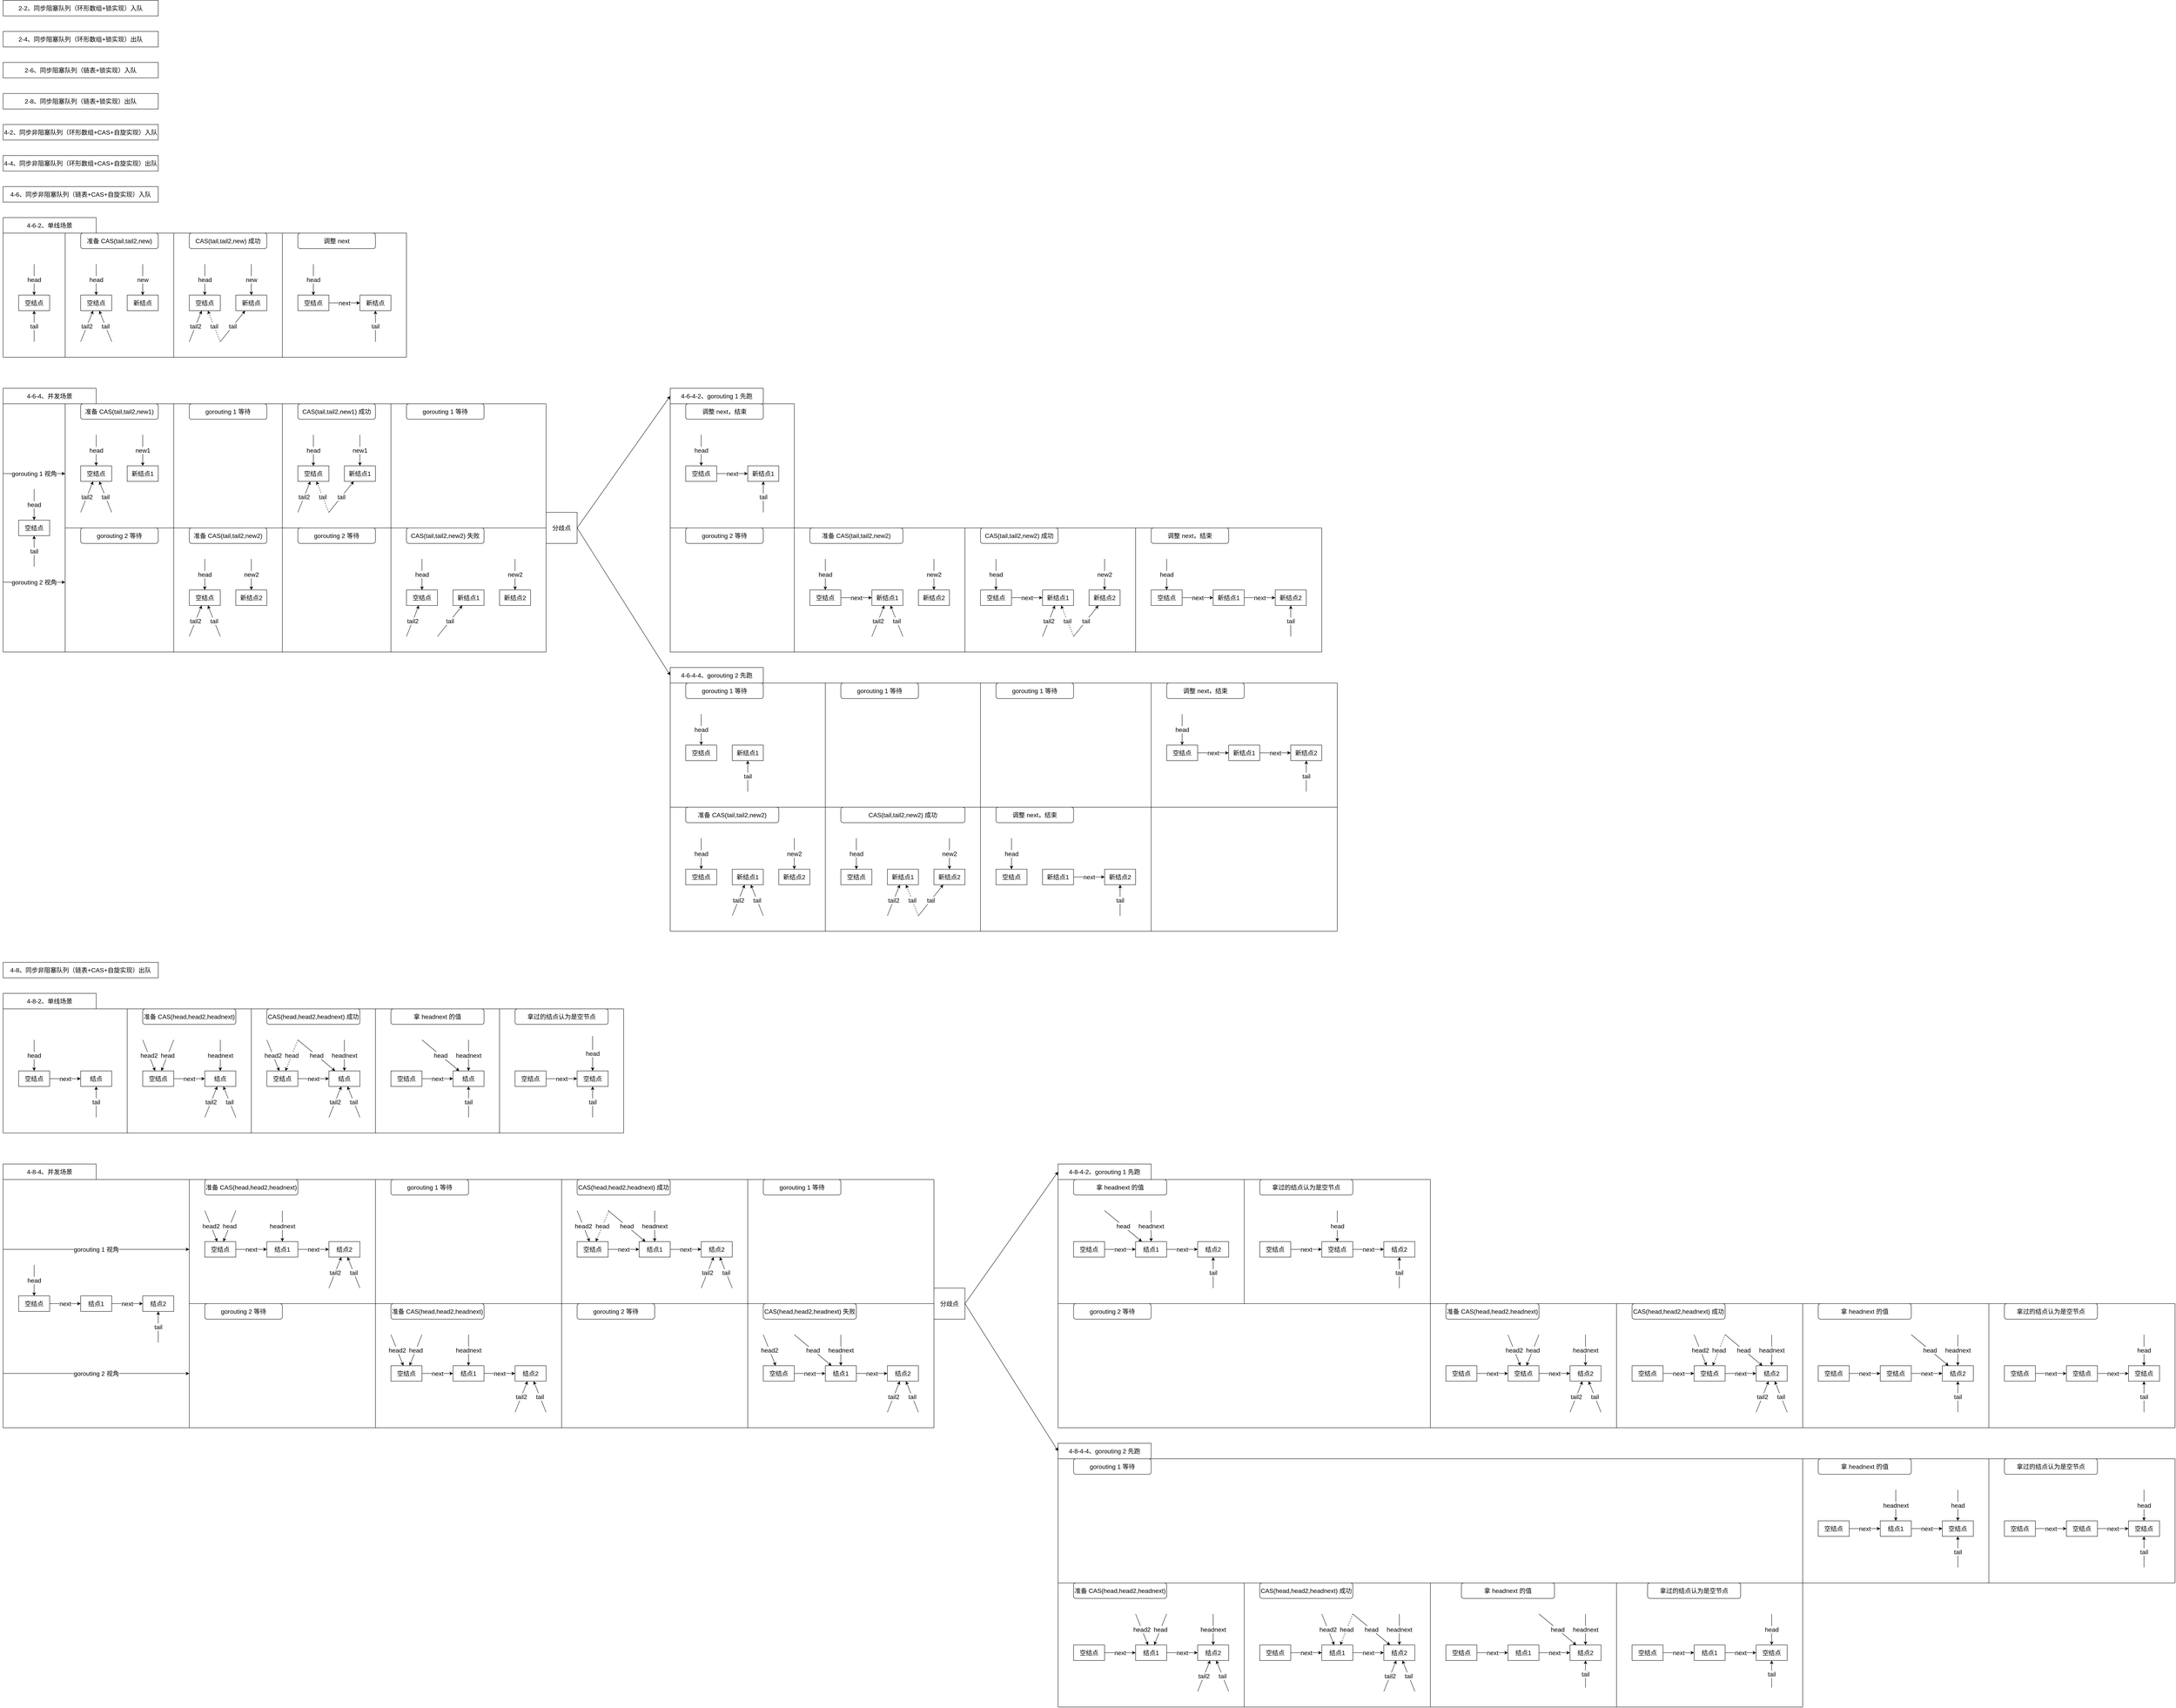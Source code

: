<mxfile version="17.4.2" type="device"><diagram id="ByO-lfqanRQsJ3VUnrmO" name="第 1 页"><mxGraphModel dx="2347" dy="2574" grid="1" gridSize="10" guides="0" tooltips="1" connect="1" arrows="0" fold="1" page="1" pageScale="1" pageWidth="827" pageHeight="1169" math="0" shadow="0"><root><mxCell id="0"/><mxCell id="1" parent="0"/><mxCell id="wTQ8pE_1eExei7QbUyjN-1" value="空结点" style="rounded=0;whiteSpace=wrap;html=1;fillColor=none;fontSize=16;" parent="1" vertex="1"><mxGeometry x="120" y="360" width="80" height="40" as="geometry"/></mxCell><mxCell id="wTQ8pE_1eExei7QbUyjN-2" value="" style="endArrow=classic;html=1;rounded=0;fontSize=16;" parent="1" target="wTQ8pE_1eExei7QbUyjN-1" edge="1"><mxGeometry width="50" height="50" relative="1" as="geometry"><mxPoint x="160" y="280" as="sourcePoint"/><mxPoint x="360" y="460" as="targetPoint"/></mxGeometry></mxCell><mxCell id="wTQ8pE_1eExei7QbUyjN-3" value="head" style="edgeLabel;html=1;align=center;verticalAlign=middle;resizable=0;points=[];fontSize=16;" parent="wTQ8pE_1eExei7QbUyjN-2" vertex="1" connectable="0"><mxGeometry relative="1" as="geometry"><mxPoint as="offset"/></mxGeometry></mxCell><mxCell id="wTQ8pE_1eExei7QbUyjN-4" value="" style="endArrow=classic;html=1;rounded=0;fontSize=16;" parent="1" target="wTQ8pE_1eExei7QbUyjN-1" edge="1"><mxGeometry width="50" height="50" relative="1" as="geometry"><mxPoint x="160" y="480" as="sourcePoint"/><mxPoint x="290" y="450" as="targetPoint"/></mxGeometry></mxCell><mxCell id="wTQ8pE_1eExei7QbUyjN-5" value="tail" style="edgeLabel;html=1;align=center;verticalAlign=middle;resizable=0;points=[];fontSize=16;" parent="wTQ8pE_1eExei7QbUyjN-4" vertex="1" connectable="0"><mxGeometry relative="1" as="geometry"><mxPoint as="offset"/></mxGeometry></mxCell><mxCell id="wTQ8pE_1eExei7QbUyjN-6" value="空结点" style="rounded=0;whiteSpace=wrap;html=1;fillColor=none;fontSize=16;" parent="1" vertex="1"><mxGeometry x="280" y="360" width="80" height="40" as="geometry"/></mxCell><mxCell id="wTQ8pE_1eExei7QbUyjN-7" value="" style="endArrow=classic;html=1;rounded=0;fontSize=16;" parent="1" target="wTQ8pE_1eExei7QbUyjN-6" edge="1"><mxGeometry width="50" height="50" relative="1" as="geometry"><mxPoint x="320" y="280" as="sourcePoint"/><mxPoint x="520" y="460" as="targetPoint"/></mxGeometry></mxCell><mxCell id="wTQ8pE_1eExei7QbUyjN-8" value="head" style="edgeLabel;html=1;align=center;verticalAlign=middle;resizable=0;points=[];fontSize=16;" parent="wTQ8pE_1eExei7QbUyjN-7" vertex="1" connectable="0"><mxGeometry relative="1" as="geometry"><mxPoint as="offset"/></mxGeometry></mxCell><mxCell id="wTQ8pE_1eExei7QbUyjN-9" value="" style="endArrow=classic;html=1;rounded=0;fontSize=16;" parent="1" target="wTQ8pE_1eExei7QbUyjN-6" edge="1"><mxGeometry width="50" height="50" relative="1" as="geometry"><mxPoint x="360" y="480" as="sourcePoint"/><mxPoint x="450" y="450" as="targetPoint"/></mxGeometry></mxCell><mxCell id="wTQ8pE_1eExei7QbUyjN-10" value="tail" style="edgeLabel;html=1;align=center;verticalAlign=middle;resizable=0;points=[];fontSize=16;" parent="wTQ8pE_1eExei7QbUyjN-9" vertex="1" connectable="0"><mxGeometry relative="1" as="geometry"><mxPoint as="offset"/></mxGeometry></mxCell><mxCell id="wTQ8pE_1eExei7QbUyjN-11" value="新结点" style="rounded=0;whiteSpace=wrap;html=1;fillColor=none;fontSize=16;" parent="1" vertex="1"><mxGeometry x="400" y="360" width="80" height="40" as="geometry"/></mxCell><mxCell id="wTQ8pE_1eExei7QbUyjN-12" value="" style="endArrow=classic;html=1;rounded=0;fontSize=16;" parent="1" source="wTQ8pE_1eExei7QbUyjN-31" target="wTQ8pE_1eExei7QbUyjN-36" edge="1"><mxGeometry width="50" height="50" relative="1" as="geometry"><mxPoint x="10" y="200" as="sourcePoint"/><mxPoint x="120" y="210" as="targetPoint"/></mxGeometry></mxCell><mxCell id="wTQ8pE_1eExei7QbUyjN-13" value="next" style="edgeLabel;html=1;align=center;verticalAlign=middle;resizable=0;points=[];fontSize=16;" parent="wTQ8pE_1eExei7QbUyjN-12" vertex="1" connectable="0"><mxGeometry relative="1" as="geometry"><mxPoint as="offset"/></mxGeometry></mxCell><mxCell id="wTQ8pE_1eExei7QbUyjN-14" value="" style="endArrow=classic;html=1;rounded=0;fontSize=16;" parent="1" target="wTQ8pE_1eExei7QbUyjN-11" edge="1"><mxGeometry width="50" height="50" relative="1" as="geometry"><mxPoint x="440" y="280" as="sourcePoint"/><mxPoint x="250" y="420" as="targetPoint"/></mxGeometry></mxCell><mxCell id="wTQ8pE_1eExei7QbUyjN-15" value="new" style="edgeLabel;html=1;align=center;verticalAlign=middle;resizable=0;points=[];fontSize=16;" parent="wTQ8pE_1eExei7QbUyjN-14" vertex="1" connectable="0"><mxGeometry relative="1" as="geometry"><mxPoint as="offset"/></mxGeometry></mxCell><mxCell id="wTQ8pE_1eExei7QbUyjN-16" value="" style="endArrow=classic;html=1;rounded=0;fontSize=16;" parent="1" target="wTQ8pE_1eExei7QbUyjN-6" edge="1"><mxGeometry width="50" height="50" relative="1" as="geometry"><mxPoint x="280" y="480" as="sourcePoint"/><mxPoint x="420" y="420" as="targetPoint"/></mxGeometry></mxCell><mxCell id="wTQ8pE_1eExei7QbUyjN-17" value="tail2" style="edgeLabel;html=1;align=center;verticalAlign=middle;resizable=0;points=[];fontSize=16;" parent="wTQ8pE_1eExei7QbUyjN-16" vertex="1" connectable="0"><mxGeometry relative="1" as="geometry"><mxPoint as="offset"/></mxGeometry></mxCell><mxCell id="wTQ8pE_1eExei7QbUyjN-20" value="CAS(tail,tail2,new) 成功" style="rounded=1;whiteSpace=wrap;html=1;fontSize=16;fillColor=none;" parent="1" vertex="1"><mxGeometry x="560" y="200" width="200" height="40" as="geometry"/></mxCell><mxCell id="wTQ8pE_1eExei7QbUyjN-21" value="空结点" style="rounded=0;whiteSpace=wrap;html=1;fillColor=none;fontSize=16;" parent="1" vertex="1"><mxGeometry x="560" y="360" width="80" height="40" as="geometry"/></mxCell><mxCell id="wTQ8pE_1eExei7QbUyjN-22" value="" style="endArrow=classic;html=1;rounded=0;fontSize=16;" parent="1" target="wTQ8pE_1eExei7QbUyjN-21" edge="1"><mxGeometry width="50" height="50" relative="1" as="geometry"><mxPoint x="600" y="280" as="sourcePoint"/><mxPoint x="800" y="460" as="targetPoint"/></mxGeometry></mxCell><mxCell id="wTQ8pE_1eExei7QbUyjN-23" value="head" style="edgeLabel;html=1;align=center;verticalAlign=middle;resizable=0;points=[];fontSize=16;" parent="wTQ8pE_1eExei7QbUyjN-22" vertex="1" connectable="0"><mxGeometry relative="1" as="geometry"><mxPoint as="offset"/></mxGeometry></mxCell><mxCell id="wTQ8pE_1eExei7QbUyjN-24" value="" style="endArrow=classic;html=1;rounded=0;fontSize=16;" parent="1" target="wTQ8pE_1eExei7QbUyjN-26" edge="1"><mxGeometry width="50" height="50" relative="1" as="geometry"><mxPoint x="640" y="480" as="sourcePoint"/><mxPoint x="730" y="450" as="targetPoint"/></mxGeometry></mxCell><mxCell id="wTQ8pE_1eExei7QbUyjN-25" value="tail" style="edgeLabel;html=1;align=center;verticalAlign=middle;resizable=0;points=[];fontSize=16;" parent="wTQ8pE_1eExei7QbUyjN-24" vertex="1" connectable="0"><mxGeometry relative="1" as="geometry"><mxPoint as="offset"/></mxGeometry></mxCell><mxCell id="wTQ8pE_1eExei7QbUyjN-26" value="新结点" style="rounded=0;whiteSpace=wrap;html=1;fillColor=none;fontSize=16;" parent="1" vertex="1"><mxGeometry x="680" y="360" width="80" height="40" as="geometry"/></mxCell><mxCell id="wTQ8pE_1eExei7QbUyjN-27" value="" style="endArrow=classic;html=1;rounded=0;fontSize=16;" parent="1" target="wTQ8pE_1eExei7QbUyjN-26" edge="1"><mxGeometry width="50" height="50" relative="1" as="geometry"><mxPoint x="720" y="280" as="sourcePoint"/><mxPoint x="530" y="420" as="targetPoint"/></mxGeometry></mxCell><mxCell id="wTQ8pE_1eExei7QbUyjN-28" value="new" style="edgeLabel;html=1;align=center;verticalAlign=middle;resizable=0;points=[];fontSize=16;" parent="wTQ8pE_1eExei7QbUyjN-27" vertex="1" connectable="0"><mxGeometry relative="1" as="geometry"><mxPoint as="offset"/></mxGeometry></mxCell><mxCell id="wTQ8pE_1eExei7QbUyjN-29" value="" style="endArrow=classic;html=1;rounded=0;fontSize=16;" parent="1" target="wTQ8pE_1eExei7QbUyjN-21" edge="1"><mxGeometry width="50" height="50" relative="1" as="geometry"><mxPoint x="560" y="480" as="sourcePoint"/><mxPoint x="700" y="420" as="targetPoint"/></mxGeometry></mxCell><mxCell id="wTQ8pE_1eExei7QbUyjN-30" value="tail2" style="edgeLabel;html=1;align=center;verticalAlign=middle;resizable=0;points=[];fontSize=16;" parent="wTQ8pE_1eExei7QbUyjN-29" vertex="1" connectable="0"><mxGeometry relative="1" as="geometry"><mxPoint as="offset"/></mxGeometry></mxCell><mxCell id="wTQ8pE_1eExei7QbUyjN-31" value="空结点" style="rounded=0;whiteSpace=wrap;html=1;fillColor=none;fontSize=16;" parent="1" vertex="1"><mxGeometry x="840" y="360" width="80" height="40" as="geometry"/></mxCell><mxCell id="wTQ8pE_1eExei7QbUyjN-32" value="" style="endArrow=classic;html=1;rounded=0;fontSize=16;" parent="1" target="wTQ8pE_1eExei7QbUyjN-31" edge="1"><mxGeometry width="50" height="50" relative="1" as="geometry"><mxPoint x="880" y="280" as="sourcePoint"/><mxPoint x="1080" y="460" as="targetPoint"/></mxGeometry></mxCell><mxCell id="wTQ8pE_1eExei7QbUyjN-33" value="head" style="edgeLabel;html=1;align=center;verticalAlign=middle;resizable=0;points=[];fontSize=16;" parent="wTQ8pE_1eExei7QbUyjN-32" vertex="1" connectable="0"><mxGeometry relative="1" as="geometry"><mxPoint as="offset"/></mxGeometry></mxCell><mxCell id="wTQ8pE_1eExei7QbUyjN-34" value="" style="endArrow=classic;html=1;rounded=0;fontSize=16;" parent="1" target="wTQ8pE_1eExei7QbUyjN-36" edge="1"><mxGeometry width="50" height="50" relative="1" as="geometry"><mxPoint x="1040" y="480" as="sourcePoint"/><mxPoint x="1010" y="450" as="targetPoint"/></mxGeometry></mxCell><mxCell id="wTQ8pE_1eExei7QbUyjN-35" value="tail" style="edgeLabel;html=1;align=center;verticalAlign=middle;resizable=0;points=[];fontSize=16;" parent="wTQ8pE_1eExei7QbUyjN-34" vertex="1" connectable="0"><mxGeometry relative="1" as="geometry"><mxPoint as="offset"/></mxGeometry></mxCell><mxCell id="wTQ8pE_1eExei7QbUyjN-36" value="新结点" style="rounded=0;whiteSpace=wrap;html=1;fillColor=none;fontSize=16;" parent="1" vertex="1"><mxGeometry x="1000" y="360" width="80" height="40" as="geometry"/></mxCell><mxCell id="wTQ8pE_1eExei7QbUyjN-41" value="" style="endArrow=classic;html=1;rounded=0;fontSize=16;" parent="1" source="wTQ8pE_1eExei7QbUyjN-43" target="wTQ8pE_1eExei7QbUyjN-48" edge="1"><mxGeometry width="50" height="50" relative="1" as="geometry"><mxPoint x="-710" y="2200" as="sourcePoint"/><mxPoint x="-600" y="2210" as="targetPoint"/></mxGeometry></mxCell><mxCell id="wTQ8pE_1eExei7QbUyjN-42" value="next" style="edgeLabel;html=1;align=center;verticalAlign=middle;resizable=0;points=[];fontSize=16;" parent="wTQ8pE_1eExei7QbUyjN-41" vertex="1" connectable="0"><mxGeometry relative="1" as="geometry"><mxPoint as="offset"/></mxGeometry></mxCell><mxCell id="wTQ8pE_1eExei7QbUyjN-43" value="空结点" style="rounded=0;whiteSpace=wrap;html=1;fillColor=none;fontSize=16;" parent="1" vertex="1"><mxGeometry x="120" y="2360" width="80" height="40" as="geometry"/></mxCell><mxCell id="wTQ8pE_1eExei7QbUyjN-44" value="" style="endArrow=classic;html=1;rounded=0;fontSize=16;" parent="1" target="wTQ8pE_1eExei7QbUyjN-43" edge="1"><mxGeometry width="50" height="50" relative="1" as="geometry"><mxPoint x="160" y="2280" as="sourcePoint"/><mxPoint x="360" y="2460" as="targetPoint"/></mxGeometry></mxCell><mxCell id="wTQ8pE_1eExei7QbUyjN-45" value="head" style="edgeLabel;html=1;align=center;verticalAlign=middle;resizable=0;points=[];fontSize=16;" parent="wTQ8pE_1eExei7QbUyjN-44" vertex="1" connectable="0"><mxGeometry relative="1" as="geometry"><mxPoint as="offset"/></mxGeometry></mxCell><mxCell id="wTQ8pE_1eExei7QbUyjN-46" value="" style="endArrow=classic;html=1;rounded=0;fontSize=16;" parent="1" target="wTQ8pE_1eExei7QbUyjN-48" edge="1"><mxGeometry width="50" height="50" relative="1" as="geometry"><mxPoint x="320" y="2480" as="sourcePoint"/><mxPoint x="290" y="2450" as="targetPoint"/></mxGeometry></mxCell><mxCell id="wTQ8pE_1eExei7QbUyjN-47" value="tail" style="edgeLabel;html=1;align=center;verticalAlign=middle;resizable=0;points=[];fontSize=16;" parent="wTQ8pE_1eExei7QbUyjN-46" vertex="1" connectable="0"><mxGeometry relative="1" as="geometry"><mxPoint as="offset"/></mxGeometry></mxCell><mxCell id="wTQ8pE_1eExei7QbUyjN-48" value="结点" style="rounded=0;whiteSpace=wrap;html=1;fillColor=none;fontSize=16;" parent="1" vertex="1"><mxGeometry x="280" y="2360" width="80" height="40" as="geometry"/></mxCell><mxCell id="wTQ8pE_1eExei7QbUyjN-53" value="" style="endArrow=classic;html=1;rounded=0;fontSize=16;" parent="1" source="wTQ8pE_1eExei7QbUyjN-55" target="wTQ8pE_1eExei7QbUyjN-60" edge="1"><mxGeometry width="50" height="50" relative="1" as="geometry"><mxPoint x="-390" y="2200" as="sourcePoint"/><mxPoint x="-280" y="2210" as="targetPoint"/></mxGeometry></mxCell><mxCell id="wTQ8pE_1eExei7QbUyjN-54" value="next" style="edgeLabel;html=1;align=center;verticalAlign=middle;resizable=0;points=[];fontSize=16;" parent="wTQ8pE_1eExei7QbUyjN-53" vertex="1" connectable="0"><mxGeometry relative="1" as="geometry"><mxPoint as="offset"/></mxGeometry></mxCell><mxCell id="wTQ8pE_1eExei7QbUyjN-55" value="空结点" style="rounded=0;whiteSpace=wrap;html=1;fillColor=none;fontSize=16;" parent="1" vertex="1"><mxGeometry x="440" y="2360" width="80" height="40" as="geometry"/></mxCell><mxCell id="wTQ8pE_1eExei7QbUyjN-56" value="" style="endArrow=classic;html=1;rounded=0;fontSize=16;" parent="1" target="wTQ8pE_1eExei7QbUyjN-55" edge="1"><mxGeometry width="50" height="50" relative="1" as="geometry"><mxPoint x="520" y="2280" as="sourcePoint"/><mxPoint x="680" y="2460" as="targetPoint"/></mxGeometry></mxCell><mxCell id="wTQ8pE_1eExei7QbUyjN-57" value="head" style="edgeLabel;html=1;align=center;verticalAlign=middle;resizable=0;points=[];fontSize=16;" parent="wTQ8pE_1eExei7QbUyjN-56" vertex="1" connectable="0"><mxGeometry relative="1" as="geometry"><mxPoint as="offset"/></mxGeometry></mxCell><mxCell id="wTQ8pE_1eExei7QbUyjN-58" value="" style="endArrow=classic;html=1;rounded=0;fontSize=16;" parent="1" target="wTQ8pE_1eExei7QbUyjN-60" edge="1"><mxGeometry width="50" height="50" relative="1" as="geometry"><mxPoint x="680" y="2480" as="sourcePoint"/><mxPoint x="610" y="2450" as="targetPoint"/></mxGeometry></mxCell><mxCell id="wTQ8pE_1eExei7QbUyjN-59" value="tail" style="edgeLabel;html=1;align=center;verticalAlign=middle;resizable=0;points=[];fontSize=16;" parent="wTQ8pE_1eExei7QbUyjN-58" vertex="1" connectable="0"><mxGeometry relative="1" as="geometry"><mxPoint as="offset"/></mxGeometry></mxCell><mxCell id="wTQ8pE_1eExei7QbUyjN-60" value="结点" style="rounded=0;whiteSpace=wrap;html=1;fillColor=none;fontSize=16;" parent="1" vertex="1"><mxGeometry x="600" y="2360" width="80" height="40" as="geometry"/></mxCell><mxCell id="wTQ8pE_1eExei7QbUyjN-61" value="" style="endArrow=classic;html=1;rounded=0;fontSize=16;" parent="1" target="wTQ8pE_1eExei7QbUyjN-55" edge="1"><mxGeometry width="50" height="50" relative="1" as="geometry"><mxPoint x="440" y="2280" as="sourcePoint"/><mxPoint x="540" y="2360" as="targetPoint"/></mxGeometry></mxCell><mxCell id="wTQ8pE_1eExei7QbUyjN-62" value="head2" style="edgeLabel;html=1;align=center;verticalAlign=middle;resizable=0;points=[];fontSize=16;" parent="wTQ8pE_1eExei7QbUyjN-61" vertex="1" connectable="0"><mxGeometry relative="1" as="geometry"><mxPoint as="offset"/></mxGeometry></mxCell><mxCell id="wTQ8pE_1eExei7QbUyjN-63" value="" style="endArrow=classic;html=1;rounded=0;fontSize=16;" parent="1" target="wTQ8pE_1eExei7QbUyjN-60" edge="1"><mxGeometry width="50" height="50" relative="1" as="geometry"><mxPoint x="600" y="2480" as="sourcePoint"/><mxPoint x="690" y="2400" as="targetPoint"/></mxGeometry></mxCell><mxCell id="wTQ8pE_1eExei7QbUyjN-64" value="tail2" style="edgeLabel;html=1;align=center;verticalAlign=middle;resizable=0;points=[];fontSize=16;" parent="wTQ8pE_1eExei7QbUyjN-63" vertex="1" connectable="0"><mxGeometry relative="1" as="geometry"><mxPoint as="offset"/></mxGeometry></mxCell><mxCell id="wTQ8pE_1eExei7QbUyjN-65" value="" style="endArrow=classic;html=1;rounded=0;fontSize=16;" parent="1" target="wTQ8pE_1eExei7QbUyjN-60" edge="1"><mxGeometry width="50" height="50" relative="1" as="geometry"><mxPoint x="640" y="2280" as="sourcePoint"/><mxPoint x="670" y="2310" as="targetPoint"/></mxGeometry></mxCell><mxCell id="wTQ8pE_1eExei7QbUyjN-66" value="headnext" style="edgeLabel;html=1;align=center;verticalAlign=middle;resizable=0;points=[];fontSize=16;" parent="wTQ8pE_1eExei7QbUyjN-65" vertex="1" connectable="0"><mxGeometry relative="1" as="geometry"><mxPoint as="offset"/></mxGeometry></mxCell><mxCell id="wTQ8pE_1eExei7QbUyjN-67" value="" style="endArrow=classic;html=1;rounded=0;fontSize=16;" parent="1" source="wTQ8pE_1eExei7QbUyjN-69" target="wTQ8pE_1eExei7QbUyjN-74" edge="1"><mxGeometry width="50" height="50" relative="1" as="geometry"><mxPoint x="-70" y="2200" as="sourcePoint"/><mxPoint x="40" y="2210" as="targetPoint"/></mxGeometry></mxCell><mxCell id="wTQ8pE_1eExei7QbUyjN-68" value="next" style="edgeLabel;html=1;align=center;verticalAlign=middle;resizable=0;points=[];fontSize=16;" parent="wTQ8pE_1eExei7QbUyjN-67" vertex="1" connectable="0"><mxGeometry relative="1" as="geometry"><mxPoint as="offset"/></mxGeometry></mxCell><mxCell id="wTQ8pE_1eExei7QbUyjN-69" value="空结点" style="rounded=0;whiteSpace=wrap;html=1;fillColor=none;fontSize=16;" parent="1" vertex="1"><mxGeometry x="760" y="2360" width="80" height="40" as="geometry"/></mxCell><mxCell id="wTQ8pE_1eExei7QbUyjN-70" value="" style="endArrow=classic;html=1;rounded=0;fontSize=16;" parent="1" target="wTQ8pE_1eExei7QbUyjN-74" edge="1"><mxGeometry width="50" height="50" relative="1" as="geometry"><mxPoint x="840" y="2280" as="sourcePoint"/><mxPoint x="1000" y="2460" as="targetPoint"/></mxGeometry></mxCell><mxCell id="wTQ8pE_1eExei7QbUyjN-71" value="head" style="edgeLabel;html=1;align=center;verticalAlign=middle;resizable=0;points=[];fontSize=16;" parent="wTQ8pE_1eExei7QbUyjN-70" vertex="1" connectable="0"><mxGeometry relative="1" as="geometry"><mxPoint as="offset"/></mxGeometry></mxCell><mxCell id="wTQ8pE_1eExei7QbUyjN-72" value="" style="endArrow=classic;html=1;rounded=0;fontSize=16;" parent="1" target="wTQ8pE_1eExei7QbUyjN-74" edge="1"><mxGeometry width="50" height="50" relative="1" as="geometry"><mxPoint x="1000" y="2480" as="sourcePoint"/><mxPoint x="930" y="2450" as="targetPoint"/></mxGeometry></mxCell><mxCell id="wTQ8pE_1eExei7QbUyjN-73" value="tail" style="edgeLabel;html=1;align=center;verticalAlign=middle;resizable=0;points=[];fontSize=16;" parent="wTQ8pE_1eExei7QbUyjN-72" vertex="1" connectable="0"><mxGeometry relative="1" as="geometry"><mxPoint as="offset"/></mxGeometry></mxCell><mxCell id="wTQ8pE_1eExei7QbUyjN-74" value="结点" style="rounded=0;whiteSpace=wrap;html=1;fillColor=none;fontSize=16;" parent="1" vertex="1"><mxGeometry x="920" y="2360" width="80" height="40" as="geometry"/></mxCell><mxCell id="wTQ8pE_1eExei7QbUyjN-75" value="" style="endArrow=classic;html=1;rounded=0;fontSize=16;" parent="1" target="wTQ8pE_1eExei7QbUyjN-69" edge="1"><mxGeometry width="50" height="50" relative="1" as="geometry"><mxPoint x="760" y="2280" as="sourcePoint"/><mxPoint x="860" y="2360" as="targetPoint"/></mxGeometry></mxCell><mxCell id="wTQ8pE_1eExei7QbUyjN-76" value="head2" style="edgeLabel;html=1;align=center;verticalAlign=middle;resizable=0;points=[];fontSize=16;" parent="wTQ8pE_1eExei7QbUyjN-75" vertex="1" connectable="0"><mxGeometry relative="1" as="geometry"><mxPoint as="offset"/></mxGeometry></mxCell><mxCell id="wTQ8pE_1eExei7QbUyjN-77" value="" style="endArrow=classic;html=1;rounded=0;fontSize=16;" parent="1" target="wTQ8pE_1eExei7QbUyjN-74" edge="1"><mxGeometry width="50" height="50" relative="1" as="geometry"><mxPoint x="920" y="2480" as="sourcePoint"/><mxPoint x="1010" y="2400" as="targetPoint"/></mxGeometry></mxCell><mxCell id="wTQ8pE_1eExei7QbUyjN-78" value="tail2" style="edgeLabel;html=1;align=center;verticalAlign=middle;resizable=0;points=[];fontSize=16;" parent="wTQ8pE_1eExei7QbUyjN-77" vertex="1" connectable="0"><mxGeometry relative="1" as="geometry"><mxPoint as="offset"/></mxGeometry></mxCell><mxCell id="wTQ8pE_1eExei7QbUyjN-79" value="" style="endArrow=classic;html=1;rounded=0;fontSize=16;" parent="1" target="wTQ8pE_1eExei7QbUyjN-74" edge="1"><mxGeometry width="50" height="50" relative="1" as="geometry"><mxPoint x="960" y="2280" as="sourcePoint"/><mxPoint x="990" y="2310" as="targetPoint"/></mxGeometry></mxCell><mxCell id="wTQ8pE_1eExei7QbUyjN-80" value="headnext" style="edgeLabel;html=1;align=center;verticalAlign=middle;resizable=0;points=[];fontSize=16;" parent="wTQ8pE_1eExei7QbUyjN-79" vertex="1" connectable="0"><mxGeometry relative="1" as="geometry"><mxPoint as="offset"/></mxGeometry></mxCell><mxCell id="wTQ8pE_1eExei7QbUyjN-81" value="拿 headnext 的值" style="rounded=1;whiteSpace=wrap;html=1;fontSize=16;fillColor=none;" parent="1" vertex="1"><mxGeometry x="1080" y="2200" width="240" height="40" as="geometry"/></mxCell><mxCell id="wTQ8pE_1eExei7QbUyjN-82" value="CAS(head,head2,headnext) 成功" style="rounded=1;whiteSpace=wrap;html=1;fontSize=16;fillColor=none;" parent="1" vertex="1"><mxGeometry x="760" y="2200" width="240" height="40" as="geometry"/></mxCell><mxCell id="wTQ8pE_1eExei7QbUyjN-83" value="" style="endArrow=classic;html=1;rounded=0;fontSize=16;" parent="1" source="wTQ8pE_1eExei7QbUyjN-85" target="wTQ8pE_1eExei7QbUyjN-90" edge="1"><mxGeometry width="50" height="50" relative="1" as="geometry"><mxPoint x="250" y="2200" as="sourcePoint"/><mxPoint x="360" y="2210" as="targetPoint"/></mxGeometry></mxCell><mxCell id="wTQ8pE_1eExei7QbUyjN-84" value="next" style="edgeLabel;html=1;align=center;verticalAlign=middle;resizable=0;points=[];fontSize=16;" parent="wTQ8pE_1eExei7QbUyjN-83" vertex="1" connectable="0"><mxGeometry relative="1" as="geometry"><mxPoint as="offset"/></mxGeometry></mxCell><mxCell id="wTQ8pE_1eExei7QbUyjN-85" value="空结点" style="rounded=0;whiteSpace=wrap;html=1;fillColor=none;fontSize=16;" parent="1" vertex="1"><mxGeometry x="1080" y="2360" width="80" height="40" as="geometry"/></mxCell><mxCell id="wTQ8pE_1eExei7QbUyjN-86" value="" style="endArrow=classic;html=1;rounded=0;fontSize=16;" parent="1" target="wTQ8pE_1eExei7QbUyjN-90" edge="1"><mxGeometry width="50" height="50" relative="1" as="geometry"><mxPoint x="1160" y="2280" as="sourcePoint"/><mxPoint x="1320" y="2460" as="targetPoint"/></mxGeometry></mxCell><mxCell id="wTQ8pE_1eExei7QbUyjN-87" value="head" style="edgeLabel;html=1;align=center;verticalAlign=middle;resizable=0;points=[];fontSize=16;" parent="wTQ8pE_1eExei7QbUyjN-86" vertex="1" connectable="0"><mxGeometry relative="1" as="geometry"><mxPoint as="offset"/></mxGeometry></mxCell><mxCell id="wTQ8pE_1eExei7QbUyjN-88" value="" style="endArrow=classic;html=1;rounded=0;fontSize=16;" parent="1" target="wTQ8pE_1eExei7QbUyjN-90" edge="1"><mxGeometry width="50" height="50" relative="1" as="geometry"><mxPoint x="1280" y="2480" as="sourcePoint"/><mxPoint x="1250" y="2450" as="targetPoint"/></mxGeometry></mxCell><mxCell id="wTQ8pE_1eExei7QbUyjN-89" value="tail" style="edgeLabel;html=1;align=center;verticalAlign=middle;resizable=0;points=[];fontSize=16;" parent="wTQ8pE_1eExei7QbUyjN-88" vertex="1" connectable="0"><mxGeometry relative="1" as="geometry"><mxPoint as="offset"/></mxGeometry></mxCell><mxCell id="wTQ8pE_1eExei7QbUyjN-90" value="结点" style="rounded=0;whiteSpace=wrap;html=1;fillColor=none;fontSize=16;" parent="1" vertex="1"><mxGeometry x="1240" y="2360" width="80" height="40" as="geometry"/></mxCell><mxCell id="wTQ8pE_1eExei7QbUyjN-97" value="" style="endArrow=classic;html=1;rounded=0;fontSize=16;" parent="1" source="wTQ8pE_1eExei7QbUyjN-99" target="wTQ8pE_1eExei7QbUyjN-104" edge="1"><mxGeometry width="50" height="50" relative="1" as="geometry"><mxPoint x="570" y="2200" as="sourcePoint"/><mxPoint x="680" y="2210" as="targetPoint"/></mxGeometry></mxCell><mxCell id="wTQ8pE_1eExei7QbUyjN-98" value="next" style="edgeLabel;html=1;align=center;verticalAlign=middle;resizable=0;points=[];fontSize=16;" parent="wTQ8pE_1eExei7QbUyjN-97" vertex="1" connectable="0"><mxGeometry relative="1" as="geometry"><mxPoint as="offset"/></mxGeometry></mxCell><mxCell id="wTQ8pE_1eExei7QbUyjN-99" value="空结点" style="rounded=0;whiteSpace=wrap;html=1;fillColor=none;fontSize=16;" parent="1" vertex="1"><mxGeometry x="1400" y="2360" width="80" height="40" as="geometry"/></mxCell><mxCell id="wTQ8pE_1eExei7QbUyjN-100" value="" style="endArrow=classic;html=1;rounded=0;fontSize=16;" parent="1" target="wTQ8pE_1eExei7QbUyjN-104" edge="1"><mxGeometry width="50" height="50" relative="1" as="geometry"><mxPoint x="1600" y="2270" as="sourcePoint"/><mxPoint x="1640" y="2460" as="targetPoint"/></mxGeometry></mxCell><mxCell id="wTQ8pE_1eExei7QbUyjN-101" value="head" style="edgeLabel;html=1;align=center;verticalAlign=middle;resizable=0;points=[];fontSize=16;" parent="wTQ8pE_1eExei7QbUyjN-100" vertex="1" connectable="0"><mxGeometry relative="1" as="geometry"><mxPoint as="offset"/></mxGeometry></mxCell><mxCell id="wTQ8pE_1eExei7QbUyjN-102" value="" style="endArrow=classic;html=1;rounded=0;fontSize=16;" parent="1" target="wTQ8pE_1eExei7QbUyjN-104" edge="1"><mxGeometry width="50" height="50" relative="1" as="geometry"><mxPoint x="1600" y="2480" as="sourcePoint"/><mxPoint x="1570" y="2450" as="targetPoint"/></mxGeometry></mxCell><mxCell id="wTQ8pE_1eExei7QbUyjN-103" value="tail" style="edgeLabel;html=1;align=center;verticalAlign=middle;resizable=0;points=[];fontSize=16;" parent="wTQ8pE_1eExei7QbUyjN-102" vertex="1" connectable="0"><mxGeometry relative="1" as="geometry"><mxPoint as="offset"/></mxGeometry></mxCell><mxCell id="wTQ8pE_1eExei7QbUyjN-104" value="空结点" style="rounded=0;whiteSpace=wrap;html=1;fillColor=none;fontSize=16;" parent="1" vertex="1"><mxGeometry x="1560" y="2360" width="80" height="40" as="geometry"/></mxCell><mxCell id="wTQ8pE_1eExei7QbUyjN-105" value="" style="endArrow=none;html=1;rounded=0;fontSize=16;" parent="1" edge="1"><mxGeometry width="50" height="50" relative="1" as="geometry"><mxPoint x="240" y="520" as="sourcePoint"/><mxPoint x="240" y="200" as="targetPoint"/></mxGeometry></mxCell><mxCell id="wTQ8pE_1eExei7QbUyjN-106" value="" style="endArrow=none;html=1;rounded=0;fontSize=16;" parent="1" edge="1"><mxGeometry width="50" height="50" relative="1" as="geometry"><mxPoint x="720" y="2520" as="sourcePoint"/><mxPoint x="720" y="2200" as="targetPoint"/></mxGeometry></mxCell><mxCell id="wTQ8pE_1eExei7QbUyjN-107" value="" style="endArrow=none;html=1;rounded=0;fontSize=16;" parent="1" edge="1"><mxGeometry width="50" height="50" relative="1" as="geometry"><mxPoint x="1040" y="2520" as="sourcePoint"/><mxPoint x="1040" y="2200" as="targetPoint"/></mxGeometry></mxCell><mxCell id="wTQ8pE_1eExei7QbUyjN-108" value="" style="endArrow=none;html=1;rounded=0;fontSize=16;" parent="1" edge="1"><mxGeometry width="50" height="50" relative="1" as="geometry"><mxPoint x="400" y="2520" as="sourcePoint"/><mxPoint x="400" y="2200" as="targetPoint"/></mxGeometry></mxCell><mxCell id="wTQ8pE_1eExei7QbUyjN-109" value="" style="endArrow=none;html=1;rounded=0;fontSize=16;" parent="1" edge="1"><mxGeometry width="50" height="50" relative="1" as="geometry"><mxPoint x="520" y="520" as="sourcePoint"/><mxPoint x="520" y="200" as="targetPoint"/></mxGeometry></mxCell><mxCell id="wTQ8pE_1eExei7QbUyjN-110" value="" style="endArrow=none;html=1;rounded=0;fontSize=16;" parent="1" edge="1"><mxGeometry width="50" height="50" relative="1" as="geometry"><mxPoint x="800" y="520" as="sourcePoint"/><mxPoint x="800" y="200" as="targetPoint"/></mxGeometry></mxCell><mxCell id="wTQ8pE_1eExei7QbUyjN-111" value="" style="endArrow=classic;html=1;rounded=0;fontSize=16;" parent="1" target="wTQ8pE_1eExei7QbUyjN-90" edge="1"><mxGeometry width="50" height="50" relative="1" as="geometry"><mxPoint x="1280" y="2280" as="sourcePoint"/><mxPoint x="1280" y="2360" as="targetPoint"/></mxGeometry></mxCell><mxCell id="wTQ8pE_1eExei7QbUyjN-112" value="headnext" style="edgeLabel;html=1;align=center;verticalAlign=middle;resizable=0;points=[];fontSize=16;" parent="wTQ8pE_1eExei7QbUyjN-111" vertex="1" connectable="0"><mxGeometry relative="1" as="geometry"><mxPoint as="offset"/></mxGeometry></mxCell><mxCell id="wTQ8pE_1eExei7QbUyjN-113" value="" style="endArrow=none;html=1;rounded=0;fontSize=16;" parent="1" edge="1"><mxGeometry width="50" height="50" relative="1" as="geometry"><mxPoint x="1360" y="2520" as="sourcePoint"/><mxPoint x="1360" y="2200" as="targetPoint"/></mxGeometry></mxCell><mxCell id="z7avIwT3psat_wbGoJ6k-1" value="4-6、同步非阻塞队列（链表+CAS+自旋实现）入队" style="rounded=0;whiteSpace=wrap;html=1;fillColor=none;fontSize=16;" vertex="1" parent="1"><mxGeometry x="80" y="80" width="400" height="40" as="geometry"/></mxCell><mxCell id="z7avIwT3psat_wbGoJ6k-2" value="4-8、同步非阻塞队列（链表+CAS+自旋实现）出队" style="rounded=0;whiteSpace=wrap;html=1;fillColor=none;fontSize=16;" vertex="1" parent="1"><mxGeometry x="80" y="2080" width="400" height="40" as="geometry"/></mxCell><mxCell id="z7avIwT3psat_wbGoJ6k-3" value="4-6-2、单线场景" style="rounded=0;whiteSpace=wrap;html=1;fillColor=none;fontSize=16;" vertex="1" parent="1"><mxGeometry x="80" y="160" width="240" height="40" as="geometry"/></mxCell><mxCell id="z7avIwT3psat_wbGoJ6k-4" value="4-6-4、并发场景" style="rounded=0;whiteSpace=wrap;html=1;fillColor=none;fontSize=16;" vertex="1" parent="1"><mxGeometry x="80" y="600" width="240" height="40" as="geometry"/></mxCell><mxCell id="z7avIwT3psat_wbGoJ6k-5" value="空结点" style="rounded=0;whiteSpace=wrap;html=1;fillColor=none;fontSize=16;" vertex="1" parent="1"><mxGeometry x="120" y="940" width="80" height="40" as="geometry"/></mxCell><mxCell id="z7avIwT3psat_wbGoJ6k-6" value="" style="endArrow=classic;html=1;rounded=0;fontSize=16;" edge="1" parent="1" target="z7avIwT3psat_wbGoJ6k-5"><mxGeometry width="50" height="50" relative="1" as="geometry"><mxPoint x="160" y="860" as="sourcePoint"/><mxPoint x="360" y="1040" as="targetPoint"/></mxGeometry></mxCell><mxCell id="z7avIwT3psat_wbGoJ6k-7" value="head" style="edgeLabel;html=1;align=center;verticalAlign=middle;resizable=0;points=[];fontSize=16;" vertex="1" connectable="0" parent="z7avIwT3psat_wbGoJ6k-6"><mxGeometry relative="1" as="geometry"><mxPoint as="offset"/></mxGeometry></mxCell><mxCell id="z7avIwT3psat_wbGoJ6k-8" value="" style="endArrow=classic;html=1;rounded=0;fontSize=16;" edge="1" parent="1" target="z7avIwT3psat_wbGoJ6k-5"><mxGeometry width="50" height="50" relative="1" as="geometry"><mxPoint x="160" y="1060" as="sourcePoint"/><mxPoint x="290" y="1030" as="targetPoint"/></mxGeometry></mxCell><mxCell id="z7avIwT3psat_wbGoJ6k-9" value="tail" style="edgeLabel;html=1;align=center;verticalAlign=middle;resizable=0;points=[];fontSize=16;" vertex="1" connectable="0" parent="z7avIwT3psat_wbGoJ6k-8"><mxGeometry relative="1" as="geometry"><mxPoint as="offset"/></mxGeometry></mxCell><mxCell id="z7avIwT3psat_wbGoJ6k-10" value="空结点" style="rounded=0;whiteSpace=wrap;html=1;fillColor=none;fontSize=16;" vertex="1" parent="1"><mxGeometry x="280" y="800" width="80" height="40" as="geometry"/></mxCell><mxCell id="z7avIwT3psat_wbGoJ6k-11" value="" style="endArrow=classic;html=1;rounded=0;fontSize=16;" edge="1" parent="1" target="z7avIwT3psat_wbGoJ6k-10"><mxGeometry width="50" height="50" relative="1" as="geometry"><mxPoint x="320" y="720" as="sourcePoint"/><mxPoint x="520" y="900" as="targetPoint"/></mxGeometry></mxCell><mxCell id="z7avIwT3psat_wbGoJ6k-12" value="head" style="edgeLabel;html=1;align=center;verticalAlign=middle;resizable=0;points=[];fontSize=16;" vertex="1" connectable="0" parent="z7avIwT3psat_wbGoJ6k-11"><mxGeometry relative="1" as="geometry"><mxPoint as="offset"/></mxGeometry></mxCell><mxCell id="z7avIwT3psat_wbGoJ6k-13" value="" style="endArrow=classic;html=1;rounded=0;fontSize=16;" edge="1" parent="1" target="z7avIwT3psat_wbGoJ6k-10"><mxGeometry width="50" height="50" relative="1" as="geometry"><mxPoint x="360" y="920" as="sourcePoint"/><mxPoint x="450" y="890" as="targetPoint"/></mxGeometry></mxCell><mxCell id="z7avIwT3psat_wbGoJ6k-14" value="tail" style="edgeLabel;html=1;align=center;verticalAlign=middle;resizable=0;points=[];fontSize=16;" vertex="1" connectable="0" parent="z7avIwT3psat_wbGoJ6k-13"><mxGeometry relative="1" as="geometry"><mxPoint as="offset"/></mxGeometry></mxCell><mxCell id="z7avIwT3psat_wbGoJ6k-15" value="新结点1" style="rounded=0;whiteSpace=wrap;html=1;fillColor=none;fontSize=16;" vertex="1" parent="1"><mxGeometry x="400" y="800" width="80" height="40" as="geometry"/></mxCell><mxCell id="z7avIwT3psat_wbGoJ6k-16" value="" style="endArrow=classic;html=1;rounded=0;fontSize=16;" edge="1" parent="1" target="z7avIwT3psat_wbGoJ6k-15"><mxGeometry width="50" height="50" relative="1" as="geometry"><mxPoint x="440" y="720" as="sourcePoint"/><mxPoint x="250" y="860" as="targetPoint"/></mxGeometry></mxCell><mxCell id="z7avIwT3psat_wbGoJ6k-17" value="new1" style="edgeLabel;html=1;align=center;verticalAlign=middle;resizable=0;points=[];fontSize=16;" vertex="1" connectable="0" parent="z7avIwT3psat_wbGoJ6k-16"><mxGeometry relative="1" as="geometry"><mxPoint as="offset"/></mxGeometry></mxCell><mxCell id="z7avIwT3psat_wbGoJ6k-18" value="" style="endArrow=classic;html=1;rounded=0;fontSize=16;" edge="1" parent="1" target="z7avIwT3psat_wbGoJ6k-10"><mxGeometry width="50" height="50" relative="1" as="geometry"><mxPoint x="280" y="920" as="sourcePoint"/><mxPoint x="420" y="860" as="targetPoint"/></mxGeometry></mxCell><mxCell id="z7avIwT3psat_wbGoJ6k-19" value="tail2" style="edgeLabel;html=1;align=center;verticalAlign=middle;resizable=0;points=[];fontSize=16;" vertex="1" connectable="0" parent="z7avIwT3psat_wbGoJ6k-18"><mxGeometry relative="1" as="geometry"><mxPoint as="offset"/></mxGeometry></mxCell><mxCell id="z7avIwT3psat_wbGoJ6k-20" value="" style="endArrow=none;html=1;rounded=0;fontSize=16;" edge="1" parent="1"><mxGeometry width="50" height="50" relative="1" as="geometry"><mxPoint x="240" y="1280" as="sourcePoint"/><mxPoint x="240" y="640" as="targetPoint"/></mxGeometry></mxCell><mxCell id="z7avIwT3psat_wbGoJ6k-21" value="新结点2" style="rounded=0;whiteSpace=wrap;html=1;fillColor=none;fontSize=16;" vertex="1" parent="1"><mxGeometry x="680" y="1120" width="80" height="40" as="geometry"/></mxCell><mxCell id="z7avIwT3psat_wbGoJ6k-22" value="" style="endArrow=classic;html=1;rounded=0;fontSize=16;" edge="1" parent="1" target="z7avIwT3psat_wbGoJ6k-21"><mxGeometry width="50" height="50" relative="1" as="geometry"><mxPoint x="720" y="1040" as="sourcePoint"/><mxPoint x="530" y="1180" as="targetPoint"/></mxGeometry></mxCell><mxCell id="z7avIwT3psat_wbGoJ6k-23" value="new2" style="edgeLabel;html=1;align=center;verticalAlign=middle;resizable=0;points=[];fontSize=16;" vertex="1" connectable="0" parent="z7avIwT3psat_wbGoJ6k-22"><mxGeometry relative="1" as="geometry"><mxPoint as="offset"/></mxGeometry></mxCell><mxCell id="z7avIwT3psat_wbGoJ6k-52" value="空结点" style="rounded=0;whiteSpace=wrap;html=1;fillColor=none;fontSize=16;" vertex="1" parent="1"><mxGeometry x="1840" y="800" width="80" height="40" as="geometry"/></mxCell><mxCell id="z7avIwT3psat_wbGoJ6k-53" value="" style="endArrow=classic;html=1;rounded=0;fontSize=16;" edge="1" parent="1" target="z7avIwT3psat_wbGoJ6k-52"><mxGeometry width="50" height="50" relative="1" as="geometry"><mxPoint x="1880" y="720" as="sourcePoint"/><mxPoint x="2080" y="900" as="targetPoint"/></mxGeometry></mxCell><mxCell id="z7avIwT3psat_wbGoJ6k-54" value="head" style="edgeLabel;html=1;align=center;verticalAlign=middle;resizable=0;points=[];fontSize=16;" vertex="1" connectable="0" parent="z7avIwT3psat_wbGoJ6k-53"><mxGeometry relative="1" as="geometry"><mxPoint as="offset"/></mxGeometry></mxCell><mxCell id="z7avIwT3psat_wbGoJ6k-55" value="" style="endArrow=classic;html=1;rounded=0;fontSize=16;" edge="1" parent="1" target="z7avIwT3psat_wbGoJ6k-57"><mxGeometry width="50" height="50" relative="1" as="geometry"><mxPoint x="2040" y="920" as="sourcePoint"/><mxPoint x="2010" y="890" as="targetPoint"/></mxGeometry></mxCell><mxCell id="z7avIwT3psat_wbGoJ6k-56" value="tail" style="edgeLabel;html=1;align=center;verticalAlign=middle;resizable=0;points=[];fontSize=16;" vertex="1" connectable="0" parent="z7avIwT3psat_wbGoJ6k-55"><mxGeometry relative="1" as="geometry"><mxPoint as="offset"/></mxGeometry></mxCell><mxCell id="z7avIwT3psat_wbGoJ6k-57" value="新结点1" style="rounded=0;whiteSpace=wrap;html=1;fillColor=none;fontSize=16;" vertex="1" parent="1"><mxGeometry x="2000" y="800" width="80" height="40" as="geometry"/></mxCell><mxCell id="z7avIwT3psat_wbGoJ6k-67" value="空结点" style="rounded=0;whiteSpace=wrap;html=1;fillColor=none;fontSize=16;" vertex="1" parent="1"><mxGeometry x="560" y="1120" width="80" height="40" as="geometry"/></mxCell><mxCell id="z7avIwT3psat_wbGoJ6k-68" value="" style="endArrow=classic;html=1;rounded=0;fontSize=16;" edge="1" parent="1" target="z7avIwT3psat_wbGoJ6k-67"><mxGeometry width="50" height="50" relative="1" as="geometry"><mxPoint x="600" y="1040" as="sourcePoint"/><mxPoint x="800" y="1220" as="targetPoint"/></mxGeometry></mxCell><mxCell id="z7avIwT3psat_wbGoJ6k-69" value="head" style="edgeLabel;html=1;align=center;verticalAlign=middle;resizable=0;points=[];fontSize=16;" vertex="1" connectable="0" parent="z7avIwT3psat_wbGoJ6k-68"><mxGeometry relative="1" as="geometry"><mxPoint as="offset"/></mxGeometry></mxCell><mxCell id="z7avIwT3psat_wbGoJ6k-70" value="" style="endArrow=classic;html=1;rounded=0;fontSize=16;" edge="1" parent="1" target="z7avIwT3psat_wbGoJ6k-67"><mxGeometry width="50" height="50" relative="1" as="geometry"><mxPoint x="640" y="1240" as="sourcePoint"/><mxPoint x="730" y="1210" as="targetPoint"/></mxGeometry></mxCell><mxCell id="z7avIwT3psat_wbGoJ6k-71" value="tail" style="edgeLabel;html=1;align=center;verticalAlign=middle;resizable=0;points=[];fontSize=16;" vertex="1" connectable="0" parent="z7avIwT3psat_wbGoJ6k-70"><mxGeometry relative="1" as="geometry"><mxPoint as="offset"/></mxGeometry></mxCell><mxCell id="z7avIwT3psat_wbGoJ6k-72" value="" style="endArrow=classic;html=1;rounded=0;fontSize=16;" edge="1" parent="1" target="z7avIwT3psat_wbGoJ6k-67"><mxGeometry width="50" height="50" relative="1" as="geometry"><mxPoint x="560" y="1240" as="sourcePoint"/><mxPoint x="700" y="1180" as="targetPoint"/></mxGeometry></mxCell><mxCell id="z7avIwT3psat_wbGoJ6k-73" value="tail2" style="edgeLabel;html=1;align=center;verticalAlign=middle;resizable=0;points=[];fontSize=16;" vertex="1" connectable="0" parent="z7avIwT3psat_wbGoJ6k-72"><mxGeometry relative="1" as="geometry"><mxPoint as="offset"/></mxGeometry></mxCell><mxCell id="z7avIwT3psat_wbGoJ6k-74" value="CAS(tail,tail2,new2) 失败" style="rounded=1;whiteSpace=wrap;html=1;fontSize=16;fillColor=none;" vertex="1" parent="1"><mxGeometry x="1120" y="960" width="200" height="40" as="geometry"/></mxCell><mxCell id="z7avIwT3psat_wbGoJ6k-75" value="空结点" style="rounded=0;whiteSpace=wrap;html=1;fillColor=none;fontSize=16;" vertex="1" parent="1"><mxGeometry x="1120" y="1120" width="80" height="40" as="geometry"/></mxCell><mxCell id="z7avIwT3psat_wbGoJ6k-76" value="" style="endArrow=classic;html=1;rounded=0;fontSize=16;" edge="1" parent="1" target="z7avIwT3psat_wbGoJ6k-75"><mxGeometry width="50" height="50" relative="1" as="geometry"><mxPoint x="1160" y="1040" as="sourcePoint"/><mxPoint x="1360" y="1220" as="targetPoint"/></mxGeometry></mxCell><mxCell id="z7avIwT3psat_wbGoJ6k-77" value="head" style="edgeLabel;html=1;align=center;verticalAlign=middle;resizable=0;points=[];fontSize=16;" vertex="1" connectable="0" parent="z7avIwT3psat_wbGoJ6k-76"><mxGeometry relative="1" as="geometry"><mxPoint as="offset"/></mxGeometry></mxCell><mxCell id="z7avIwT3psat_wbGoJ6k-78" value="" style="endArrow=classic;html=1;rounded=0;fontSize=16;" edge="1" parent="1" target="z7avIwT3psat_wbGoJ6k-304"><mxGeometry width="50" height="50" relative="1" as="geometry"><mxPoint x="1200" y="1240" as="sourcePoint"/><mxPoint x="1290" y="1210" as="targetPoint"/></mxGeometry></mxCell><mxCell id="z7avIwT3psat_wbGoJ6k-79" value="tail" style="edgeLabel;html=1;align=center;verticalAlign=middle;resizable=0;points=[];fontSize=16;" vertex="1" connectable="0" parent="z7avIwT3psat_wbGoJ6k-78"><mxGeometry relative="1" as="geometry"><mxPoint as="offset"/></mxGeometry></mxCell><mxCell id="z7avIwT3psat_wbGoJ6k-80" value="新结点2" style="rounded=0;whiteSpace=wrap;html=1;fillColor=none;fontSize=16;" vertex="1" parent="1"><mxGeometry x="1360" y="1120" width="80" height="40" as="geometry"/></mxCell><mxCell id="z7avIwT3psat_wbGoJ6k-81" value="" style="endArrow=classic;html=1;rounded=0;fontSize=16;" edge="1" parent="1" target="z7avIwT3psat_wbGoJ6k-80"><mxGeometry width="50" height="50" relative="1" as="geometry"><mxPoint x="1400" y="1040" as="sourcePoint"/><mxPoint x="1210" y="1180" as="targetPoint"/></mxGeometry></mxCell><mxCell id="z7avIwT3psat_wbGoJ6k-82" value="new2" style="edgeLabel;html=1;align=center;verticalAlign=middle;resizable=0;points=[];fontSize=16;" vertex="1" connectable="0" parent="z7avIwT3psat_wbGoJ6k-81"><mxGeometry relative="1" as="geometry"><mxPoint as="offset"/></mxGeometry></mxCell><mxCell id="z7avIwT3psat_wbGoJ6k-83" value="" style="endArrow=classic;html=1;rounded=0;fontSize=16;" edge="1" parent="1" target="z7avIwT3psat_wbGoJ6k-75"><mxGeometry width="50" height="50" relative="1" as="geometry"><mxPoint x="1120" y="1240" as="sourcePoint"/><mxPoint x="1260" y="1180" as="targetPoint"/></mxGeometry></mxCell><mxCell id="z7avIwT3psat_wbGoJ6k-84" value="tail2" style="edgeLabel;html=1;align=center;verticalAlign=middle;resizable=0;points=[];fontSize=16;" vertex="1" connectable="0" parent="z7avIwT3psat_wbGoJ6k-83"><mxGeometry relative="1" as="geometry"><mxPoint as="offset"/></mxGeometry></mxCell><mxCell id="z7avIwT3psat_wbGoJ6k-85" value="" style="endArrow=none;html=1;rounded=0;fontSize=16;" edge="1" parent="1"><mxGeometry width="50" height="50" relative="1" as="geometry"><mxPoint x="520" y="1280" as="sourcePoint"/><mxPoint x="520" y="640" as="targetPoint"/></mxGeometry></mxCell><mxCell id="z7avIwT3psat_wbGoJ6k-87" value="" style="endArrow=none;html=1;rounded=0;fontSize=16;" edge="1" parent="1"><mxGeometry width="50" height="50" relative="1" as="geometry"><mxPoint x="1480" y="960" as="sourcePoint"/><mxPoint x="240" y="960" as="targetPoint"/></mxGeometry></mxCell><mxCell id="z7avIwT3psat_wbGoJ6k-88" value="" style="endArrow=classic;html=1;rounded=0;fontSize=16;" edge="1" parent="1"><mxGeometry width="50" height="50" relative="1" as="geometry"><mxPoint x="80" y="820" as="sourcePoint"/><mxPoint x="240" y="820" as="targetPoint"/></mxGeometry></mxCell><mxCell id="z7avIwT3psat_wbGoJ6k-89" value="&lt;span&gt;gorouting 1 视角&lt;/span&gt;" style="edgeLabel;html=1;align=center;verticalAlign=middle;resizable=0;points=[];fontSize=16;" vertex="1" connectable="0" parent="z7avIwT3psat_wbGoJ6k-88"><mxGeometry relative="1" as="geometry"><mxPoint as="offset"/></mxGeometry></mxCell><mxCell id="z7avIwT3psat_wbGoJ6k-90" value="" style="endArrow=classic;html=1;rounded=0;fontSize=16;" edge="1" parent="1"><mxGeometry width="50" height="50" relative="1" as="geometry"><mxPoint x="80" y="1100" as="sourcePoint"/><mxPoint x="240" y="1100" as="targetPoint"/></mxGeometry></mxCell><mxCell id="z7avIwT3psat_wbGoJ6k-91" value="&lt;span&gt;gorouting 2 视角&lt;/span&gt;" style="edgeLabel;html=1;align=center;verticalAlign=middle;resizable=0;points=[];fontSize=16;" vertex="1" connectable="0" parent="z7avIwT3psat_wbGoJ6k-90"><mxGeometry relative="1" as="geometry"><mxPoint as="offset"/></mxGeometry></mxCell><mxCell id="z7avIwT3psat_wbGoJ6k-93" value="" style="endArrow=none;html=1;rounded=0;fontSize=16;" edge="1" parent="1"><mxGeometry width="50" height="50" relative="1" as="geometry"><mxPoint x="1080" y="1280" as="sourcePoint"/><mxPoint x="1080" y="640" as="targetPoint"/></mxGeometry></mxCell><mxCell id="z7avIwT3psat_wbGoJ6k-94" value="" style="endArrow=classic;html=1;rounded=0;fontSize=16;" edge="1" parent="1" source="z7avIwT3psat_wbGoJ6k-52" target="z7avIwT3psat_wbGoJ6k-57"><mxGeometry width="50" height="50" relative="1" as="geometry"><mxPoint x="1880" y="440" as="sourcePoint"/><mxPoint x="1960" y="440" as="targetPoint"/></mxGeometry></mxCell><mxCell id="z7avIwT3psat_wbGoJ6k-95" value="next" style="edgeLabel;html=1;align=center;verticalAlign=middle;resizable=0;points=[];fontSize=16;" vertex="1" connectable="0" parent="z7avIwT3psat_wbGoJ6k-94"><mxGeometry relative="1" as="geometry"><mxPoint as="offset"/></mxGeometry></mxCell><mxCell id="z7avIwT3psat_wbGoJ6k-96" value="空结点" style="rounded=0;whiteSpace=wrap;html=1;fillColor=none;fontSize=16;" vertex="1" parent="1"><mxGeometry x="2160" y="1120" width="80" height="40" as="geometry"/></mxCell><mxCell id="z7avIwT3psat_wbGoJ6k-97" value="" style="endArrow=classic;html=1;rounded=0;fontSize=16;" edge="1" parent="1" target="z7avIwT3psat_wbGoJ6k-96"><mxGeometry width="50" height="50" relative="1" as="geometry"><mxPoint x="2200" y="1040" as="sourcePoint"/><mxPoint x="2400" y="1220" as="targetPoint"/></mxGeometry></mxCell><mxCell id="z7avIwT3psat_wbGoJ6k-98" value="head" style="edgeLabel;html=1;align=center;verticalAlign=middle;resizable=0;points=[];fontSize=16;" vertex="1" connectable="0" parent="z7avIwT3psat_wbGoJ6k-97"><mxGeometry relative="1" as="geometry"><mxPoint as="offset"/></mxGeometry></mxCell><mxCell id="z7avIwT3psat_wbGoJ6k-99" value="" style="endArrow=classic;html=1;rounded=0;fontSize=16;" edge="1" parent="1" target="z7avIwT3psat_wbGoJ6k-101"><mxGeometry width="50" height="50" relative="1" as="geometry"><mxPoint x="2400" y="1240" as="sourcePoint"/><mxPoint x="2330" y="1210" as="targetPoint"/></mxGeometry></mxCell><mxCell id="z7avIwT3psat_wbGoJ6k-100" value="tail" style="edgeLabel;html=1;align=center;verticalAlign=middle;resizable=0;points=[];fontSize=16;" vertex="1" connectable="0" parent="z7avIwT3psat_wbGoJ6k-99"><mxGeometry relative="1" as="geometry"><mxPoint as="offset"/></mxGeometry></mxCell><mxCell id="z7avIwT3psat_wbGoJ6k-101" value="新结点1" style="rounded=0;whiteSpace=wrap;html=1;fillColor=none;fontSize=16;" vertex="1" parent="1"><mxGeometry x="2320" y="1120" width="80" height="40" as="geometry"/></mxCell><mxCell id="z7avIwT3psat_wbGoJ6k-102" value="" style="endArrow=classic;html=1;rounded=0;fontSize=16;" edge="1" parent="1" source="z7avIwT3psat_wbGoJ6k-96" target="z7avIwT3psat_wbGoJ6k-101"><mxGeometry width="50" height="50" relative="1" as="geometry"><mxPoint x="2200" y="760" as="sourcePoint"/><mxPoint x="2280" y="760" as="targetPoint"/></mxGeometry></mxCell><mxCell id="z7avIwT3psat_wbGoJ6k-103" value="next" style="edgeLabel;html=1;align=center;verticalAlign=middle;resizable=0;points=[];fontSize=16;" vertex="1" connectable="0" parent="z7avIwT3psat_wbGoJ6k-102"><mxGeometry relative="1" as="geometry"><mxPoint as="offset"/></mxGeometry></mxCell><mxCell id="z7avIwT3psat_wbGoJ6k-104" value="" style="endArrow=classic;html=1;rounded=0;fontSize=16;" edge="1" parent="1" target="z7avIwT3psat_wbGoJ6k-101"><mxGeometry width="50" height="50" relative="1" as="geometry"><mxPoint x="2320" y="1240" as="sourcePoint"/><mxPoint x="2324.0" y="1190" as="targetPoint"/></mxGeometry></mxCell><mxCell id="z7avIwT3psat_wbGoJ6k-105" value="tail2" style="edgeLabel;html=1;align=center;verticalAlign=middle;resizable=0;points=[];fontSize=16;" vertex="1" connectable="0" parent="z7avIwT3psat_wbGoJ6k-104"><mxGeometry relative="1" as="geometry"><mxPoint as="offset"/></mxGeometry></mxCell><mxCell id="z7avIwT3psat_wbGoJ6k-106" value="新结点2" style="rounded=0;whiteSpace=wrap;html=1;fillColor=none;fontSize=16;" vertex="1" parent="1"><mxGeometry x="2440" y="1120" width="80" height="40" as="geometry"/></mxCell><mxCell id="z7avIwT3psat_wbGoJ6k-107" value="" style="endArrow=classic;html=1;rounded=0;fontSize=16;" edge="1" parent="1" target="z7avIwT3psat_wbGoJ6k-106"><mxGeometry width="50" height="50" relative="1" as="geometry"><mxPoint x="2480" y="1040" as="sourcePoint"/><mxPoint x="2290" y="1180" as="targetPoint"/></mxGeometry></mxCell><mxCell id="z7avIwT3psat_wbGoJ6k-108" value="new2" style="edgeLabel;html=1;align=center;verticalAlign=middle;resizable=0;points=[];fontSize=16;" vertex="1" connectable="0" parent="z7avIwT3psat_wbGoJ6k-107"><mxGeometry relative="1" as="geometry"><mxPoint as="offset"/></mxGeometry></mxCell><mxCell id="z7avIwT3psat_wbGoJ6k-109" value="CAS(tail,tail2,new2) 成功" style="rounded=1;whiteSpace=wrap;html=1;fontSize=16;fillColor=none;" vertex="1" parent="1"><mxGeometry x="2600" y="960" width="200" height="40" as="geometry"/></mxCell><mxCell id="z7avIwT3psat_wbGoJ6k-110" value="" style="endArrow=none;html=1;rounded=0;fontSize=16;" edge="1" parent="1"><mxGeometry width="50" height="50" relative="1" as="geometry"><mxPoint x="80" y="200" as="sourcePoint"/><mxPoint x="1120" y="200" as="targetPoint"/></mxGeometry></mxCell><mxCell id="z7avIwT3psat_wbGoJ6k-111" value="" style="endArrow=none;html=1;rounded=0;fontSize=16;" edge="1" parent="1"><mxGeometry width="50" height="50" relative="1" as="geometry"><mxPoint x="80" y="520" as="sourcePoint"/><mxPoint x="1120" y="520" as="targetPoint"/></mxGeometry></mxCell><mxCell id="z7avIwT3psat_wbGoJ6k-113" value="" style="endArrow=none;html=1;rounded=0;fontSize=16;" edge="1" parent="1"><mxGeometry width="50" height="50" relative="1" as="geometry"><mxPoint x="1120" y="520" as="sourcePoint"/><mxPoint x="1120" y="200" as="targetPoint"/></mxGeometry></mxCell><mxCell id="z7avIwT3psat_wbGoJ6k-114" value="" style="endArrow=none;html=1;rounded=0;fontSize=16;" edge="1" parent="1"><mxGeometry width="50" height="50" relative="1" as="geometry"><mxPoint x="80" y="640" as="sourcePoint"/><mxPoint x="1480" y="640" as="targetPoint"/></mxGeometry></mxCell><mxCell id="z7avIwT3psat_wbGoJ6k-115" value="" style="endArrow=none;html=1;rounded=0;fontSize=16;" edge="1" parent="1"><mxGeometry width="50" height="50" relative="1" as="geometry"><mxPoint x="80" y="1280" as="sourcePoint"/><mxPoint x="1480" y="1280" as="targetPoint"/></mxGeometry></mxCell><mxCell id="z7avIwT3psat_wbGoJ6k-117" value="" style="endArrow=classic;html=1;rounded=0;fontSize=16;entryX=0;entryY=0.5;entryDx=0;entryDy=0;exitX=1;exitY=0.5;exitDx=0;exitDy=0;" edge="1" parent="1" source="z7avIwT3psat_wbGoJ6k-667" target="z7avIwT3psat_wbGoJ6k-665"><mxGeometry width="50" height="50" relative="1" as="geometry"><mxPoint x="1480" y="1360" as="sourcePoint"/><mxPoint x="1720" y="1000" as="targetPoint"/></mxGeometry></mxCell><mxCell id="z7avIwT3psat_wbGoJ6k-119" value="" style="endArrow=classic;html=1;rounded=0;fontSize=16;entryX=0;entryY=0.5;entryDx=0;entryDy=0;exitX=1;exitY=0.5;exitDx=0;exitDy=0;" edge="1" parent="1" source="z7avIwT3psat_wbGoJ6k-667" target="z7avIwT3psat_wbGoJ6k-666"><mxGeometry width="50" height="50" relative="1" as="geometry"><mxPoint x="1480" y="1360" as="sourcePoint"/><mxPoint x="1720" y="1720" as="targetPoint"/></mxGeometry></mxCell><mxCell id="z7avIwT3psat_wbGoJ6k-121" value="" style="endArrow=none;html=1;rounded=0;fontSize=16;" edge="1" parent="1"><mxGeometry width="50" height="50" relative="1" as="geometry"><mxPoint x="1800" y="1280" as="sourcePoint"/><mxPoint x="1800" y="640" as="targetPoint"/></mxGeometry></mxCell><mxCell id="z7avIwT3psat_wbGoJ6k-122" value="" style="endArrow=none;html=1;rounded=0;fontSize=16;" edge="1" parent="1"><mxGeometry width="50" height="50" relative="1" as="geometry"><mxPoint x="1800" y="640" as="sourcePoint"/><mxPoint x="2120" y="640" as="targetPoint"/></mxGeometry></mxCell><mxCell id="z7avIwT3psat_wbGoJ6k-123" value="" style="endArrow=none;html=1;rounded=0;fontSize=16;" edge="1" parent="1"><mxGeometry width="50" height="50" relative="1" as="geometry"><mxPoint x="2120" y="1280" as="sourcePoint"/><mxPoint x="2120" y="640" as="targetPoint"/></mxGeometry></mxCell><mxCell id="z7avIwT3psat_wbGoJ6k-124" value="" style="endArrow=none;html=1;rounded=0;fontSize=16;" edge="1" parent="1"><mxGeometry width="50" height="50" relative="1" as="geometry"><mxPoint x="1800" y="960" as="sourcePoint"/><mxPoint x="3480" y="960" as="targetPoint"/></mxGeometry></mxCell><mxCell id="z7avIwT3psat_wbGoJ6k-125" value="" style="endArrow=none;html=1;rounded=0;fontSize=16;" edge="1" parent="1"><mxGeometry width="50" height="50" relative="1" as="geometry"><mxPoint x="1800" y="1280" as="sourcePoint"/><mxPoint x="3480" y="1280" as="targetPoint"/></mxGeometry></mxCell><mxCell id="z7avIwT3psat_wbGoJ6k-126" value="空结点" style="rounded=0;whiteSpace=wrap;html=1;fillColor=none;fontSize=16;" vertex="1" parent="1"><mxGeometry x="2600" y="1120" width="80" height="40" as="geometry"/></mxCell><mxCell id="z7avIwT3psat_wbGoJ6k-127" value="" style="endArrow=classic;html=1;rounded=0;fontSize=16;" edge="1" parent="1" target="z7avIwT3psat_wbGoJ6k-126"><mxGeometry width="50" height="50" relative="1" as="geometry"><mxPoint x="2640" y="1040" as="sourcePoint"/><mxPoint x="2840" y="1220" as="targetPoint"/></mxGeometry></mxCell><mxCell id="z7avIwT3psat_wbGoJ6k-128" value="head" style="edgeLabel;html=1;align=center;verticalAlign=middle;resizable=0;points=[];fontSize=16;" vertex="1" connectable="0" parent="z7avIwT3psat_wbGoJ6k-127"><mxGeometry relative="1" as="geometry"><mxPoint as="offset"/></mxGeometry></mxCell><mxCell id="z7avIwT3psat_wbGoJ6k-129" value="" style="endArrow=classic;html=1;rounded=0;fontSize=16;dashed=1;" edge="1" parent="1" target="z7avIwT3psat_wbGoJ6k-131"><mxGeometry width="50" height="50" relative="1" as="geometry"><mxPoint x="2840" y="1240" as="sourcePoint"/><mxPoint x="2770" y="1210" as="targetPoint"/></mxGeometry></mxCell><mxCell id="z7avIwT3psat_wbGoJ6k-130" value="tail" style="edgeLabel;html=1;align=center;verticalAlign=middle;resizable=0;points=[];fontSize=16;" vertex="1" connectable="0" parent="z7avIwT3psat_wbGoJ6k-129"><mxGeometry relative="1" as="geometry"><mxPoint as="offset"/></mxGeometry></mxCell><mxCell id="z7avIwT3psat_wbGoJ6k-131" value="新结点1" style="rounded=0;whiteSpace=wrap;html=1;fillColor=none;fontSize=16;" vertex="1" parent="1"><mxGeometry x="2760" y="1120" width="80" height="40" as="geometry"/></mxCell><mxCell id="z7avIwT3psat_wbGoJ6k-132" value="" style="endArrow=classic;html=1;rounded=0;fontSize=16;" edge="1" parent="1" source="z7avIwT3psat_wbGoJ6k-126" target="z7avIwT3psat_wbGoJ6k-131"><mxGeometry width="50" height="50" relative="1" as="geometry"><mxPoint x="2640" y="760" as="sourcePoint"/><mxPoint x="2720" y="760" as="targetPoint"/></mxGeometry></mxCell><mxCell id="z7avIwT3psat_wbGoJ6k-133" value="next" style="edgeLabel;html=1;align=center;verticalAlign=middle;resizable=0;points=[];fontSize=16;" vertex="1" connectable="0" parent="z7avIwT3psat_wbGoJ6k-132"><mxGeometry relative="1" as="geometry"><mxPoint as="offset"/></mxGeometry></mxCell><mxCell id="z7avIwT3psat_wbGoJ6k-134" value="" style="endArrow=classic;html=1;rounded=0;fontSize=16;" edge="1" parent="1" target="z7avIwT3psat_wbGoJ6k-131"><mxGeometry width="50" height="50" relative="1" as="geometry"><mxPoint x="2760" y="1240" as="sourcePoint"/><mxPoint x="2764.0" y="1190" as="targetPoint"/></mxGeometry></mxCell><mxCell id="z7avIwT3psat_wbGoJ6k-135" value="tail2" style="edgeLabel;html=1;align=center;verticalAlign=middle;resizable=0;points=[];fontSize=16;" vertex="1" connectable="0" parent="z7avIwT3psat_wbGoJ6k-134"><mxGeometry relative="1" as="geometry"><mxPoint as="offset"/></mxGeometry></mxCell><mxCell id="z7avIwT3psat_wbGoJ6k-136" value="新结点2" style="rounded=0;whiteSpace=wrap;html=1;fillColor=none;fontSize=16;" vertex="1" parent="1"><mxGeometry x="2880" y="1120" width="80" height="40" as="geometry"/></mxCell><mxCell id="z7avIwT3psat_wbGoJ6k-137" value="" style="endArrow=classic;html=1;rounded=0;fontSize=16;" edge="1" parent="1" target="z7avIwT3psat_wbGoJ6k-136"><mxGeometry width="50" height="50" relative="1" as="geometry"><mxPoint x="2920" y="1040" as="sourcePoint"/><mxPoint x="2730" y="1180" as="targetPoint"/></mxGeometry></mxCell><mxCell id="z7avIwT3psat_wbGoJ6k-138" value="new2" style="edgeLabel;html=1;align=center;verticalAlign=middle;resizable=0;points=[];fontSize=16;" vertex="1" connectable="0" parent="z7avIwT3psat_wbGoJ6k-137"><mxGeometry relative="1" as="geometry"><mxPoint as="offset"/></mxGeometry></mxCell><mxCell id="z7avIwT3psat_wbGoJ6k-139" value="" style="endArrow=none;html=1;rounded=0;fontSize=16;" edge="1" parent="1"><mxGeometry width="50" height="50" relative="1" as="geometry"><mxPoint x="3000" y="1280" as="sourcePoint"/><mxPoint x="3000" y="960" as="targetPoint"/></mxGeometry></mxCell><mxCell id="z7avIwT3psat_wbGoJ6k-140" value="空结点" style="rounded=0;whiteSpace=wrap;html=1;fillColor=none;fontSize=16;" vertex="1" parent="1"><mxGeometry x="3040" y="1120" width="80" height="40" as="geometry"/></mxCell><mxCell id="z7avIwT3psat_wbGoJ6k-141" value="" style="endArrow=classic;html=1;rounded=0;fontSize=16;" edge="1" parent="1" target="z7avIwT3psat_wbGoJ6k-140"><mxGeometry width="50" height="50" relative="1" as="geometry"><mxPoint x="3080" y="1040" as="sourcePoint"/><mxPoint x="3280" y="1220" as="targetPoint"/></mxGeometry></mxCell><mxCell id="z7avIwT3psat_wbGoJ6k-142" value="head" style="edgeLabel;html=1;align=center;verticalAlign=middle;resizable=0;points=[];fontSize=16;" vertex="1" connectable="0" parent="z7avIwT3psat_wbGoJ6k-141"><mxGeometry relative="1" as="geometry"><mxPoint as="offset"/></mxGeometry></mxCell><mxCell id="z7avIwT3psat_wbGoJ6k-143" value="" style="endArrow=classic;html=1;rounded=0;fontSize=16;" edge="1" parent="1" target="z7avIwT3psat_wbGoJ6k-150"><mxGeometry width="50" height="50" relative="1" as="geometry"><mxPoint x="3400" y="1240" as="sourcePoint"/><mxPoint x="3210" y="1210" as="targetPoint"/></mxGeometry></mxCell><mxCell id="z7avIwT3psat_wbGoJ6k-144" value="tail" style="edgeLabel;html=1;align=center;verticalAlign=middle;resizable=0;points=[];fontSize=16;" vertex="1" connectable="0" parent="z7avIwT3psat_wbGoJ6k-143"><mxGeometry relative="1" as="geometry"><mxPoint as="offset"/></mxGeometry></mxCell><mxCell id="z7avIwT3psat_wbGoJ6k-145" value="新结点1" style="rounded=0;whiteSpace=wrap;html=1;fillColor=none;fontSize=16;" vertex="1" parent="1"><mxGeometry x="3200" y="1120" width="80" height="40" as="geometry"/></mxCell><mxCell id="z7avIwT3psat_wbGoJ6k-146" value="" style="endArrow=classic;html=1;rounded=0;fontSize=16;" edge="1" parent="1" source="z7avIwT3psat_wbGoJ6k-140" target="z7avIwT3psat_wbGoJ6k-145"><mxGeometry width="50" height="50" relative="1" as="geometry"><mxPoint x="3080" y="760" as="sourcePoint"/><mxPoint x="3160" y="760" as="targetPoint"/></mxGeometry></mxCell><mxCell id="z7avIwT3psat_wbGoJ6k-147" value="next" style="edgeLabel;html=1;align=center;verticalAlign=middle;resizable=0;points=[];fontSize=16;" vertex="1" connectable="0" parent="z7avIwT3psat_wbGoJ6k-146"><mxGeometry relative="1" as="geometry"><mxPoint as="offset"/></mxGeometry></mxCell><mxCell id="z7avIwT3psat_wbGoJ6k-150" value="新结点2" style="rounded=0;whiteSpace=wrap;html=1;fillColor=none;fontSize=16;" vertex="1" parent="1"><mxGeometry x="3360" y="1120" width="80" height="40" as="geometry"/></mxCell><mxCell id="z7avIwT3psat_wbGoJ6k-153" value="" style="endArrow=classic;html=1;rounded=0;fontSize=16;" edge="1" parent="1" source="z7avIwT3psat_wbGoJ6k-145" target="z7avIwT3psat_wbGoJ6k-150"><mxGeometry width="50" height="50" relative="1" as="geometry"><mxPoint x="3130" y="1150" as="sourcePoint"/><mxPoint x="3210" y="1150" as="targetPoint"/></mxGeometry></mxCell><mxCell id="z7avIwT3psat_wbGoJ6k-154" value="next" style="edgeLabel;html=1;align=center;verticalAlign=middle;resizable=0;points=[];fontSize=16;" vertex="1" connectable="0" parent="z7avIwT3psat_wbGoJ6k-153"><mxGeometry relative="1" as="geometry"><mxPoint as="offset"/></mxGeometry></mxCell><mxCell id="z7avIwT3psat_wbGoJ6k-155" value="" style="endArrow=none;html=1;rounded=0;fontSize=16;" edge="1" parent="1"><mxGeometry width="50" height="50" relative="1" as="geometry"><mxPoint x="3480" y="1280" as="sourcePoint"/><mxPoint x="3480" y="960" as="targetPoint"/></mxGeometry></mxCell><mxCell id="z7avIwT3psat_wbGoJ6k-209" value="空结点" style="rounded=0;whiteSpace=wrap;html=1;fillColor=none;fontSize=16;" vertex="1" parent="1"><mxGeometry x="1840" y="1520" width="80" height="40" as="geometry"/></mxCell><mxCell id="z7avIwT3psat_wbGoJ6k-210" value="" style="endArrow=classic;html=1;rounded=0;fontSize=16;" edge="1" parent="1" target="z7avIwT3psat_wbGoJ6k-209"><mxGeometry width="50" height="50" relative="1" as="geometry"><mxPoint x="1880" y="1440" as="sourcePoint"/><mxPoint x="2080" y="1620" as="targetPoint"/></mxGeometry></mxCell><mxCell id="z7avIwT3psat_wbGoJ6k-211" value="head" style="edgeLabel;html=1;align=center;verticalAlign=middle;resizable=0;points=[];fontSize=16;" vertex="1" connectable="0" parent="z7avIwT3psat_wbGoJ6k-210"><mxGeometry relative="1" as="geometry"><mxPoint as="offset"/></mxGeometry></mxCell><mxCell id="z7avIwT3psat_wbGoJ6k-212" value="" style="endArrow=classic;html=1;rounded=0;fontSize=16;" edge="1" parent="1" target="z7avIwT3psat_wbGoJ6k-214"><mxGeometry width="50" height="50" relative="1" as="geometry"><mxPoint x="2000" y="1640" as="sourcePoint"/><mxPoint x="1970" y="1610" as="targetPoint"/></mxGeometry></mxCell><mxCell id="z7avIwT3psat_wbGoJ6k-213" value="tail" style="edgeLabel;html=1;align=center;verticalAlign=middle;resizable=0;points=[];fontSize=16;" vertex="1" connectable="0" parent="z7avIwT3psat_wbGoJ6k-212"><mxGeometry relative="1" as="geometry"><mxPoint as="offset"/></mxGeometry></mxCell><mxCell id="z7avIwT3psat_wbGoJ6k-214" value="新结点1" style="rounded=0;whiteSpace=wrap;html=1;fillColor=none;fontSize=16;" vertex="1" parent="1"><mxGeometry x="1960" y="1520" width="80" height="40" as="geometry"/></mxCell><mxCell id="z7avIwT3psat_wbGoJ6k-224" value="空结点" style="rounded=0;whiteSpace=wrap;html=1;fillColor=none;fontSize=16;" vertex="1" parent="1"><mxGeometry x="1840" y="1840" width="80" height="40" as="geometry"/></mxCell><mxCell id="z7avIwT3psat_wbGoJ6k-225" value="" style="endArrow=classic;html=1;rounded=0;fontSize=16;" edge="1" parent="1" target="z7avIwT3psat_wbGoJ6k-224"><mxGeometry width="50" height="50" relative="1" as="geometry"><mxPoint x="1880" y="1760" as="sourcePoint"/><mxPoint x="2080" y="1940" as="targetPoint"/></mxGeometry></mxCell><mxCell id="z7avIwT3psat_wbGoJ6k-226" value="head" style="edgeLabel;html=1;align=center;verticalAlign=middle;resizable=0;points=[];fontSize=16;" vertex="1" connectable="0" parent="z7avIwT3psat_wbGoJ6k-225"><mxGeometry relative="1" as="geometry"><mxPoint as="offset"/></mxGeometry></mxCell><mxCell id="z7avIwT3psat_wbGoJ6k-227" value="" style="endArrow=classic;html=1;rounded=0;fontSize=16;" edge="1" parent="1" target="z7avIwT3psat_wbGoJ6k-229"><mxGeometry width="50" height="50" relative="1" as="geometry"><mxPoint x="2040" y="1960" as="sourcePoint"/><mxPoint x="1970" y="1930" as="targetPoint"/></mxGeometry></mxCell><mxCell id="z7avIwT3psat_wbGoJ6k-228" value="tail" style="edgeLabel;html=1;align=center;verticalAlign=middle;resizable=0;points=[];fontSize=16;" vertex="1" connectable="0" parent="z7avIwT3psat_wbGoJ6k-227"><mxGeometry relative="1" as="geometry"><mxPoint as="offset"/></mxGeometry></mxCell><mxCell id="z7avIwT3psat_wbGoJ6k-229" value="新结点1" style="rounded=0;whiteSpace=wrap;html=1;fillColor=none;fontSize=16;" vertex="1" parent="1"><mxGeometry x="1960" y="1840" width="80" height="40" as="geometry"/></mxCell><mxCell id="z7avIwT3psat_wbGoJ6k-230" value="新结点2" style="rounded=0;whiteSpace=wrap;html=1;fillColor=none;fontSize=16;" vertex="1" parent="1"><mxGeometry x="2080" y="1840" width="80" height="40" as="geometry"/></mxCell><mxCell id="z7avIwT3psat_wbGoJ6k-231" value="" style="endArrow=classic;html=1;rounded=0;fontSize=16;" edge="1" parent="1" target="z7avIwT3psat_wbGoJ6k-230"><mxGeometry width="50" height="50" relative="1" as="geometry"><mxPoint x="2120" y="1760" as="sourcePoint"/><mxPoint x="1930" y="1900" as="targetPoint"/></mxGeometry></mxCell><mxCell id="z7avIwT3psat_wbGoJ6k-232" value="new2" style="edgeLabel;html=1;align=center;verticalAlign=middle;resizable=0;points=[];fontSize=16;" vertex="1" connectable="0" parent="z7avIwT3psat_wbGoJ6k-231"><mxGeometry relative="1" as="geometry"><mxPoint as="offset"/></mxGeometry></mxCell><mxCell id="z7avIwT3psat_wbGoJ6k-233" value="" style="endArrow=classic;html=1;rounded=0;fontSize=16;" edge="1" parent="1" target="z7avIwT3psat_wbGoJ6k-229"><mxGeometry width="50" height="50" relative="1" as="geometry"><mxPoint x="1960" y="1960" as="sourcePoint"/><mxPoint x="1954" y="1970" as="targetPoint"/></mxGeometry></mxCell><mxCell id="z7avIwT3psat_wbGoJ6k-234" value="tail2" style="edgeLabel;html=1;align=center;verticalAlign=middle;resizable=0;points=[];fontSize=16;" vertex="1" connectable="0" parent="z7avIwT3psat_wbGoJ6k-233"><mxGeometry relative="1" as="geometry"><mxPoint as="offset"/></mxGeometry></mxCell><mxCell id="z7avIwT3psat_wbGoJ6k-235" value="" style="endArrow=none;html=1;rounded=0;fontSize=16;" edge="1" parent="1"><mxGeometry width="50" height="50" relative="1" as="geometry"><mxPoint x="1800" y="1680" as="sourcePoint"/><mxPoint x="3520" y="1680" as="targetPoint"/></mxGeometry></mxCell><mxCell id="z7avIwT3psat_wbGoJ6k-236" value="" style="endArrow=none;html=1;rounded=0;fontSize=16;" edge="1" parent="1"><mxGeometry width="50" height="50" relative="1" as="geometry"><mxPoint x="1800" y="2000" as="sourcePoint"/><mxPoint x="1800" y="1360" as="targetPoint"/></mxGeometry></mxCell><mxCell id="z7avIwT3psat_wbGoJ6k-237" value="空结点" style="rounded=0;whiteSpace=wrap;html=1;fillColor=none;fontSize=16;" vertex="1" parent="1"><mxGeometry x="2240" y="1840" width="80" height="40" as="geometry"/></mxCell><mxCell id="z7avIwT3psat_wbGoJ6k-238" value="" style="endArrow=classic;html=1;rounded=0;fontSize=16;" edge="1" parent="1" target="z7avIwT3psat_wbGoJ6k-237"><mxGeometry width="50" height="50" relative="1" as="geometry"><mxPoint x="2280" y="1760" as="sourcePoint"/><mxPoint x="2480" y="1940" as="targetPoint"/></mxGeometry></mxCell><mxCell id="z7avIwT3psat_wbGoJ6k-239" value="head" style="edgeLabel;html=1;align=center;verticalAlign=middle;resizable=0;points=[];fontSize=16;" vertex="1" connectable="0" parent="z7avIwT3psat_wbGoJ6k-238"><mxGeometry relative="1" as="geometry"><mxPoint as="offset"/></mxGeometry></mxCell><mxCell id="z7avIwT3psat_wbGoJ6k-240" value="" style="endArrow=classic;html=1;rounded=0;fontSize=16;" edge="1" parent="1" target="z7avIwT3psat_wbGoJ6k-243"><mxGeometry width="50" height="50" relative="1" as="geometry"><mxPoint x="2440" y="1960" as="sourcePoint"/><mxPoint x="2370" y="1930" as="targetPoint"/></mxGeometry></mxCell><mxCell id="z7avIwT3psat_wbGoJ6k-241" value="tail" style="edgeLabel;html=1;align=center;verticalAlign=middle;resizable=0;points=[];fontSize=16;" vertex="1" connectable="0" parent="z7avIwT3psat_wbGoJ6k-240"><mxGeometry relative="1" as="geometry"><mxPoint as="offset"/></mxGeometry></mxCell><mxCell id="z7avIwT3psat_wbGoJ6k-242" value="新结点1" style="rounded=0;whiteSpace=wrap;html=1;fillColor=none;fontSize=16;" vertex="1" parent="1"><mxGeometry x="2360" y="1840" width="80" height="40" as="geometry"/></mxCell><mxCell id="z7avIwT3psat_wbGoJ6k-243" value="新结点2" style="rounded=0;whiteSpace=wrap;html=1;fillColor=none;fontSize=16;" vertex="1" parent="1"><mxGeometry x="2480" y="1840" width="80" height="40" as="geometry"/></mxCell><mxCell id="z7avIwT3psat_wbGoJ6k-244" value="" style="endArrow=classic;html=1;rounded=0;fontSize=16;" edge="1" parent="1" target="z7avIwT3psat_wbGoJ6k-243"><mxGeometry width="50" height="50" relative="1" as="geometry"><mxPoint x="2520" y="1760" as="sourcePoint"/><mxPoint x="2330" y="1900" as="targetPoint"/></mxGeometry></mxCell><mxCell id="z7avIwT3psat_wbGoJ6k-245" value="new2" style="edgeLabel;html=1;align=center;verticalAlign=middle;resizable=0;points=[];fontSize=16;" vertex="1" connectable="0" parent="z7avIwT3psat_wbGoJ6k-244"><mxGeometry relative="1" as="geometry"><mxPoint as="offset"/></mxGeometry></mxCell><mxCell id="z7avIwT3psat_wbGoJ6k-246" value="" style="endArrow=classic;html=1;rounded=0;fontSize=16;" edge="1" parent="1" target="z7avIwT3psat_wbGoJ6k-242"><mxGeometry width="50" height="50" relative="1" as="geometry"><mxPoint x="2360" y="1960" as="sourcePoint"/><mxPoint x="2354" y="1970" as="targetPoint"/></mxGeometry></mxCell><mxCell id="z7avIwT3psat_wbGoJ6k-247" value="tail2" style="edgeLabel;html=1;align=center;verticalAlign=middle;resizable=0;points=[];fontSize=16;" vertex="1" connectable="0" parent="z7avIwT3psat_wbGoJ6k-246"><mxGeometry relative="1" as="geometry"><mxPoint as="offset"/></mxGeometry></mxCell><mxCell id="z7avIwT3psat_wbGoJ6k-248" value="空结点" style="rounded=0;whiteSpace=wrap;html=1;fillColor=none;fontSize=16;" vertex="1" parent="1"><mxGeometry x="2640" y="1840" width="80" height="40" as="geometry"/></mxCell><mxCell id="z7avIwT3psat_wbGoJ6k-249" value="" style="endArrow=classic;html=1;rounded=0;fontSize=16;" edge="1" parent="1" target="z7avIwT3psat_wbGoJ6k-248"><mxGeometry width="50" height="50" relative="1" as="geometry"><mxPoint x="2680" y="1760" as="sourcePoint"/><mxPoint x="2880" y="1940" as="targetPoint"/></mxGeometry></mxCell><mxCell id="z7avIwT3psat_wbGoJ6k-250" value="head" style="edgeLabel;html=1;align=center;verticalAlign=middle;resizable=0;points=[];fontSize=16;" vertex="1" connectable="0" parent="z7avIwT3psat_wbGoJ6k-249"><mxGeometry relative="1" as="geometry"><mxPoint as="offset"/></mxGeometry></mxCell><mxCell id="z7avIwT3psat_wbGoJ6k-251" value="" style="endArrow=classic;html=1;rounded=0;fontSize=16;" edge="1" parent="1" target="z7avIwT3psat_wbGoJ6k-254"><mxGeometry width="50" height="50" relative="1" as="geometry"><mxPoint x="2960" y="1960" as="sourcePoint"/><mxPoint x="2770" y="1930" as="targetPoint"/></mxGeometry></mxCell><mxCell id="z7avIwT3psat_wbGoJ6k-252" value="tail" style="edgeLabel;html=1;align=center;verticalAlign=middle;resizable=0;points=[];fontSize=16;" vertex="1" connectable="0" parent="z7avIwT3psat_wbGoJ6k-251"><mxGeometry relative="1" as="geometry"><mxPoint as="offset"/></mxGeometry></mxCell><mxCell id="z7avIwT3psat_wbGoJ6k-253" value="新结点1" style="rounded=0;whiteSpace=wrap;html=1;fillColor=none;fontSize=16;" vertex="1" parent="1"><mxGeometry x="2760" y="1840" width="80" height="40" as="geometry"/></mxCell><mxCell id="z7avIwT3psat_wbGoJ6k-254" value="新结点2" style="rounded=0;whiteSpace=wrap;html=1;fillColor=none;fontSize=16;" vertex="1" parent="1"><mxGeometry x="2920" y="1840" width="80" height="40" as="geometry"/></mxCell><mxCell id="z7avIwT3psat_wbGoJ6k-259" value="" style="endArrow=classic;html=1;rounded=0;fontSize=16;" edge="1" parent="1" source="z7avIwT3psat_wbGoJ6k-253" target="z7avIwT3psat_wbGoJ6k-254"><mxGeometry width="50" height="50" relative="1" as="geometry"><mxPoint x="2850" y="1070" as="sourcePoint"/><mxPoint x="2930" y="1070" as="targetPoint"/></mxGeometry></mxCell><mxCell id="z7avIwT3psat_wbGoJ6k-260" value="next" style="edgeLabel;html=1;align=center;verticalAlign=middle;resizable=0;points=[];fontSize=16;" vertex="1" connectable="0" parent="z7avIwT3psat_wbGoJ6k-259"><mxGeometry relative="1" as="geometry"><mxPoint as="offset"/></mxGeometry></mxCell><mxCell id="z7avIwT3psat_wbGoJ6k-262" value="空结点" style="rounded=0;whiteSpace=wrap;html=1;fillColor=none;fontSize=16;" vertex="1" parent="1"><mxGeometry x="3080" y="1520" width="80" height="40" as="geometry"/></mxCell><mxCell id="z7avIwT3psat_wbGoJ6k-263" value="" style="endArrow=classic;html=1;rounded=0;fontSize=16;" edge="1" parent="1" target="z7avIwT3psat_wbGoJ6k-262"><mxGeometry width="50" height="50" relative="1" as="geometry"><mxPoint x="3120" y="1440" as="sourcePoint"/><mxPoint x="3320" y="1620" as="targetPoint"/></mxGeometry></mxCell><mxCell id="z7avIwT3psat_wbGoJ6k-264" value="head" style="edgeLabel;html=1;align=center;verticalAlign=middle;resizable=0;points=[];fontSize=16;" vertex="1" connectable="0" parent="z7avIwT3psat_wbGoJ6k-263"><mxGeometry relative="1" as="geometry"><mxPoint as="offset"/></mxGeometry></mxCell><mxCell id="z7avIwT3psat_wbGoJ6k-265" value="" style="endArrow=classic;html=1;rounded=0;fontSize=16;" edge="1" parent="1" target="z7avIwT3psat_wbGoJ6k-268"><mxGeometry width="50" height="50" relative="1" as="geometry"><mxPoint x="3440" y="1640" as="sourcePoint"/><mxPoint x="3250" y="1610" as="targetPoint"/></mxGeometry></mxCell><mxCell id="z7avIwT3psat_wbGoJ6k-266" value="tail" style="edgeLabel;html=1;align=center;verticalAlign=middle;resizable=0;points=[];fontSize=16;" vertex="1" connectable="0" parent="z7avIwT3psat_wbGoJ6k-265"><mxGeometry relative="1" as="geometry"><mxPoint as="offset"/></mxGeometry></mxCell><mxCell id="z7avIwT3psat_wbGoJ6k-267" value="新结点1" style="rounded=0;whiteSpace=wrap;html=1;fillColor=none;fontSize=16;" vertex="1" parent="1"><mxGeometry x="3240" y="1520" width="80" height="40" as="geometry"/></mxCell><mxCell id="z7avIwT3psat_wbGoJ6k-268" value="新结点2" style="rounded=0;whiteSpace=wrap;html=1;fillColor=none;fontSize=16;" vertex="1" parent="1"><mxGeometry x="3400" y="1520" width="80" height="40" as="geometry"/></mxCell><mxCell id="z7avIwT3psat_wbGoJ6k-269" value="" style="endArrow=classic;html=1;rounded=0;fontSize=16;" edge="1" parent="1" source="z7avIwT3psat_wbGoJ6k-267" target="z7avIwT3psat_wbGoJ6k-268"><mxGeometry width="50" height="50" relative="1" as="geometry"><mxPoint x="3330" y="750" as="sourcePoint"/><mxPoint x="3410" y="750" as="targetPoint"/></mxGeometry></mxCell><mxCell id="z7avIwT3psat_wbGoJ6k-270" value="next" style="edgeLabel;html=1;align=center;verticalAlign=middle;resizable=0;points=[];fontSize=16;" vertex="1" connectable="0" parent="z7avIwT3psat_wbGoJ6k-269"><mxGeometry relative="1" as="geometry"><mxPoint as="offset"/></mxGeometry></mxCell><mxCell id="z7avIwT3psat_wbGoJ6k-271" value="" style="endArrow=classic;html=1;rounded=0;fontSize=16;" edge="1" parent="1" source="z7avIwT3psat_wbGoJ6k-262" target="z7avIwT3psat_wbGoJ6k-267"><mxGeometry width="50" height="50" relative="1" as="geometry"><mxPoint x="3330" y="1550" as="sourcePoint"/><mxPoint x="3410" y="1550" as="targetPoint"/></mxGeometry></mxCell><mxCell id="z7avIwT3psat_wbGoJ6k-272" value="next" style="edgeLabel;html=1;align=center;verticalAlign=middle;resizable=0;points=[];fontSize=16;" vertex="1" connectable="0" parent="z7avIwT3psat_wbGoJ6k-271"><mxGeometry relative="1" as="geometry"><mxPoint as="offset"/></mxGeometry></mxCell><mxCell id="z7avIwT3psat_wbGoJ6k-274" value="" style="endArrow=none;html=1;rounded=0;fontSize=16;" edge="1" parent="1"><mxGeometry width="50" height="50" relative="1" as="geometry"><mxPoint x="2200" y="2000" as="sourcePoint"/><mxPoint x="2200" y="1360" as="targetPoint"/></mxGeometry></mxCell><mxCell id="z7avIwT3psat_wbGoJ6k-275" value="" style="endArrow=none;html=1;rounded=0;fontSize=16;" edge="1" parent="1"><mxGeometry width="50" height="50" relative="1" as="geometry"><mxPoint x="3520" y="2000" as="sourcePoint"/><mxPoint x="3520" y="1360" as="targetPoint"/></mxGeometry></mxCell><mxCell id="z7avIwT3psat_wbGoJ6k-277" value="" style="endArrow=none;html=1;rounded=0;fontSize=16;" edge="1" parent="1"><mxGeometry width="50" height="50" relative="1" as="geometry"><mxPoint x="1800" y="1360" as="sourcePoint"/><mxPoint x="3520" y="1360" as="targetPoint"/></mxGeometry></mxCell><mxCell id="z7avIwT3psat_wbGoJ6k-278" value="" style="endArrow=none;html=1;rounded=0;fontSize=16;" edge="1" parent="1"><mxGeometry width="50" height="50" relative="1" as="geometry"><mxPoint x="1800" y="2000" as="sourcePoint"/><mxPoint x="3520" y="2000" as="targetPoint"/></mxGeometry></mxCell><mxCell id="z7avIwT3psat_wbGoJ6k-283" value="" style="endArrow=none;html=1;rounded=0;fontSize=16;" edge="1" parent="1"><mxGeometry width="50" height="50" relative="1" as="geometry"><mxPoint x="2560" y="1280" as="sourcePoint"/><mxPoint x="2560" y="960" as="targetPoint"/></mxGeometry></mxCell><mxCell id="z7avIwT3psat_wbGoJ6k-284" value="" style="endArrow=none;html=1;rounded=0;fontSize=16;" edge="1" parent="1"><mxGeometry width="50" height="50" relative="1" as="geometry"><mxPoint x="2600" y="2000" as="sourcePoint"/><mxPoint x="2600" y="1360" as="targetPoint"/></mxGeometry></mxCell><mxCell id="z7avIwT3psat_wbGoJ6k-285" value="" style="endArrow=none;html=1;rounded=0;fontSize=16;" edge="1" parent="1"><mxGeometry width="50" height="50" relative="1" as="geometry"><mxPoint x="3040" y="2000" as="sourcePoint"/><mxPoint x="3040" y="1360" as="targetPoint"/></mxGeometry></mxCell><mxCell id="z7avIwT3psat_wbGoJ6k-286" value="CAS(tail,tail2,new2) 成功" style="rounded=1;whiteSpace=wrap;html=1;fontSize=16;fillColor=none;" vertex="1" parent="1"><mxGeometry x="2240" y="1680" width="320" height="40" as="geometry"/></mxCell><mxCell id="z7avIwT3psat_wbGoJ6k-287" value="准备 CAS(tail,tail2,new1)" style="rounded=1;whiteSpace=wrap;html=1;fontSize=16;fillColor=none;" vertex="1" parent="1"><mxGeometry x="280" y="640" width="200" height="40" as="geometry"/></mxCell><mxCell id="z7avIwT3psat_wbGoJ6k-288" value="准备 CAS(tail,tail2,new2)" style="rounded=1;whiteSpace=wrap;html=1;fontSize=16;fillColor=none;" vertex="1" parent="1"><mxGeometry x="560" y="960" width="200" height="40" as="geometry"/></mxCell><mxCell id="z7avIwT3psat_wbGoJ6k-289" value="" style="endArrow=none;html=1;rounded=0;fontSize=16;" edge="1" parent="1"><mxGeometry width="50" height="50" relative="1" as="geometry"><mxPoint x="800" y="1280" as="sourcePoint"/><mxPoint x="800" y="640" as="targetPoint"/></mxGeometry></mxCell><mxCell id="z7avIwT3psat_wbGoJ6k-290" value="&lt;span&gt;gorouting 1 等待&lt;/span&gt;" style="rounded=1;whiteSpace=wrap;html=1;fontSize=16;fillColor=none;" vertex="1" parent="1"><mxGeometry x="560" y="640" width="200" height="40" as="geometry"/></mxCell><mxCell id="z7avIwT3psat_wbGoJ6k-291" value="&lt;span&gt;gorouting 2 等待&lt;/span&gt;" style="rounded=1;whiteSpace=wrap;html=1;fontSize=16;fillColor=none;" vertex="1" parent="1"><mxGeometry x="280" y="960" width="200" height="40" as="geometry"/></mxCell><mxCell id="z7avIwT3psat_wbGoJ6k-292" value="CAS(tail,tail2,new1) 成功" style="rounded=1;whiteSpace=wrap;html=1;fontSize=16;fillColor=none;" vertex="1" parent="1"><mxGeometry x="840" y="640" width="200" height="40" as="geometry"/></mxCell><mxCell id="z7avIwT3psat_wbGoJ6k-293" value="空结点" style="rounded=0;whiteSpace=wrap;html=1;fillColor=none;fontSize=16;" vertex="1" parent="1"><mxGeometry x="840" y="800" width="80" height="40" as="geometry"/></mxCell><mxCell id="z7avIwT3psat_wbGoJ6k-294" value="" style="endArrow=classic;html=1;rounded=0;fontSize=16;" edge="1" parent="1" target="z7avIwT3psat_wbGoJ6k-293"><mxGeometry width="50" height="50" relative="1" as="geometry"><mxPoint x="880" y="720" as="sourcePoint"/><mxPoint x="1080" y="900" as="targetPoint"/></mxGeometry></mxCell><mxCell id="z7avIwT3psat_wbGoJ6k-295" value="head" style="edgeLabel;html=1;align=center;verticalAlign=middle;resizable=0;points=[];fontSize=16;" vertex="1" connectable="0" parent="z7avIwT3psat_wbGoJ6k-294"><mxGeometry relative="1" as="geometry"><mxPoint as="offset"/></mxGeometry></mxCell><mxCell id="z7avIwT3psat_wbGoJ6k-296" value="" style="endArrow=classic;html=1;rounded=0;fontSize=16;" edge="1" parent="1" target="z7avIwT3psat_wbGoJ6k-298"><mxGeometry width="50" height="50" relative="1" as="geometry"><mxPoint x="920" y="920" as="sourcePoint"/><mxPoint x="1010" y="890" as="targetPoint"/></mxGeometry></mxCell><mxCell id="z7avIwT3psat_wbGoJ6k-297" value="tail" style="edgeLabel;html=1;align=center;verticalAlign=middle;resizable=0;points=[];fontSize=16;" vertex="1" connectable="0" parent="z7avIwT3psat_wbGoJ6k-296"><mxGeometry relative="1" as="geometry"><mxPoint as="offset"/></mxGeometry></mxCell><mxCell id="z7avIwT3psat_wbGoJ6k-298" value="新结点1" style="rounded=0;whiteSpace=wrap;html=1;fillColor=none;fontSize=16;" vertex="1" parent="1"><mxGeometry x="960" y="800" width="80" height="40" as="geometry"/></mxCell><mxCell id="z7avIwT3psat_wbGoJ6k-299" value="" style="endArrow=classic;html=1;rounded=0;fontSize=16;" edge="1" parent="1" target="z7avIwT3psat_wbGoJ6k-298"><mxGeometry width="50" height="50" relative="1" as="geometry"><mxPoint x="1000" y="720" as="sourcePoint"/><mxPoint x="810" y="860" as="targetPoint"/></mxGeometry></mxCell><mxCell id="z7avIwT3psat_wbGoJ6k-300" value="new1" style="edgeLabel;html=1;align=center;verticalAlign=middle;resizable=0;points=[];fontSize=16;" vertex="1" connectable="0" parent="z7avIwT3psat_wbGoJ6k-299"><mxGeometry relative="1" as="geometry"><mxPoint as="offset"/></mxGeometry></mxCell><mxCell id="z7avIwT3psat_wbGoJ6k-301" value="" style="endArrow=classic;html=1;rounded=0;fontSize=16;" edge="1" parent="1" target="z7avIwT3psat_wbGoJ6k-293"><mxGeometry width="50" height="50" relative="1" as="geometry"><mxPoint x="840" y="920" as="sourcePoint"/><mxPoint x="980" y="860" as="targetPoint"/></mxGeometry></mxCell><mxCell id="z7avIwT3psat_wbGoJ6k-302" value="tail2" style="edgeLabel;html=1;align=center;verticalAlign=middle;resizable=0;points=[];fontSize=16;" vertex="1" connectable="0" parent="z7avIwT3psat_wbGoJ6k-301"><mxGeometry relative="1" as="geometry"><mxPoint as="offset"/></mxGeometry></mxCell><mxCell id="z7avIwT3psat_wbGoJ6k-303" value="&lt;span&gt;gorouting 2 等待&lt;/span&gt;" style="rounded=1;whiteSpace=wrap;html=1;fontSize=16;fillColor=none;" vertex="1" parent="1"><mxGeometry x="840" y="960" width="200" height="40" as="geometry"/></mxCell><mxCell id="z7avIwT3psat_wbGoJ6k-304" value="新结点1" style="rounded=0;whiteSpace=wrap;html=1;fillColor=none;fontSize=16;" vertex="1" parent="1"><mxGeometry x="1240" y="1120" width="80" height="40" as="geometry"/></mxCell><mxCell id="z7avIwT3psat_wbGoJ6k-307" value="" style="endArrow=none;html=1;rounded=0;fontSize=16;" edge="1" parent="1"><mxGeometry width="50" height="50" relative="1" as="geometry"><mxPoint x="1480" y="1280" as="sourcePoint"/><mxPoint x="1480" y="640" as="targetPoint"/></mxGeometry></mxCell><mxCell id="z7avIwT3psat_wbGoJ6k-308" value="&lt;span&gt;gorouting 1 等待&lt;/span&gt;" style="rounded=1;whiteSpace=wrap;html=1;fontSize=16;fillColor=none;" vertex="1" parent="1"><mxGeometry x="1120" y="640" width="200" height="40" as="geometry"/></mxCell><mxCell id="z7avIwT3psat_wbGoJ6k-309" value="准备 CAS(tail,tail2,new)" style="rounded=1;whiteSpace=wrap;html=1;fontSize=16;fillColor=none;" vertex="1" parent="1"><mxGeometry x="280" y="200" width="200" height="40" as="geometry"/></mxCell><mxCell id="z7avIwT3psat_wbGoJ6k-310" value="调整 next" style="rounded=1;whiteSpace=wrap;html=1;fontSize=16;fillColor=none;" vertex="1" parent="1"><mxGeometry x="840" y="200" width="200" height="40" as="geometry"/></mxCell><mxCell id="z7avIwT3psat_wbGoJ6k-311" style="edgeStyle=orthogonalEdgeStyle;rounded=0;orthogonalLoop=1;jettySize=auto;html=1;exitX=0.5;exitY=1;exitDx=0;exitDy=0;fontSize=16;" edge="1" parent="1" source="z7avIwT3psat_wbGoJ6k-309" target="z7avIwT3psat_wbGoJ6k-309"><mxGeometry relative="1" as="geometry"/></mxCell><mxCell id="z7avIwT3psat_wbGoJ6k-312" value="调整 next，结束" style="rounded=1;whiteSpace=wrap;html=1;fontSize=16;fillColor=none;" vertex="1" parent="1"><mxGeometry x="1840" y="640" width="200" height="40" as="geometry"/></mxCell><mxCell id="z7avIwT3psat_wbGoJ6k-313" value="准备 CAS(tail,tail2,new2)" style="rounded=1;whiteSpace=wrap;html=1;fontSize=16;fillColor=none;" vertex="1" parent="1"><mxGeometry x="2160" y="960" width="240" height="40" as="geometry"/></mxCell><mxCell id="z7avIwT3psat_wbGoJ6k-314" value="调整 next，结束" style="rounded=1;whiteSpace=wrap;html=1;fontSize=16;fillColor=none;" vertex="1" parent="1"><mxGeometry x="3040" y="960" width="200" height="40" as="geometry"/></mxCell><mxCell id="z7avIwT3psat_wbGoJ6k-315" value="&lt;span&gt;gorouting 1 等待&lt;/span&gt;" style="rounded=1;whiteSpace=wrap;html=1;fontSize=16;fillColor=none;" vertex="1" parent="1"><mxGeometry x="1840" y="1360" width="200" height="40" as="geometry"/></mxCell><mxCell id="z7avIwT3psat_wbGoJ6k-316" value="准备 CAS(tail,tail2,new2)" style="rounded=1;whiteSpace=wrap;html=1;fontSize=16;fillColor=none;" vertex="1" parent="1"><mxGeometry x="1840" y="1680" width="240" height="40" as="geometry"/></mxCell><mxCell id="z7avIwT3psat_wbGoJ6k-317" value="调整 next，结束" style="rounded=1;whiteSpace=wrap;html=1;fontSize=16;fillColor=none;" vertex="1" parent="1"><mxGeometry x="2640" y="1680" width="200" height="40" as="geometry"/></mxCell><mxCell id="z7avIwT3psat_wbGoJ6k-327" value="调整 next，结束" style="rounded=1;whiteSpace=wrap;html=1;fontSize=16;fillColor=none;" vertex="1" parent="1"><mxGeometry x="3080" y="1360" width="200" height="40" as="geometry"/></mxCell><mxCell id="z7avIwT3psat_wbGoJ6k-340" value="&lt;span&gt;gorouting 1 等待&lt;/span&gt;" style="rounded=1;whiteSpace=wrap;html=1;fontSize=16;fillColor=none;" vertex="1" parent="1"><mxGeometry x="2240" y="1360" width="200" height="40" as="geometry"/></mxCell><mxCell id="z7avIwT3psat_wbGoJ6k-341" value="&lt;span&gt;gorouting 1 等待&lt;/span&gt;" style="rounded=1;whiteSpace=wrap;html=1;fontSize=16;fillColor=none;" vertex="1" parent="1"><mxGeometry x="2640" y="1360" width="200" height="40" as="geometry"/></mxCell><mxCell id="z7avIwT3psat_wbGoJ6k-342" value="&lt;span&gt;gorouting 2 等待&lt;/span&gt;" style="rounded=1;whiteSpace=wrap;html=1;fontSize=16;fillColor=none;" vertex="1" parent="1"><mxGeometry x="1840" y="960" width="200" height="40" as="geometry"/></mxCell><mxCell id="z7avIwT3psat_wbGoJ6k-343" value="4-8-2、单线场景" style="rounded=0;whiteSpace=wrap;html=1;fillColor=none;fontSize=16;" vertex="1" parent="1"><mxGeometry x="80" y="2160" width="240" height="40" as="geometry"/></mxCell><mxCell id="z7avIwT3psat_wbGoJ6k-344" value="" style="endArrow=none;html=1;rounded=0;fontSize=16;" edge="1" parent="1"><mxGeometry width="50" height="50" relative="1" as="geometry"><mxPoint x="1680" y="2200" as="sourcePoint"/><mxPoint x="80" y="2200" as="targetPoint"/></mxGeometry></mxCell><mxCell id="z7avIwT3psat_wbGoJ6k-345" value="" style="endArrow=none;html=1;rounded=0;fontSize=16;" edge="1" parent="1"><mxGeometry width="50" height="50" relative="1" as="geometry"><mxPoint x="1680" y="2520" as="sourcePoint"/><mxPoint x="1680" y="2200" as="targetPoint"/></mxGeometry></mxCell><mxCell id="z7avIwT3psat_wbGoJ6k-346" value="" style="endArrow=none;html=1;rounded=0;fontSize=16;" edge="1" parent="1"><mxGeometry width="50" height="50" relative="1" as="geometry"><mxPoint x="1680" y="2520" as="sourcePoint"/><mxPoint x="80" y="2520" as="targetPoint"/></mxGeometry></mxCell><mxCell id="z7avIwT3psat_wbGoJ6k-347" value="拿过的结点认为是空节点" style="rounded=1;whiteSpace=wrap;html=1;fontSize=16;fillColor=none;" vertex="1" parent="1"><mxGeometry x="1400" y="2200" width="240" height="40" as="geometry"/></mxCell><mxCell id="z7avIwT3psat_wbGoJ6k-348" value="准备 CAS(head,head2,headnext)" style="rounded=1;whiteSpace=wrap;html=1;fontSize=16;fillColor=none;" vertex="1" parent="1"><mxGeometry x="440" y="2200" width="240" height="40" as="geometry"/></mxCell><mxCell id="z7avIwT3psat_wbGoJ6k-349" value="" style="endArrow=classic;html=1;rounded=0;fontSize=16;" edge="1" parent="1" source="z7avIwT3psat_wbGoJ6k-351" target="z7avIwT3psat_wbGoJ6k-356"><mxGeometry width="50" height="50" relative="1" as="geometry"><mxPoint x="-710" y="2780" as="sourcePoint"/><mxPoint x="-600" y="2790" as="targetPoint"/></mxGeometry></mxCell><mxCell id="z7avIwT3psat_wbGoJ6k-350" value="next" style="edgeLabel;html=1;align=center;verticalAlign=middle;resizable=0;points=[];fontSize=16;" vertex="1" connectable="0" parent="z7avIwT3psat_wbGoJ6k-349"><mxGeometry relative="1" as="geometry"><mxPoint as="offset"/></mxGeometry></mxCell><mxCell id="z7avIwT3psat_wbGoJ6k-351" value="空结点" style="rounded=0;whiteSpace=wrap;html=1;fillColor=none;fontSize=16;" vertex="1" parent="1"><mxGeometry x="120" y="2940" width="80" height="40" as="geometry"/></mxCell><mxCell id="z7avIwT3psat_wbGoJ6k-352" value="" style="endArrow=classic;html=1;rounded=0;fontSize=16;" edge="1" parent="1" target="z7avIwT3psat_wbGoJ6k-351"><mxGeometry width="50" height="50" relative="1" as="geometry"><mxPoint x="160" y="2860" as="sourcePoint"/><mxPoint x="360" y="3040" as="targetPoint"/></mxGeometry></mxCell><mxCell id="z7avIwT3psat_wbGoJ6k-353" value="head" style="edgeLabel;html=1;align=center;verticalAlign=middle;resizable=0;points=[];fontSize=16;" vertex="1" connectable="0" parent="z7avIwT3psat_wbGoJ6k-352"><mxGeometry relative="1" as="geometry"><mxPoint as="offset"/></mxGeometry></mxCell><mxCell id="z7avIwT3psat_wbGoJ6k-354" value="" style="endArrow=classic;html=1;rounded=0;fontSize=16;" edge="1" parent="1" target="z7avIwT3psat_wbGoJ6k-415"><mxGeometry width="50" height="50" relative="1" as="geometry"><mxPoint x="480" y="3060" as="sourcePoint"/><mxPoint x="290" y="3030" as="targetPoint"/></mxGeometry></mxCell><mxCell id="z7avIwT3psat_wbGoJ6k-355" value="tail" style="edgeLabel;html=1;align=center;verticalAlign=middle;resizable=0;points=[];fontSize=16;" vertex="1" connectable="0" parent="z7avIwT3psat_wbGoJ6k-354"><mxGeometry relative="1" as="geometry"><mxPoint as="offset"/></mxGeometry></mxCell><mxCell id="z7avIwT3psat_wbGoJ6k-356" value="结点1" style="rounded=0;whiteSpace=wrap;html=1;fillColor=none;fontSize=16;" vertex="1" parent="1"><mxGeometry x="280" y="2940" width="80" height="40" as="geometry"/></mxCell><mxCell id="z7avIwT3psat_wbGoJ6k-410" value="" style="endArrow=none;html=1;rounded=0;fontSize=16;" edge="1" parent="1"><mxGeometry width="50" height="50" relative="1" as="geometry"><mxPoint x="2480" y="2640" as="sourcePoint"/><mxPoint x="80" y="2640" as="targetPoint"/></mxGeometry></mxCell><mxCell id="z7avIwT3psat_wbGoJ6k-412" value="" style="endArrow=none;html=1;rounded=0;fontSize=16;" edge="1" parent="1"><mxGeometry width="50" height="50" relative="1" as="geometry"><mxPoint x="2480" y="2960" as="sourcePoint"/><mxPoint x="560" y="2960" as="targetPoint"/></mxGeometry></mxCell><mxCell id="z7avIwT3psat_wbGoJ6k-415" value="结点2" style="rounded=0;whiteSpace=wrap;html=1;fillColor=none;fontSize=16;" vertex="1" parent="1"><mxGeometry x="440" y="2940" width="80" height="40" as="geometry"/></mxCell><mxCell id="z7avIwT3psat_wbGoJ6k-416" value="" style="endArrow=classic;html=1;rounded=0;fontSize=16;" edge="1" parent="1" source="z7avIwT3psat_wbGoJ6k-356" target="z7avIwT3psat_wbGoJ6k-415"><mxGeometry width="50" height="50" relative="1" as="geometry"><mxPoint x="210" y="2970" as="sourcePoint"/><mxPoint x="290" y="2970" as="targetPoint"/></mxGeometry></mxCell><mxCell id="z7avIwT3psat_wbGoJ6k-417" value="next" style="edgeLabel;html=1;align=center;verticalAlign=middle;resizable=0;points=[];fontSize=16;" vertex="1" connectable="0" parent="z7avIwT3psat_wbGoJ6k-416"><mxGeometry relative="1" as="geometry"><mxPoint as="offset"/></mxGeometry></mxCell><mxCell id="z7avIwT3psat_wbGoJ6k-418" value="" style="endArrow=classic;html=1;rounded=0;fontSize=16;" edge="1" parent="1" source="z7avIwT3psat_wbGoJ6k-420" target="z7avIwT3psat_wbGoJ6k-425"><mxGeometry width="50" height="50" relative="1" as="geometry"><mxPoint x="-230" y="2640" as="sourcePoint"/><mxPoint x="-120" y="2650" as="targetPoint"/></mxGeometry></mxCell><mxCell id="z7avIwT3psat_wbGoJ6k-419" value="next" style="edgeLabel;html=1;align=center;verticalAlign=middle;resizable=0;points=[];fontSize=16;" vertex="1" connectable="0" parent="z7avIwT3psat_wbGoJ6k-418"><mxGeometry relative="1" as="geometry"><mxPoint as="offset"/></mxGeometry></mxCell><mxCell id="z7avIwT3psat_wbGoJ6k-420" value="空结点" style="rounded=0;whiteSpace=wrap;html=1;fillColor=none;fontSize=16;" vertex="1" parent="1"><mxGeometry x="600" y="2800" width="80" height="40" as="geometry"/></mxCell><mxCell id="z7avIwT3psat_wbGoJ6k-421" value="" style="endArrow=classic;html=1;rounded=0;fontSize=16;" edge="1" parent="1" target="z7avIwT3psat_wbGoJ6k-420"><mxGeometry width="50" height="50" relative="1" as="geometry"><mxPoint x="680" y="2720" as="sourcePoint"/><mxPoint x="840" y="2900" as="targetPoint"/></mxGeometry></mxCell><mxCell id="z7avIwT3psat_wbGoJ6k-422" value="head" style="edgeLabel;html=1;align=center;verticalAlign=middle;resizable=0;points=[];fontSize=16;" vertex="1" connectable="0" parent="z7avIwT3psat_wbGoJ6k-421"><mxGeometry relative="1" as="geometry"><mxPoint as="offset"/></mxGeometry></mxCell><mxCell id="z7avIwT3psat_wbGoJ6k-425" value="结点1" style="rounded=0;whiteSpace=wrap;html=1;fillColor=none;fontSize=16;" vertex="1" parent="1"><mxGeometry x="760" y="2800" width="80" height="40" as="geometry"/></mxCell><mxCell id="z7avIwT3psat_wbGoJ6k-426" value="" style="endArrow=classic;html=1;rounded=0;fontSize=16;" edge="1" parent="1" target="z7avIwT3psat_wbGoJ6k-420"><mxGeometry width="50" height="50" relative="1" as="geometry"><mxPoint x="600" y="2720" as="sourcePoint"/><mxPoint x="700" y="2800" as="targetPoint"/></mxGeometry></mxCell><mxCell id="z7avIwT3psat_wbGoJ6k-427" value="head2" style="edgeLabel;html=1;align=center;verticalAlign=middle;resizable=0;points=[];fontSize=16;" vertex="1" connectable="0" parent="z7avIwT3psat_wbGoJ6k-426"><mxGeometry relative="1" as="geometry"><mxPoint as="offset"/></mxGeometry></mxCell><mxCell id="z7avIwT3psat_wbGoJ6k-428" value="" style="endArrow=classic;html=1;rounded=0;fontSize=16;" edge="1" parent="1" target="z7avIwT3psat_wbGoJ6k-437"><mxGeometry width="50" height="50" relative="1" as="geometry"><mxPoint x="920" y="2920" as="sourcePoint"/><mxPoint x="850" y="2840" as="targetPoint"/></mxGeometry></mxCell><mxCell id="z7avIwT3psat_wbGoJ6k-429" value="tail2" style="edgeLabel;html=1;align=center;verticalAlign=middle;resizable=0;points=[];fontSize=16;" vertex="1" connectable="0" parent="z7avIwT3psat_wbGoJ6k-428"><mxGeometry relative="1" as="geometry"><mxPoint as="offset"/></mxGeometry></mxCell><mxCell id="z7avIwT3psat_wbGoJ6k-430" value="" style="endArrow=classic;html=1;rounded=0;fontSize=16;" edge="1" parent="1" target="z7avIwT3psat_wbGoJ6k-425"><mxGeometry width="50" height="50" relative="1" as="geometry"><mxPoint x="800" y="2720" as="sourcePoint"/><mxPoint x="830" y="2750" as="targetPoint"/></mxGeometry></mxCell><mxCell id="z7avIwT3psat_wbGoJ6k-431" value="headnext" style="edgeLabel;html=1;align=center;verticalAlign=middle;resizable=0;points=[];fontSize=16;" vertex="1" connectable="0" parent="z7avIwT3psat_wbGoJ6k-430"><mxGeometry relative="1" as="geometry"><mxPoint as="offset"/></mxGeometry></mxCell><mxCell id="z7avIwT3psat_wbGoJ6k-432" value="" style="endArrow=none;html=1;rounded=0;fontSize=16;" edge="1" parent="1"><mxGeometry width="50" height="50" relative="1" as="geometry"><mxPoint x="1040" y="2960" as="sourcePoint"/><mxPoint x="1040" y="2640" as="targetPoint"/></mxGeometry></mxCell><mxCell id="z7avIwT3psat_wbGoJ6k-433" value="" style="endArrow=none;html=1;rounded=0;fontSize=16;" edge="1" parent="1"><mxGeometry width="50" height="50" relative="1" as="geometry"><mxPoint x="560" y="3280" as="sourcePoint"/><mxPoint x="560" y="2640" as="targetPoint"/></mxGeometry></mxCell><mxCell id="z7avIwT3psat_wbGoJ6k-434" value="准备 CAS(head,head2,headnext)" style="rounded=1;whiteSpace=wrap;html=1;fontSize=16;fillColor=none;" vertex="1" parent="1"><mxGeometry x="600" y="2640" width="240" height="40" as="geometry"/></mxCell><mxCell id="z7avIwT3psat_wbGoJ6k-435" value="" style="endArrow=classic;html=1;rounded=0;fontSize=16;" edge="1" parent="1" target="z7avIwT3psat_wbGoJ6k-437"><mxGeometry width="50" height="50" relative="1" as="geometry"><mxPoint x="1000" y="2920" as="sourcePoint"/><mxPoint x="770" y="2890" as="targetPoint"/></mxGeometry></mxCell><mxCell id="z7avIwT3psat_wbGoJ6k-436" value="tail" style="edgeLabel;html=1;align=center;verticalAlign=middle;resizable=0;points=[];fontSize=16;" vertex="1" connectable="0" parent="z7avIwT3psat_wbGoJ6k-435"><mxGeometry relative="1" as="geometry"><mxPoint as="offset"/></mxGeometry></mxCell><mxCell id="z7avIwT3psat_wbGoJ6k-437" value="结点2" style="rounded=0;whiteSpace=wrap;html=1;fillColor=none;fontSize=16;" vertex="1" parent="1"><mxGeometry x="920" y="2800" width="80" height="40" as="geometry"/></mxCell><mxCell id="z7avIwT3psat_wbGoJ6k-438" value="" style="endArrow=classic;html=1;rounded=0;fontSize=16;" edge="1" parent="1" target="z7avIwT3psat_wbGoJ6k-437" source="z7avIwT3psat_wbGoJ6k-425"><mxGeometry width="50" height="50" relative="1" as="geometry"><mxPoint x="840" y="2820" as="sourcePoint"/><mxPoint x="770" y="2830" as="targetPoint"/></mxGeometry></mxCell><mxCell id="z7avIwT3psat_wbGoJ6k-439" value="next" style="edgeLabel;html=1;align=center;verticalAlign=middle;resizable=0;points=[];fontSize=16;" vertex="1" connectable="0" parent="z7avIwT3psat_wbGoJ6k-438"><mxGeometry relative="1" as="geometry"><mxPoint as="offset"/></mxGeometry></mxCell><mxCell id="z7avIwT3psat_wbGoJ6k-454" value="CAS(head,head2,headnext) 成功" style="rounded=1;whiteSpace=wrap;html=1;fontSize=16;fillColor=none;" vertex="1" parent="1"><mxGeometry x="1560" y="2640" width="240" height="40" as="geometry"/></mxCell><mxCell id="z7avIwT3psat_wbGoJ6k-455" value="" style="endArrow=none;html=1;rounded=0;fontSize=16;" edge="1" parent="1"><mxGeometry width="50" height="50" relative="1" as="geometry"><mxPoint x="1520" y="2960" as="sourcePoint"/><mxPoint x="1520" y="2640" as="targetPoint"/></mxGeometry></mxCell><mxCell id="z7avIwT3psat_wbGoJ6k-456" value="" style="endArrow=none;html=1;rounded=0;fontSize=16;" edge="1" parent="1"><mxGeometry width="50" height="50" relative="1" as="geometry"><mxPoint x="2000" y="3280" as="sourcePoint"/><mxPoint x="2000" y="2640" as="targetPoint"/></mxGeometry></mxCell><mxCell id="z7avIwT3psat_wbGoJ6k-458" value="" style="endArrow=classic;html=1;rounded=0;fontSize=16;" edge="1" parent="1" source="z7avIwT3psat_wbGoJ6k-460" target="z7avIwT3psat_wbGoJ6k-463"><mxGeometry width="50" height="50" relative="1" as="geometry"><mxPoint x="730" y="2640" as="sourcePoint"/><mxPoint x="840" y="2650" as="targetPoint"/></mxGeometry></mxCell><mxCell id="z7avIwT3psat_wbGoJ6k-459" value="next" style="edgeLabel;html=1;align=center;verticalAlign=middle;resizable=0;points=[];fontSize=16;" vertex="1" connectable="0" parent="z7avIwT3psat_wbGoJ6k-458"><mxGeometry relative="1" as="geometry"><mxPoint as="offset"/></mxGeometry></mxCell><mxCell id="z7avIwT3psat_wbGoJ6k-460" value="空结点" style="rounded=0;whiteSpace=wrap;html=1;fillColor=none;fontSize=16;" vertex="1" parent="1"><mxGeometry x="1560" y="2800" width="80" height="40" as="geometry"/></mxCell><mxCell id="z7avIwT3psat_wbGoJ6k-461" value="" style="endArrow=classic;html=1;rounded=0;fontSize=16;" edge="1" parent="1" target="z7avIwT3psat_wbGoJ6k-463"><mxGeometry width="50" height="50" relative="1" as="geometry"><mxPoint x="1640" y="2720" as="sourcePoint"/><mxPoint x="1800" y="2900" as="targetPoint"/></mxGeometry></mxCell><mxCell id="z7avIwT3psat_wbGoJ6k-462" value="head" style="edgeLabel;html=1;align=center;verticalAlign=middle;resizable=0;points=[];fontSize=16;" vertex="1" connectable="0" parent="z7avIwT3psat_wbGoJ6k-461"><mxGeometry relative="1" as="geometry"><mxPoint as="offset"/></mxGeometry></mxCell><mxCell id="z7avIwT3psat_wbGoJ6k-463" value="结点1" style="rounded=0;whiteSpace=wrap;html=1;fillColor=none;fontSize=16;" vertex="1" parent="1"><mxGeometry x="1720" y="2800" width="80" height="40" as="geometry"/></mxCell><mxCell id="z7avIwT3psat_wbGoJ6k-464" value="" style="endArrow=classic;html=1;rounded=0;fontSize=16;" edge="1" parent="1" target="z7avIwT3psat_wbGoJ6k-460"><mxGeometry width="50" height="50" relative="1" as="geometry"><mxPoint x="1560" y="2720" as="sourcePoint"/><mxPoint x="1660" y="2800" as="targetPoint"/></mxGeometry></mxCell><mxCell id="z7avIwT3psat_wbGoJ6k-465" value="head2" style="edgeLabel;html=1;align=center;verticalAlign=middle;resizable=0;points=[];fontSize=16;" vertex="1" connectable="0" parent="z7avIwT3psat_wbGoJ6k-464"><mxGeometry relative="1" as="geometry"><mxPoint as="offset"/></mxGeometry></mxCell><mxCell id="z7avIwT3psat_wbGoJ6k-466" value="" style="endArrow=classic;html=1;rounded=0;fontSize=16;" edge="1" parent="1" target="z7avIwT3psat_wbGoJ6k-472"><mxGeometry width="50" height="50" relative="1" as="geometry"><mxPoint x="1880" y="2920" as="sourcePoint"/><mxPoint x="1810" y="2840" as="targetPoint"/></mxGeometry></mxCell><mxCell id="z7avIwT3psat_wbGoJ6k-467" value="tail2" style="edgeLabel;html=1;align=center;verticalAlign=middle;resizable=0;points=[];fontSize=16;" vertex="1" connectable="0" parent="z7avIwT3psat_wbGoJ6k-466"><mxGeometry relative="1" as="geometry"><mxPoint as="offset"/></mxGeometry></mxCell><mxCell id="z7avIwT3psat_wbGoJ6k-468" value="" style="endArrow=classic;html=1;rounded=0;fontSize=16;" edge="1" parent="1" target="z7avIwT3psat_wbGoJ6k-463"><mxGeometry width="50" height="50" relative="1" as="geometry"><mxPoint x="1760" y="2720" as="sourcePoint"/><mxPoint x="1790" y="2750" as="targetPoint"/></mxGeometry></mxCell><mxCell id="z7avIwT3psat_wbGoJ6k-469" value="headnext" style="edgeLabel;html=1;align=center;verticalAlign=middle;resizable=0;points=[];fontSize=16;" vertex="1" connectable="0" parent="z7avIwT3psat_wbGoJ6k-468"><mxGeometry relative="1" as="geometry"><mxPoint as="offset"/></mxGeometry></mxCell><mxCell id="z7avIwT3psat_wbGoJ6k-470" value="" style="endArrow=classic;html=1;rounded=0;fontSize=16;" edge="1" parent="1" target="z7avIwT3psat_wbGoJ6k-472"><mxGeometry width="50" height="50" relative="1" as="geometry"><mxPoint x="1960" y="2920" as="sourcePoint"/><mxPoint x="1730" y="2890" as="targetPoint"/></mxGeometry></mxCell><mxCell id="z7avIwT3psat_wbGoJ6k-471" value="tail" style="edgeLabel;html=1;align=center;verticalAlign=middle;resizable=0;points=[];fontSize=16;" vertex="1" connectable="0" parent="z7avIwT3psat_wbGoJ6k-470"><mxGeometry relative="1" as="geometry"><mxPoint as="offset"/></mxGeometry></mxCell><mxCell id="z7avIwT3psat_wbGoJ6k-472" value="结点2" style="rounded=0;whiteSpace=wrap;html=1;fillColor=none;fontSize=16;" vertex="1" parent="1"><mxGeometry x="1880" y="2800" width="80" height="40" as="geometry"/></mxCell><mxCell id="z7avIwT3psat_wbGoJ6k-473" value="" style="endArrow=classic;html=1;rounded=0;fontSize=16;" edge="1" parent="1" source="z7avIwT3psat_wbGoJ6k-463" target="z7avIwT3psat_wbGoJ6k-472"><mxGeometry width="50" height="50" relative="1" as="geometry"><mxPoint x="1800" y="2820" as="sourcePoint"/><mxPoint x="1730" y="2830" as="targetPoint"/></mxGeometry></mxCell><mxCell id="z7avIwT3psat_wbGoJ6k-474" value="next" style="edgeLabel;html=1;align=center;verticalAlign=middle;resizable=0;points=[];fontSize=16;" vertex="1" connectable="0" parent="z7avIwT3psat_wbGoJ6k-473"><mxGeometry relative="1" as="geometry"><mxPoint as="offset"/></mxGeometry></mxCell><mxCell id="z7avIwT3psat_wbGoJ6k-475" value="" style="endArrow=classic;html=1;rounded=0;fontSize=16;" edge="1" parent="1" source="z7avIwT3psat_wbGoJ6k-477" target="z7avIwT3psat_wbGoJ6k-480"><mxGeometry width="50" height="50" relative="1" as="geometry"><mxPoint x="250" y="2960" as="sourcePoint"/><mxPoint x="360" y="2970" as="targetPoint"/></mxGeometry></mxCell><mxCell id="z7avIwT3psat_wbGoJ6k-476" value="next" style="edgeLabel;html=1;align=center;verticalAlign=middle;resizable=0;points=[];fontSize=16;" vertex="1" connectable="0" parent="z7avIwT3psat_wbGoJ6k-475"><mxGeometry relative="1" as="geometry"><mxPoint as="offset"/></mxGeometry></mxCell><mxCell id="z7avIwT3psat_wbGoJ6k-477" value="空结点" style="rounded=0;whiteSpace=wrap;html=1;fillColor=none;fontSize=16;" vertex="1" parent="1"><mxGeometry x="1080" y="3120" width="80" height="40" as="geometry"/></mxCell><mxCell id="z7avIwT3psat_wbGoJ6k-478" value="" style="endArrow=classic;html=1;rounded=0;fontSize=16;" edge="1" parent="1" target="z7avIwT3psat_wbGoJ6k-477"><mxGeometry width="50" height="50" relative="1" as="geometry"><mxPoint x="1160" y="3040" as="sourcePoint"/><mxPoint x="1320" y="3220" as="targetPoint"/></mxGeometry></mxCell><mxCell id="z7avIwT3psat_wbGoJ6k-479" value="head" style="edgeLabel;html=1;align=center;verticalAlign=middle;resizable=0;points=[];fontSize=16;" vertex="1" connectable="0" parent="z7avIwT3psat_wbGoJ6k-478"><mxGeometry relative="1" as="geometry"><mxPoint as="offset"/></mxGeometry></mxCell><mxCell id="z7avIwT3psat_wbGoJ6k-480" value="结点1" style="rounded=0;whiteSpace=wrap;html=1;fillColor=none;fontSize=16;" vertex="1" parent="1"><mxGeometry x="1240" y="3120" width="80" height="40" as="geometry"/></mxCell><mxCell id="z7avIwT3psat_wbGoJ6k-481" value="" style="endArrow=classic;html=1;rounded=0;fontSize=16;" edge="1" parent="1" target="z7avIwT3psat_wbGoJ6k-477"><mxGeometry width="50" height="50" relative="1" as="geometry"><mxPoint x="1080" y="3040" as="sourcePoint"/><mxPoint x="1180" y="3120" as="targetPoint"/></mxGeometry></mxCell><mxCell id="z7avIwT3psat_wbGoJ6k-482" value="head2" style="edgeLabel;html=1;align=center;verticalAlign=middle;resizable=0;points=[];fontSize=16;" vertex="1" connectable="0" parent="z7avIwT3psat_wbGoJ6k-481"><mxGeometry relative="1" as="geometry"><mxPoint as="offset"/></mxGeometry></mxCell><mxCell id="z7avIwT3psat_wbGoJ6k-483" value="" style="endArrow=classic;html=1;rounded=0;fontSize=16;" edge="1" parent="1" target="z7avIwT3psat_wbGoJ6k-492"><mxGeometry width="50" height="50" relative="1" as="geometry"><mxPoint x="1400" y="3240" as="sourcePoint"/><mxPoint x="1330" y="3160" as="targetPoint"/></mxGeometry></mxCell><mxCell id="z7avIwT3psat_wbGoJ6k-484" value="tail2" style="edgeLabel;html=1;align=center;verticalAlign=middle;resizable=0;points=[];fontSize=16;" vertex="1" connectable="0" parent="z7avIwT3psat_wbGoJ6k-483"><mxGeometry relative="1" as="geometry"><mxPoint as="offset"/></mxGeometry></mxCell><mxCell id="z7avIwT3psat_wbGoJ6k-485" value="" style="endArrow=classic;html=1;rounded=0;fontSize=16;" edge="1" parent="1" target="z7avIwT3psat_wbGoJ6k-480"><mxGeometry width="50" height="50" relative="1" as="geometry"><mxPoint x="1280" y="3040" as="sourcePoint"/><mxPoint x="1310" y="3070" as="targetPoint"/></mxGeometry></mxCell><mxCell id="z7avIwT3psat_wbGoJ6k-486" value="headnext" style="edgeLabel;html=1;align=center;verticalAlign=middle;resizable=0;points=[];fontSize=16;" vertex="1" connectable="0" parent="z7avIwT3psat_wbGoJ6k-485"><mxGeometry relative="1" as="geometry"><mxPoint as="offset"/></mxGeometry></mxCell><mxCell id="z7avIwT3psat_wbGoJ6k-487" value="" style="endArrow=none;html=1;rounded=0;fontSize=16;" edge="1" parent="1"><mxGeometry width="50" height="50" relative="1" as="geometry"><mxPoint x="1520" y="3280" as="sourcePoint"/><mxPoint x="1520" y="2960" as="targetPoint"/></mxGeometry></mxCell><mxCell id="z7avIwT3psat_wbGoJ6k-488" value="" style="endArrow=none;html=1;rounded=0;fontSize=16;" edge="1" parent="1"><mxGeometry width="50" height="50" relative="1" as="geometry"><mxPoint x="1040" y="3280" as="sourcePoint"/><mxPoint x="1040" y="2960" as="targetPoint"/></mxGeometry></mxCell><mxCell id="z7avIwT3psat_wbGoJ6k-489" value="准备 CAS(head,head2,headnext)" style="rounded=1;whiteSpace=wrap;html=1;fontSize=16;fillColor=none;" vertex="1" parent="1"><mxGeometry x="1080" y="2960" width="240" height="40" as="geometry"/></mxCell><mxCell id="z7avIwT3psat_wbGoJ6k-490" value="" style="endArrow=classic;html=1;rounded=0;fontSize=16;" edge="1" parent="1" target="z7avIwT3psat_wbGoJ6k-492"><mxGeometry width="50" height="50" relative="1" as="geometry"><mxPoint x="1480" y="3240" as="sourcePoint"/><mxPoint x="1250" y="3210" as="targetPoint"/></mxGeometry></mxCell><mxCell id="z7avIwT3psat_wbGoJ6k-491" value="tail" style="edgeLabel;html=1;align=center;verticalAlign=middle;resizable=0;points=[];fontSize=16;" vertex="1" connectable="0" parent="z7avIwT3psat_wbGoJ6k-490"><mxGeometry relative="1" as="geometry"><mxPoint as="offset"/></mxGeometry></mxCell><mxCell id="z7avIwT3psat_wbGoJ6k-492" value="结点2" style="rounded=0;whiteSpace=wrap;html=1;fillColor=none;fontSize=16;" vertex="1" parent="1"><mxGeometry x="1400" y="3120" width="80" height="40" as="geometry"/></mxCell><mxCell id="z7avIwT3psat_wbGoJ6k-493" value="" style="endArrow=classic;html=1;rounded=0;fontSize=16;" edge="1" parent="1" source="z7avIwT3psat_wbGoJ6k-480" target="z7avIwT3psat_wbGoJ6k-492"><mxGeometry width="50" height="50" relative="1" as="geometry"><mxPoint x="1320" y="3140" as="sourcePoint"/><mxPoint x="1250" y="3150" as="targetPoint"/></mxGeometry></mxCell><mxCell id="z7avIwT3psat_wbGoJ6k-494" value="next" style="edgeLabel;html=1;align=center;verticalAlign=middle;resizable=0;points=[];fontSize=16;" vertex="1" connectable="0" parent="z7avIwT3psat_wbGoJ6k-493"><mxGeometry relative="1" as="geometry"><mxPoint as="offset"/></mxGeometry></mxCell><mxCell id="z7avIwT3psat_wbGoJ6k-495" value="&lt;span&gt;gorouting 1 等待&lt;/span&gt;" style="rounded=1;whiteSpace=wrap;html=1;fontSize=16;fillColor=none;" vertex="1" parent="1"><mxGeometry x="1080" y="2640" width="200" height="40" as="geometry"/></mxCell><mxCell id="z7avIwT3psat_wbGoJ6k-496" value="&lt;span&gt;gorouting 2 等待&lt;/span&gt;" style="rounded=1;whiteSpace=wrap;html=1;fontSize=16;fillColor=none;" vertex="1" parent="1"><mxGeometry x="600" y="2960" width="200" height="40" as="geometry"/></mxCell><mxCell id="z7avIwT3psat_wbGoJ6k-497" value="" style="endArrow=classic;html=1;rounded=0;fontSize=16;" edge="1" parent="1"><mxGeometry width="50" height="50" relative="1" as="geometry"><mxPoint x="80" y="2820" as="sourcePoint"/><mxPoint x="560" y="2820" as="targetPoint"/></mxGeometry></mxCell><mxCell id="z7avIwT3psat_wbGoJ6k-498" value="&lt;span&gt;gorouting 1 视角&lt;/span&gt;" style="edgeLabel;html=1;align=center;verticalAlign=middle;resizable=0;points=[];fontSize=16;" vertex="1" connectable="0" parent="z7avIwT3psat_wbGoJ6k-497"><mxGeometry relative="1" as="geometry"><mxPoint as="offset"/></mxGeometry></mxCell><mxCell id="z7avIwT3psat_wbGoJ6k-499" value="" style="endArrow=classic;html=1;rounded=0;fontSize=16;" edge="1" parent="1"><mxGeometry width="50" height="50" relative="1" as="geometry"><mxPoint x="80" y="3140" as="sourcePoint"/><mxPoint x="560" y="3140" as="targetPoint"/></mxGeometry></mxCell><mxCell id="z7avIwT3psat_wbGoJ6k-500" value="&lt;span&gt;gorouting 2 视角&lt;/span&gt;" style="edgeLabel;html=1;align=center;verticalAlign=middle;resizable=0;points=[];fontSize=16;" vertex="1" connectable="0" parent="z7avIwT3psat_wbGoJ6k-499"><mxGeometry relative="1" as="geometry"><mxPoint as="offset"/></mxGeometry></mxCell><mxCell id="z7avIwT3psat_wbGoJ6k-501" value="" style="endArrow=none;html=1;rounded=0;fontSize=16;" edge="1" parent="1"><mxGeometry width="50" height="50" relative="1" as="geometry"><mxPoint x="2480" y="3280" as="sourcePoint"/><mxPoint x="80" y="3280" as="targetPoint"/></mxGeometry></mxCell><mxCell id="z7avIwT3psat_wbGoJ6k-502" value="&lt;span&gt;gorouting 2 等待&lt;/span&gt;" style="rounded=1;whiteSpace=wrap;html=1;fontSize=16;fillColor=none;" vertex="1" parent="1"><mxGeometry x="1560" y="2960" width="200" height="40" as="geometry"/></mxCell><mxCell id="z7avIwT3psat_wbGoJ6k-503" value="" style="endArrow=classic;html=1;rounded=0;fontSize=16;" edge="1" parent="1" source="z7avIwT3psat_wbGoJ6k-505" target="z7avIwT3psat_wbGoJ6k-508"><mxGeometry width="50" height="50" relative="1" as="geometry"><mxPoint x="1210" y="2960" as="sourcePoint"/><mxPoint x="1320" y="2970" as="targetPoint"/></mxGeometry></mxCell><mxCell id="z7avIwT3psat_wbGoJ6k-504" value="next" style="edgeLabel;html=1;align=center;verticalAlign=middle;resizable=0;points=[];fontSize=16;" vertex="1" connectable="0" parent="z7avIwT3psat_wbGoJ6k-503"><mxGeometry relative="1" as="geometry"><mxPoint as="offset"/></mxGeometry></mxCell><mxCell id="z7avIwT3psat_wbGoJ6k-505" value="空结点" style="rounded=0;whiteSpace=wrap;html=1;fillColor=none;fontSize=16;" vertex="1" parent="1"><mxGeometry x="2040" y="3120" width="80" height="40" as="geometry"/></mxCell><mxCell id="z7avIwT3psat_wbGoJ6k-506" value="" style="endArrow=classic;html=1;rounded=0;fontSize=16;" edge="1" parent="1" target="z7avIwT3psat_wbGoJ6k-508"><mxGeometry width="50" height="50" relative="1" as="geometry"><mxPoint x="2120" y="3040" as="sourcePoint"/><mxPoint x="2280" y="3220" as="targetPoint"/></mxGeometry></mxCell><mxCell id="z7avIwT3psat_wbGoJ6k-507" value="head" style="edgeLabel;html=1;align=center;verticalAlign=middle;resizable=0;points=[];fontSize=16;" vertex="1" connectable="0" parent="z7avIwT3psat_wbGoJ6k-506"><mxGeometry relative="1" as="geometry"><mxPoint as="offset"/></mxGeometry></mxCell><mxCell id="z7avIwT3psat_wbGoJ6k-508" value="结点1" style="rounded=0;whiteSpace=wrap;html=1;fillColor=none;fontSize=16;" vertex="1" parent="1"><mxGeometry x="2200" y="3120" width="80" height="40" as="geometry"/></mxCell><mxCell id="z7avIwT3psat_wbGoJ6k-509" value="" style="endArrow=classic;html=1;rounded=0;fontSize=16;" edge="1" parent="1" target="z7avIwT3psat_wbGoJ6k-505"><mxGeometry width="50" height="50" relative="1" as="geometry"><mxPoint x="2040" y="3040" as="sourcePoint"/><mxPoint x="2140" y="3120" as="targetPoint"/></mxGeometry></mxCell><mxCell id="z7avIwT3psat_wbGoJ6k-510" value="head2" style="edgeLabel;html=1;align=center;verticalAlign=middle;resizable=0;points=[];fontSize=16;" vertex="1" connectable="0" parent="z7avIwT3psat_wbGoJ6k-509"><mxGeometry relative="1" as="geometry"><mxPoint as="offset"/></mxGeometry></mxCell><mxCell id="z7avIwT3psat_wbGoJ6k-511" value="" style="endArrow=classic;html=1;rounded=0;fontSize=16;" edge="1" parent="1" target="z7avIwT3psat_wbGoJ6k-517"><mxGeometry width="50" height="50" relative="1" as="geometry"><mxPoint x="2360" y="3240" as="sourcePoint"/><mxPoint x="2290" y="3160" as="targetPoint"/></mxGeometry></mxCell><mxCell id="z7avIwT3psat_wbGoJ6k-512" value="tail2" style="edgeLabel;html=1;align=center;verticalAlign=middle;resizable=0;points=[];fontSize=16;" vertex="1" connectable="0" parent="z7avIwT3psat_wbGoJ6k-511"><mxGeometry relative="1" as="geometry"><mxPoint as="offset"/></mxGeometry></mxCell><mxCell id="z7avIwT3psat_wbGoJ6k-513" value="" style="endArrow=classic;html=1;rounded=0;fontSize=16;" edge="1" parent="1" target="z7avIwT3psat_wbGoJ6k-508"><mxGeometry width="50" height="50" relative="1" as="geometry"><mxPoint x="2240" y="3040" as="sourcePoint"/><mxPoint x="2270" y="3070" as="targetPoint"/></mxGeometry></mxCell><mxCell id="z7avIwT3psat_wbGoJ6k-514" value="headnext" style="edgeLabel;html=1;align=center;verticalAlign=middle;resizable=0;points=[];fontSize=16;" vertex="1" connectable="0" parent="z7avIwT3psat_wbGoJ6k-513"><mxGeometry relative="1" as="geometry"><mxPoint as="offset"/></mxGeometry></mxCell><mxCell id="z7avIwT3psat_wbGoJ6k-515" value="" style="endArrow=classic;html=1;rounded=0;fontSize=16;" edge="1" parent="1" target="z7avIwT3psat_wbGoJ6k-517"><mxGeometry width="50" height="50" relative="1" as="geometry"><mxPoint x="2440" y="3240" as="sourcePoint"/><mxPoint x="2210" y="3210" as="targetPoint"/></mxGeometry></mxCell><mxCell id="z7avIwT3psat_wbGoJ6k-516" value="tail" style="edgeLabel;html=1;align=center;verticalAlign=middle;resizable=0;points=[];fontSize=16;" vertex="1" connectable="0" parent="z7avIwT3psat_wbGoJ6k-515"><mxGeometry relative="1" as="geometry"><mxPoint as="offset"/></mxGeometry></mxCell><mxCell id="z7avIwT3psat_wbGoJ6k-517" value="结点2" style="rounded=0;whiteSpace=wrap;html=1;fillColor=none;fontSize=16;" vertex="1" parent="1"><mxGeometry x="2360" y="3120" width="80" height="40" as="geometry"/></mxCell><mxCell id="z7avIwT3psat_wbGoJ6k-518" value="" style="endArrow=classic;html=1;rounded=0;fontSize=16;" edge="1" parent="1" source="z7avIwT3psat_wbGoJ6k-508" target="z7avIwT3psat_wbGoJ6k-517"><mxGeometry width="50" height="50" relative="1" as="geometry"><mxPoint x="2280" y="3140" as="sourcePoint"/><mxPoint x="2210" y="3150" as="targetPoint"/></mxGeometry></mxCell><mxCell id="z7avIwT3psat_wbGoJ6k-519" value="next" style="edgeLabel;html=1;align=center;verticalAlign=middle;resizable=0;points=[];fontSize=16;" vertex="1" connectable="0" parent="z7avIwT3psat_wbGoJ6k-518"><mxGeometry relative="1" as="geometry"><mxPoint as="offset"/></mxGeometry></mxCell><mxCell id="z7avIwT3psat_wbGoJ6k-520" value="CAS(head,head2,headnext) 失败" style="rounded=1;whiteSpace=wrap;html=1;fontSize=16;fillColor=none;" vertex="1" parent="1"><mxGeometry x="2040" y="2960" width="240" height="40" as="geometry"/></mxCell><mxCell id="z7avIwT3psat_wbGoJ6k-521" value="" style="endArrow=classic;html=1;rounded=0;fontSize=16;dashed=1;" edge="1" parent="1" target="wTQ8pE_1eExei7QbUyjN-69"><mxGeometry width="50" height="50" relative="1" as="geometry"><mxPoint x="840" y="2280" as="sourcePoint"/><mxPoint x="946" y="2370" as="targetPoint"/></mxGeometry></mxCell><mxCell id="z7avIwT3psat_wbGoJ6k-522" value="head" style="edgeLabel;html=1;align=center;verticalAlign=middle;resizable=0;points=[];fontSize=16;" vertex="1" connectable="0" parent="z7avIwT3psat_wbGoJ6k-521"><mxGeometry relative="1" as="geometry"><mxPoint as="offset"/></mxGeometry></mxCell><mxCell id="z7avIwT3psat_wbGoJ6k-523" value="" style="endArrow=classic;html=1;rounded=0;fontSize=16;dashed=1;" edge="1" parent="1" target="z7avIwT3psat_wbGoJ6k-460"><mxGeometry width="50" height="50" relative="1" as="geometry"><mxPoint x="1642" y="2720" as="sourcePoint"/><mxPoint x="1610" y="2800" as="targetPoint"/></mxGeometry></mxCell><mxCell id="z7avIwT3psat_wbGoJ6k-524" value="head" style="edgeLabel;html=1;align=center;verticalAlign=middle;resizable=0;points=[];fontSize=16;" vertex="1" connectable="0" parent="z7avIwT3psat_wbGoJ6k-523"><mxGeometry relative="1" as="geometry"><mxPoint as="offset"/></mxGeometry></mxCell><mxCell id="z7avIwT3psat_wbGoJ6k-527" value="" style="endArrow=classic;html=1;rounded=0;fontSize=16;dashed=1;" edge="1" parent="1" target="z7avIwT3psat_wbGoJ6k-293"><mxGeometry width="50" height="50" relative="1" as="geometry"><mxPoint x="920" y="920" as="sourcePoint"/><mxPoint x="1178" y="1170" as="targetPoint"/></mxGeometry></mxCell><mxCell id="z7avIwT3psat_wbGoJ6k-528" value="tail" style="edgeLabel;html=1;align=center;verticalAlign=middle;resizable=0;points=[];fontSize=16;" vertex="1" connectable="0" parent="z7avIwT3psat_wbGoJ6k-527"><mxGeometry relative="1" as="geometry"><mxPoint as="offset"/></mxGeometry></mxCell><mxCell id="z7avIwT3psat_wbGoJ6k-529" value="" style="endArrow=classic;html=1;rounded=0;fontSize=16;dashed=1;" edge="1" parent="1" target="wTQ8pE_1eExei7QbUyjN-21"><mxGeometry width="50" height="50" relative="1" as="geometry"><mxPoint x="640" y="480" as="sourcePoint"/><mxPoint x="706" y="410" as="targetPoint"/></mxGeometry></mxCell><mxCell id="z7avIwT3psat_wbGoJ6k-530" value="tail" style="edgeLabel;html=1;align=center;verticalAlign=middle;resizable=0;points=[];fontSize=16;" vertex="1" connectable="0" parent="z7avIwT3psat_wbGoJ6k-529"><mxGeometry relative="1" as="geometry"><mxPoint as="offset"/></mxGeometry></mxCell><mxCell id="z7avIwT3psat_wbGoJ6k-531" value="" style="endArrow=classic;html=1;rounded=0;fontSize=16;" edge="1" parent="1" target="z7avIwT3psat_wbGoJ6k-136"><mxGeometry width="50" height="50" relative="1" as="geometry"><mxPoint x="2840" y="1240" as="sourcePoint"/><mxPoint x="2378" y="1170" as="targetPoint"/></mxGeometry></mxCell><mxCell id="z7avIwT3psat_wbGoJ6k-532" value="tail" style="edgeLabel;html=1;align=center;verticalAlign=middle;resizable=0;points=[];fontSize=16;" vertex="1" connectable="0" parent="z7avIwT3psat_wbGoJ6k-531"><mxGeometry relative="1" as="geometry"><mxPoint as="offset"/></mxGeometry></mxCell><mxCell id="z7avIwT3psat_wbGoJ6k-533" value="" style="endArrow=classic;html=1;rounded=0;fontSize=16;dashed=1;" edge="1" parent="1" target="z7avIwT3psat_wbGoJ6k-242"><mxGeometry width="50" height="50" relative="1" as="geometry"><mxPoint x="2440" y="1960" as="sourcePoint"/><mxPoint x="2514" y="1890" as="targetPoint"/></mxGeometry></mxCell><mxCell id="z7avIwT3psat_wbGoJ6k-534" value="tail" style="edgeLabel;html=1;align=center;verticalAlign=middle;resizable=0;points=[];fontSize=16;" vertex="1" connectable="0" parent="z7avIwT3psat_wbGoJ6k-533"><mxGeometry relative="1" as="geometry"><mxPoint as="offset"/></mxGeometry></mxCell><mxCell id="z7avIwT3psat_wbGoJ6k-535" value="&lt;span&gt;gorouting 1 等待&lt;/span&gt;" style="rounded=1;whiteSpace=wrap;html=1;fontSize=16;fillColor=none;" vertex="1" parent="1"><mxGeometry x="2040" y="2640" width="200" height="40" as="geometry"/></mxCell><mxCell id="z7avIwT3psat_wbGoJ6k-536" value="" style="endArrow=none;html=1;rounded=0;fontSize=16;" edge="1" parent="1"><mxGeometry width="50" height="50" relative="1" as="geometry"><mxPoint x="2480" y="3280" as="sourcePoint"/><mxPoint x="2480" y="2640" as="targetPoint"/></mxGeometry></mxCell><mxCell id="z7avIwT3psat_wbGoJ6k-537" value="" style="endArrow=classic;html=1;rounded=0;fontSize=16;" edge="1" parent="1" source="z7avIwT3psat_wbGoJ6k-539" target="z7avIwT3psat_wbGoJ6k-542"><mxGeometry width="50" height="50" relative="1" as="geometry"><mxPoint x="2010" y="2640" as="sourcePoint"/><mxPoint x="2120" y="2650" as="targetPoint"/></mxGeometry></mxCell><mxCell id="z7avIwT3psat_wbGoJ6k-538" value="next" style="edgeLabel;html=1;align=center;verticalAlign=middle;resizable=0;points=[];fontSize=16;" vertex="1" connectable="0" parent="z7avIwT3psat_wbGoJ6k-537"><mxGeometry relative="1" as="geometry"><mxPoint as="offset"/></mxGeometry></mxCell><mxCell id="z7avIwT3psat_wbGoJ6k-539" value="空结点" style="rounded=0;whiteSpace=wrap;html=1;fillColor=none;fontSize=16;" vertex="1" parent="1"><mxGeometry x="2840" y="2800" width="80" height="40" as="geometry"/></mxCell><mxCell id="z7avIwT3psat_wbGoJ6k-540" value="" style="endArrow=classic;html=1;rounded=0;fontSize=16;" edge="1" parent="1" target="z7avIwT3psat_wbGoJ6k-542"><mxGeometry width="50" height="50" relative="1" as="geometry"><mxPoint x="2920" y="2720" as="sourcePoint"/><mxPoint x="3080" y="2900" as="targetPoint"/></mxGeometry></mxCell><mxCell id="z7avIwT3psat_wbGoJ6k-541" value="head" style="edgeLabel;html=1;align=center;verticalAlign=middle;resizable=0;points=[];fontSize=16;" vertex="1" connectable="0" parent="z7avIwT3psat_wbGoJ6k-540"><mxGeometry relative="1" as="geometry"><mxPoint as="offset"/></mxGeometry></mxCell><mxCell id="z7avIwT3psat_wbGoJ6k-542" value="结点1" style="rounded=0;whiteSpace=wrap;html=1;fillColor=none;fontSize=16;" vertex="1" parent="1"><mxGeometry x="3000" y="2800" width="80" height="40" as="geometry"/></mxCell><mxCell id="z7avIwT3psat_wbGoJ6k-547" value="" style="endArrow=classic;html=1;rounded=0;fontSize=16;" edge="1" parent="1" target="z7avIwT3psat_wbGoJ6k-542"><mxGeometry width="50" height="50" relative="1" as="geometry"><mxPoint x="3040" y="2720" as="sourcePoint"/><mxPoint x="3070" y="2750" as="targetPoint"/></mxGeometry></mxCell><mxCell id="z7avIwT3psat_wbGoJ6k-548" value="headnext" style="edgeLabel;html=1;align=center;verticalAlign=middle;resizable=0;points=[];fontSize=16;" vertex="1" connectable="0" parent="z7avIwT3psat_wbGoJ6k-547"><mxGeometry relative="1" as="geometry"><mxPoint as="offset"/></mxGeometry></mxCell><mxCell id="z7avIwT3psat_wbGoJ6k-549" value="" style="endArrow=classic;html=1;rounded=0;fontSize=16;" edge="1" parent="1" target="z7avIwT3psat_wbGoJ6k-551"><mxGeometry width="50" height="50" relative="1" as="geometry"><mxPoint x="3200" y="2920" as="sourcePoint"/><mxPoint x="3010" y="2890" as="targetPoint"/></mxGeometry></mxCell><mxCell id="z7avIwT3psat_wbGoJ6k-550" value="tail" style="edgeLabel;html=1;align=center;verticalAlign=middle;resizable=0;points=[];fontSize=16;" vertex="1" connectable="0" parent="z7avIwT3psat_wbGoJ6k-549"><mxGeometry relative="1" as="geometry"><mxPoint as="offset"/></mxGeometry></mxCell><mxCell id="z7avIwT3psat_wbGoJ6k-551" value="结点2" style="rounded=0;whiteSpace=wrap;html=1;fillColor=none;fontSize=16;" vertex="1" parent="1"><mxGeometry x="3160" y="2800" width="80" height="40" as="geometry"/></mxCell><mxCell id="z7avIwT3psat_wbGoJ6k-552" value="" style="endArrow=classic;html=1;rounded=0;fontSize=16;" edge="1" parent="1" source="z7avIwT3psat_wbGoJ6k-542" target="z7avIwT3psat_wbGoJ6k-551"><mxGeometry width="50" height="50" relative="1" as="geometry"><mxPoint x="3080" y="2820" as="sourcePoint"/><mxPoint x="3010" y="2830" as="targetPoint"/></mxGeometry></mxCell><mxCell id="z7avIwT3psat_wbGoJ6k-553" value="next" style="edgeLabel;html=1;align=center;verticalAlign=middle;resizable=0;points=[];fontSize=16;" vertex="1" connectable="0" parent="z7avIwT3psat_wbGoJ6k-552"><mxGeometry relative="1" as="geometry"><mxPoint as="offset"/></mxGeometry></mxCell><mxCell id="z7avIwT3psat_wbGoJ6k-556" value="" style="endArrow=classic;html=1;rounded=0;fontSize=16;" edge="1" parent="1" source="z7avIwT3psat_wbGoJ6k-558" target="z7avIwT3psat_wbGoJ6k-561"><mxGeometry width="50" height="50" relative="1" as="geometry"><mxPoint x="2490" y="2640" as="sourcePoint"/><mxPoint x="2600" y="2650" as="targetPoint"/></mxGeometry></mxCell><mxCell id="z7avIwT3psat_wbGoJ6k-557" value="next" style="edgeLabel;html=1;align=center;verticalAlign=middle;resizable=0;points=[];fontSize=16;" vertex="1" connectable="0" parent="z7avIwT3psat_wbGoJ6k-556"><mxGeometry relative="1" as="geometry"><mxPoint as="offset"/></mxGeometry></mxCell><mxCell id="z7avIwT3psat_wbGoJ6k-558" value="空结点" style="rounded=0;whiteSpace=wrap;html=1;fillColor=none;fontSize=16;" vertex="1" parent="1"><mxGeometry x="3320" y="2800" width="80" height="40" as="geometry"/></mxCell><mxCell id="z7avIwT3psat_wbGoJ6k-559" value="" style="endArrow=classic;html=1;rounded=0;fontSize=16;" edge="1" parent="1" target="z7avIwT3psat_wbGoJ6k-561"><mxGeometry width="50" height="50" relative="1" as="geometry"><mxPoint x="3520" y="2720" as="sourcePoint"/><mxPoint x="3560" y="2900" as="targetPoint"/></mxGeometry></mxCell><mxCell id="z7avIwT3psat_wbGoJ6k-560" value="head" style="edgeLabel;html=1;align=center;verticalAlign=middle;resizable=0;points=[];fontSize=16;" vertex="1" connectable="0" parent="z7avIwT3psat_wbGoJ6k-559"><mxGeometry relative="1" as="geometry"><mxPoint as="offset"/></mxGeometry></mxCell><mxCell id="z7avIwT3psat_wbGoJ6k-561" value="空结点" style="rounded=0;whiteSpace=wrap;html=1;fillColor=none;fontSize=16;" vertex="1" parent="1"><mxGeometry x="3480" y="2800" width="80" height="40" as="geometry"/></mxCell><mxCell id="z7avIwT3psat_wbGoJ6k-564" value="" style="endArrow=classic;html=1;rounded=0;fontSize=16;" edge="1" parent="1" target="z7avIwT3psat_wbGoJ6k-566"><mxGeometry width="50" height="50" relative="1" as="geometry"><mxPoint x="3680" y="2920" as="sourcePoint"/><mxPoint x="3490" y="2890" as="targetPoint"/></mxGeometry></mxCell><mxCell id="z7avIwT3psat_wbGoJ6k-565" value="tail" style="edgeLabel;html=1;align=center;verticalAlign=middle;resizable=0;points=[];fontSize=16;" vertex="1" connectable="0" parent="z7avIwT3psat_wbGoJ6k-564"><mxGeometry relative="1" as="geometry"><mxPoint as="offset"/></mxGeometry></mxCell><mxCell id="z7avIwT3psat_wbGoJ6k-566" value="结点2" style="rounded=0;whiteSpace=wrap;html=1;fillColor=none;fontSize=16;" vertex="1" parent="1"><mxGeometry x="3640" y="2800" width="80" height="40" as="geometry"/></mxCell><mxCell id="z7avIwT3psat_wbGoJ6k-567" value="" style="endArrow=classic;html=1;rounded=0;fontSize=16;" edge="1" parent="1" source="z7avIwT3psat_wbGoJ6k-561" target="z7avIwT3psat_wbGoJ6k-566"><mxGeometry width="50" height="50" relative="1" as="geometry"><mxPoint x="3560" y="2820" as="sourcePoint"/><mxPoint x="3490" y="2830" as="targetPoint"/></mxGeometry></mxCell><mxCell id="z7avIwT3psat_wbGoJ6k-568" value="next" style="edgeLabel;html=1;align=center;verticalAlign=middle;resizable=0;points=[];fontSize=16;" vertex="1" connectable="0" parent="z7avIwT3psat_wbGoJ6k-567"><mxGeometry relative="1" as="geometry"><mxPoint as="offset"/></mxGeometry></mxCell><mxCell id="z7avIwT3psat_wbGoJ6k-569" value="拿 headnext 的值" style="rounded=1;whiteSpace=wrap;html=1;fontSize=16;fillColor=none;" vertex="1" parent="1"><mxGeometry x="2840" y="2640" width="240" height="40" as="geometry"/></mxCell><mxCell id="z7avIwT3psat_wbGoJ6k-570" value="拿过的结点认为是空节点" style="rounded=1;whiteSpace=wrap;html=1;fontSize=16;fillColor=none;" vertex="1" parent="1"><mxGeometry x="3320" y="2640" width="240" height="40" as="geometry"/></mxCell><mxCell id="z7avIwT3psat_wbGoJ6k-571" value="" style="endArrow=classic;html=1;rounded=0;fontSize=16;" edge="1" parent="1" source="z7avIwT3psat_wbGoJ6k-573" target="z7avIwT3psat_wbGoJ6k-576"><mxGeometry width="50" height="50" relative="1" as="geometry"><mxPoint x="2970" y="2960" as="sourcePoint"/><mxPoint x="3080" y="2970" as="targetPoint"/></mxGeometry></mxCell><mxCell id="z7avIwT3psat_wbGoJ6k-572" value="next" style="edgeLabel;html=1;align=center;verticalAlign=middle;resizable=0;points=[];fontSize=16;" vertex="1" connectable="0" parent="z7avIwT3psat_wbGoJ6k-571"><mxGeometry relative="1" as="geometry"><mxPoint as="offset"/></mxGeometry></mxCell><mxCell id="z7avIwT3psat_wbGoJ6k-573" value="空结点" style="rounded=0;whiteSpace=wrap;html=1;fillColor=none;fontSize=16;" vertex="1" parent="1"><mxGeometry x="3800" y="3120" width="80" height="40" as="geometry"/></mxCell><mxCell id="z7avIwT3psat_wbGoJ6k-574" value="" style="endArrow=classic;html=1;rounded=0;fontSize=16;" edge="1" parent="1" target="z7avIwT3psat_wbGoJ6k-576"><mxGeometry width="50" height="50" relative="1" as="geometry"><mxPoint x="4040" y="3040" as="sourcePoint"/><mxPoint x="4040" y="3220" as="targetPoint"/></mxGeometry></mxCell><mxCell id="z7avIwT3psat_wbGoJ6k-575" value="head" style="edgeLabel;html=1;align=center;verticalAlign=middle;resizable=0;points=[];fontSize=16;" vertex="1" connectable="0" parent="z7avIwT3psat_wbGoJ6k-574"><mxGeometry relative="1" as="geometry"><mxPoint as="offset"/></mxGeometry></mxCell><mxCell id="z7avIwT3psat_wbGoJ6k-576" value="空结点" style="rounded=0;whiteSpace=wrap;html=1;fillColor=none;fontSize=16;" vertex="1" parent="1"><mxGeometry x="3960" y="3120" width="80" height="40" as="geometry"/></mxCell><mxCell id="z7avIwT3psat_wbGoJ6k-577" value="" style="endArrow=classic;html=1;rounded=0;fontSize=16;" edge="1" parent="1" target="z7avIwT3psat_wbGoJ6k-576"><mxGeometry width="50" height="50" relative="1" as="geometry"><mxPoint x="3960" y="3040" as="sourcePoint"/><mxPoint x="3900" y="3120" as="targetPoint"/></mxGeometry></mxCell><mxCell id="z7avIwT3psat_wbGoJ6k-578" value="head2" style="edgeLabel;html=1;align=center;verticalAlign=middle;resizable=0;points=[];fontSize=16;" vertex="1" connectable="0" parent="z7avIwT3psat_wbGoJ6k-577"><mxGeometry relative="1" as="geometry"><mxPoint as="offset"/></mxGeometry></mxCell><mxCell id="z7avIwT3psat_wbGoJ6k-579" value="" style="endArrow=classic;html=1;rounded=0;fontSize=16;" edge="1" parent="1" target="z7avIwT3psat_wbGoJ6k-588"><mxGeometry width="50" height="50" relative="1" as="geometry"><mxPoint x="4120" y="3240" as="sourcePoint"/><mxPoint x="4050" y="3160" as="targetPoint"/></mxGeometry></mxCell><mxCell id="z7avIwT3psat_wbGoJ6k-580" value="tail2" style="edgeLabel;html=1;align=center;verticalAlign=middle;resizable=0;points=[];fontSize=16;" vertex="1" connectable="0" parent="z7avIwT3psat_wbGoJ6k-579"><mxGeometry relative="1" as="geometry"><mxPoint as="offset"/></mxGeometry></mxCell><mxCell id="z7avIwT3psat_wbGoJ6k-581" value="" style="endArrow=classic;html=1;rounded=0;fontSize=16;" edge="1" parent="1" target="z7avIwT3psat_wbGoJ6k-588"><mxGeometry width="50" height="50" relative="1" as="geometry"><mxPoint x="4160" y="3040" as="sourcePoint"/><mxPoint x="4030" y="3070" as="targetPoint"/></mxGeometry></mxCell><mxCell id="z7avIwT3psat_wbGoJ6k-582" value="headnext" style="edgeLabel;html=1;align=center;verticalAlign=middle;resizable=0;points=[];fontSize=16;" vertex="1" connectable="0" parent="z7avIwT3psat_wbGoJ6k-581"><mxGeometry relative="1" as="geometry"><mxPoint as="offset"/></mxGeometry></mxCell><mxCell id="z7avIwT3psat_wbGoJ6k-583" value="" style="endArrow=none;html=1;rounded=0;fontSize=16;" edge="1" parent="1"><mxGeometry width="50" height="50" relative="1" as="geometry"><mxPoint x="3760" y="3280" as="sourcePoint"/><mxPoint x="3760" y="2640" as="targetPoint"/></mxGeometry></mxCell><mxCell id="z7avIwT3psat_wbGoJ6k-584" value="" style="endArrow=none;html=1;rounded=0;fontSize=16;" edge="1" parent="1"><mxGeometry width="50" height="50" relative="1" as="geometry"><mxPoint x="3280" y="2960" as="sourcePoint"/><mxPoint x="3280" y="2640" as="targetPoint"/></mxGeometry></mxCell><mxCell id="z7avIwT3psat_wbGoJ6k-585" value="准备 CAS(head,head2,headnext)" style="rounded=1;whiteSpace=wrap;html=1;fontSize=16;fillColor=none;" vertex="1" parent="1"><mxGeometry x="3800" y="2960" width="240" height="40" as="geometry"/></mxCell><mxCell id="z7avIwT3psat_wbGoJ6k-586" value="" style="endArrow=classic;html=1;rounded=0;fontSize=16;" edge="1" parent="1" target="z7avIwT3psat_wbGoJ6k-588"><mxGeometry width="50" height="50" relative="1" as="geometry"><mxPoint x="4200" y="3240" as="sourcePoint"/><mxPoint x="3970" y="3210" as="targetPoint"/></mxGeometry></mxCell><mxCell id="z7avIwT3psat_wbGoJ6k-587" value="tail" style="edgeLabel;html=1;align=center;verticalAlign=middle;resizable=0;points=[];fontSize=16;" vertex="1" connectable="0" parent="z7avIwT3psat_wbGoJ6k-586"><mxGeometry relative="1" as="geometry"><mxPoint as="offset"/></mxGeometry></mxCell><mxCell id="z7avIwT3psat_wbGoJ6k-588" value="结点2" style="rounded=0;whiteSpace=wrap;html=1;fillColor=none;fontSize=16;" vertex="1" parent="1"><mxGeometry x="4120" y="3120" width="80" height="40" as="geometry"/></mxCell><mxCell id="z7avIwT3psat_wbGoJ6k-589" value="" style="endArrow=classic;html=1;rounded=0;fontSize=16;" edge="1" parent="1" source="z7avIwT3psat_wbGoJ6k-576" target="z7avIwT3psat_wbGoJ6k-588"><mxGeometry width="50" height="50" relative="1" as="geometry"><mxPoint x="4040" y="3140" as="sourcePoint"/><mxPoint x="3970" y="3150" as="targetPoint"/></mxGeometry></mxCell><mxCell id="z7avIwT3psat_wbGoJ6k-590" value="next" style="edgeLabel;html=1;align=center;verticalAlign=middle;resizable=0;points=[];fontSize=16;" vertex="1" connectable="0" parent="z7avIwT3psat_wbGoJ6k-589"><mxGeometry relative="1" as="geometry"><mxPoint as="offset"/></mxGeometry></mxCell><mxCell id="z7avIwT3psat_wbGoJ6k-591" value="" style="endArrow=classic;html=1;rounded=0;fontSize=16;" edge="1" parent="1" source="z7avIwT3psat_wbGoJ6k-593" target="z7avIwT3psat_wbGoJ6k-596"><mxGeometry width="50" height="50" relative="1" as="geometry"><mxPoint x="3450" y="2960" as="sourcePoint"/><mxPoint x="3560" y="2970" as="targetPoint"/></mxGeometry></mxCell><mxCell id="z7avIwT3psat_wbGoJ6k-592" value="next" style="edgeLabel;html=1;align=center;verticalAlign=middle;resizable=0;points=[];fontSize=16;" vertex="1" connectable="0" parent="z7avIwT3psat_wbGoJ6k-591"><mxGeometry relative="1" as="geometry"><mxPoint as="offset"/></mxGeometry></mxCell><mxCell id="z7avIwT3psat_wbGoJ6k-593" value="空结点" style="rounded=0;whiteSpace=wrap;html=1;fillColor=none;fontSize=16;" vertex="1" parent="1"><mxGeometry x="4280" y="3120" width="80" height="40" as="geometry"/></mxCell><mxCell id="z7avIwT3psat_wbGoJ6k-594" value="" style="endArrow=classic;html=1;rounded=0;fontSize=16;dashed=1;" edge="1" parent="1" target="z7avIwT3psat_wbGoJ6k-596"><mxGeometry width="50" height="50" relative="1" as="geometry"><mxPoint x="4520" y="3040" as="sourcePoint"/><mxPoint x="4520" y="3220" as="targetPoint"/></mxGeometry></mxCell><mxCell id="z7avIwT3psat_wbGoJ6k-595" value="head" style="edgeLabel;html=1;align=center;verticalAlign=middle;resizable=0;points=[];fontSize=16;" vertex="1" connectable="0" parent="z7avIwT3psat_wbGoJ6k-594"><mxGeometry relative="1" as="geometry"><mxPoint as="offset"/></mxGeometry></mxCell><mxCell id="z7avIwT3psat_wbGoJ6k-596" value="空结点" style="rounded=0;whiteSpace=wrap;html=1;fillColor=none;fontSize=16;" vertex="1" parent="1"><mxGeometry x="4440" y="3120" width="80" height="40" as="geometry"/></mxCell><mxCell id="z7avIwT3psat_wbGoJ6k-597" value="" style="endArrow=classic;html=1;rounded=0;fontSize=16;" edge="1" parent="1" target="z7avIwT3psat_wbGoJ6k-596"><mxGeometry width="50" height="50" relative="1" as="geometry"><mxPoint x="4440" y="3040" as="sourcePoint"/><mxPoint x="4380" y="3120" as="targetPoint"/></mxGeometry></mxCell><mxCell id="z7avIwT3psat_wbGoJ6k-598" value="head2" style="edgeLabel;html=1;align=center;verticalAlign=middle;resizable=0;points=[];fontSize=16;" vertex="1" connectable="0" parent="z7avIwT3psat_wbGoJ6k-597"><mxGeometry relative="1" as="geometry"><mxPoint as="offset"/></mxGeometry></mxCell><mxCell id="z7avIwT3psat_wbGoJ6k-599" value="" style="endArrow=classic;html=1;rounded=0;fontSize=16;" edge="1" parent="1" target="z7avIwT3psat_wbGoJ6k-608"><mxGeometry width="50" height="50" relative="1" as="geometry"><mxPoint x="4600" y="3240" as="sourcePoint"/><mxPoint x="4530" y="3160" as="targetPoint"/></mxGeometry></mxCell><mxCell id="z7avIwT3psat_wbGoJ6k-600" value="tail2" style="edgeLabel;html=1;align=center;verticalAlign=middle;resizable=0;points=[];fontSize=16;" vertex="1" connectable="0" parent="z7avIwT3psat_wbGoJ6k-599"><mxGeometry relative="1" as="geometry"><mxPoint as="offset"/></mxGeometry></mxCell><mxCell id="z7avIwT3psat_wbGoJ6k-601" value="" style="endArrow=classic;html=1;rounded=0;fontSize=16;" edge="1" parent="1" target="z7avIwT3psat_wbGoJ6k-608"><mxGeometry width="50" height="50" relative="1" as="geometry"><mxPoint x="4640" y="3040" as="sourcePoint"/><mxPoint x="4510" y="3070" as="targetPoint"/></mxGeometry></mxCell><mxCell id="z7avIwT3psat_wbGoJ6k-602" value="headnext" style="edgeLabel;html=1;align=center;verticalAlign=middle;resizable=0;points=[];fontSize=16;" vertex="1" connectable="0" parent="z7avIwT3psat_wbGoJ6k-601"><mxGeometry relative="1" as="geometry"><mxPoint as="offset"/></mxGeometry></mxCell><mxCell id="z7avIwT3psat_wbGoJ6k-603" value="" style="endArrow=none;html=1;rounded=0;fontSize=16;" edge="1" parent="1"><mxGeometry width="50" height="50" relative="1" as="geometry"><mxPoint x="4720" y="3280" as="sourcePoint"/><mxPoint x="4720" y="2960" as="targetPoint"/></mxGeometry></mxCell><mxCell id="z7avIwT3psat_wbGoJ6k-605" value="CAS(head,head2,headnext) 成功" style="rounded=1;whiteSpace=wrap;html=1;fontSize=16;fillColor=none;" vertex="1" parent="1"><mxGeometry x="4280" y="2960" width="240" height="40" as="geometry"/></mxCell><mxCell id="z7avIwT3psat_wbGoJ6k-606" value="" style="endArrow=classic;html=1;rounded=0;fontSize=16;" edge="1" parent="1" target="z7avIwT3psat_wbGoJ6k-608"><mxGeometry width="50" height="50" relative="1" as="geometry"><mxPoint x="4680" y="3240" as="sourcePoint"/><mxPoint x="4450" y="3210" as="targetPoint"/></mxGeometry></mxCell><mxCell id="z7avIwT3psat_wbGoJ6k-607" value="tail" style="edgeLabel;html=1;align=center;verticalAlign=middle;resizable=0;points=[];fontSize=16;" vertex="1" connectable="0" parent="z7avIwT3psat_wbGoJ6k-606"><mxGeometry relative="1" as="geometry"><mxPoint as="offset"/></mxGeometry></mxCell><mxCell id="z7avIwT3psat_wbGoJ6k-608" value="结点2" style="rounded=0;whiteSpace=wrap;html=1;fillColor=none;fontSize=16;" vertex="1" parent="1"><mxGeometry x="4600" y="3120" width="80" height="40" as="geometry"/></mxCell><mxCell id="z7avIwT3psat_wbGoJ6k-609" value="" style="endArrow=classic;html=1;rounded=0;fontSize=16;" edge="1" parent="1" source="z7avIwT3psat_wbGoJ6k-596" target="z7avIwT3psat_wbGoJ6k-608"><mxGeometry width="50" height="50" relative="1" as="geometry"><mxPoint x="4520" y="3140" as="sourcePoint"/><mxPoint x="4450" y="3150" as="targetPoint"/></mxGeometry></mxCell><mxCell id="z7avIwT3psat_wbGoJ6k-610" value="next" style="edgeLabel;html=1;align=center;verticalAlign=middle;resizable=0;points=[];fontSize=16;" vertex="1" connectable="0" parent="z7avIwT3psat_wbGoJ6k-609"><mxGeometry relative="1" as="geometry"><mxPoint as="offset"/></mxGeometry></mxCell><mxCell id="z7avIwT3psat_wbGoJ6k-611" value="" style="endArrow=classic;html=1;rounded=0;fontSize=16;" edge="1" parent="1" target="z7avIwT3psat_wbGoJ6k-608"><mxGeometry width="50" height="50" relative="1" as="geometry"><mxPoint x="4520" y="3040" as="sourcePoint"/><mxPoint x="4498" y="3130" as="targetPoint"/></mxGeometry></mxCell><mxCell id="z7avIwT3psat_wbGoJ6k-612" value="head" style="edgeLabel;html=1;align=center;verticalAlign=middle;resizable=0;points=[];fontSize=16;" vertex="1" connectable="0" parent="z7avIwT3psat_wbGoJ6k-611"><mxGeometry relative="1" as="geometry"><mxPoint as="offset"/></mxGeometry></mxCell><mxCell id="z7avIwT3psat_wbGoJ6k-613" value="" style="endArrow=classic;html=1;rounded=0;fontSize=16;" edge="1" parent="1" source="z7avIwT3psat_wbGoJ6k-615" target="z7avIwT3psat_wbGoJ6k-618"><mxGeometry width="50" height="50" relative="1" as="geometry"><mxPoint x="3930" y="2960" as="sourcePoint"/><mxPoint x="4040" y="2970" as="targetPoint"/></mxGeometry></mxCell><mxCell id="z7avIwT3psat_wbGoJ6k-614" value="next" style="edgeLabel;html=1;align=center;verticalAlign=middle;resizable=0;points=[];fontSize=16;" vertex="1" connectable="0" parent="z7avIwT3psat_wbGoJ6k-613"><mxGeometry relative="1" as="geometry"><mxPoint as="offset"/></mxGeometry></mxCell><mxCell id="z7avIwT3psat_wbGoJ6k-615" value="空结点" style="rounded=0;whiteSpace=wrap;html=1;fillColor=none;fontSize=16;" vertex="1" parent="1"><mxGeometry x="4760" y="3120" width="80" height="40" as="geometry"/></mxCell><mxCell id="z7avIwT3psat_wbGoJ6k-618" value="空结点" style="rounded=0;whiteSpace=wrap;html=1;fillColor=none;fontSize=16;" vertex="1" parent="1"><mxGeometry x="4920" y="3120" width="80" height="40" as="geometry"/></mxCell><mxCell id="z7avIwT3psat_wbGoJ6k-623" value="" style="endArrow=classic;html=1;rounded=0;fontSize=16;" edge="1" parent="1" target="z7avIwT3psat_wbGoJ6k-629"><mxGeometry width="50" height="50" relative="1" as="geometry"><mxPoint x="5120" y="3040" as="sourcePoint"/><mxPoint x="4990" y="3070" as="targetPoint"/></mxGeometry></mxCell><mxCell id="z7avIwT3psat_wbGoJ6k-624" value="headnext" style="edgeLabel;html=1;align=center;verticalAlign=middle;resizable=0;points=[];fontSize=16;" vertex="1" connectable="0" parent="z7avIwT3psat_wbGoJ6k-623"><mxGeometry relative="1" as="geometry"><mxPoint as="offset"/></mxGeometry></mxCell><mxCell id="z7avIwT3psat_wbGoJ6k-625" value="" style="endArrow=none;html=1;rounded=0;fontSize=16;" edge="1" parent="1"><mxGeometry width="50" height="50" relative="1" as="geometry"><mxPoint x="5200" y="3280" as="sourcePoint"/><mxPoint x="5200" y="2960" as="targetPoint"/></mxGeometry></mxCell><mxCell id="z7avIwT3psat_wbGoJ6k-626" value="拿 headnext 的值" style="rounded=1;whiteSpace=wrap;html=1;fontSize=16;fillColor=none;" vertex="1" parent="1"><mxGeometry x="4760" y="2960" width="240" height="40" as="geometry"/></mxCell><mxCell id="z7avIwT3psat_wbGoJ6k-627" value="" style="endArrow=classic;html=1;rounded=0;fontSize=16;" edge="1" parent="1" target="z7avIwT3psat_wbGoJ6k-629"><mxGeometry width="50" height="50" relative="1" as="geometry"><mxPoint x="5120" y="3240" as="sourcePoint"/><mxPoint x="4930" y="3210" as="targetPoint"/></mxGeometry></mxCell><mxCell id="z7avIwT3psat_wbGoJ6k-628" value="tail" style="edgeLabel;html=1;align=center;verticalAlign=middle;resizable=0;points=[];fontSize=16;" vertex="1" connectable="0" parent="z7avIwT3psat_wbGoJ6k-627"><mxGeometry relative="1" as="geometry"><mxPoint as="offset"/></mxGeometry></mxCell><mxCell id="z7avIwT3psat_wbGoJ6k-629" value="结点2" style="rounded=0;whiteSpace=wrap;html=1;fillColor=none;fontSize=16;" vertex="1" parent="1"><mxGeometry x="5080" y="3120" width="80" height="40" as="geometry"/></mxCell><mxCell id="z7avIwT3psat_wbGoJ6k-630" value="" style="endArrow=classic;html=1;rounded=0;fontSize=16;" edge="1" parent="1" source="z7avIwT3psat_wbGoJ6k-618" target="z7avIwT3psat_wbGoJ6k-629"><mxGeometry width="50" height="50" relative="1" as="geometry"><mxPoint x="5000" y="3140" as="sourcePoint"/><mxPoint x="4930" y="3150" as="targetPoint"/></mxGeometry></mxCell><mxCell id="z7avIwT3psat_wbGoJ6k-631" value="next" style="edgeLabel;html=1;align=center;verticalAlign=middle;resizable=0;points=[];fontSize=16;" vertex="1" connectable="0" parent="z7avIwT3psat_wbGoJ6k-630"><mxGeometry relative="1" as="geometry"><mxPoint as="offset"/></mxGeometry></mxCell><mxCell id="z7avIwT3psat_wbGoJ6k-632" value="" style="endArrow=classic;html=1;rounded=0;fontSize=16;" edge="1" parent="1" target="z7avIwT3psat_wbGoJ6k-629"><mxGeometry width="50" height="50" relative="1" as="geometry"><mxPoint x="5000" y="3040" as="sourcePoint"/><mxPoint x="4978" y="3130" as="targetPoint"/></mxGeometry></mxCell><mxCell id="z7avIwT3psat_wbGoJ6k-633" value="head" style="edgeLabel;html=1;align=center;verticalAlign=middle;resizable=0;points=[];fontSize=16;" vertex="1" connectable="0" parent="z7avIwT3psat_wbGoJ6k-632"><mxGeometry relative="1" as="geometry"><mxPoint as="offset"/></mxGeometry></mxCell><mxCell id="z7avIwT3psat_wbGoJ6k-634" value="" style="endArrow=classic;html=1;rounded=0;fontSize=16;" edge="1" parent="1" source="z7avIwT3psat_wbGoJ6k-636" target="z7avIwT3psat_wbGoJ6k-639"><mxGeometry width="50" height="50" relative="1" as="geometry"><mxPoint x="4410" y="2960" as="sourcePoint"/><mxPoint x="4520" y="2970" as="targetPoint"/></mxGeometry></mxCell><mxCell id="z7avIwT3psat_wbGoJ6k-635" value="next" style="edgeLabel;html=1;align=center;verticalAlign=middle;resizable=0;points=[];fontSize=16;" vertex="1" connectable="0" parent="z7avIwT3psat_wbGoJ6k-634"><mxGeometry relative="1" as="geometry"><mxPoint as="offset"/></mxGeometry></mxCell><mxCell id="z7avIwT3psat_wbGoJ6k-636" value="空结点" style="rounded=0;whiteSpace=wrap;html=1;fillColor=none;fontSize=16;" vertex="1" parent="1"><mxGeometry x="5240" y="3120" width="80" height="40" as="geometry"/></mxCell><mxCell id="z7avIwT3psat_wbGoJ6k-639" value="空结点" style="rounded=0;whiteSpace=wrap;html=1;fillColor=none;fontSize=16;" vertex="1" parent="1"><mxGeometry x="5400" y="3120" width="80" height="40" as="geometry"/></mxCell><mxCell id="z7avIwT3psat_wbGoJ6k-646" value="" style="endArrow=none;html=1;rounded=0;fontSize=16;" edge="1" parent="1"><mxGeometry width="50" height="50" relative="1" as="geometry"><mxPoint x="5680" y="3280" as="sourcePoint"/><mxPoint x="5680" y="2960" as="targetPoint"/></mxGeometry></mxCell><mxCell id="z7avIwT3psat_wbGoJ6k-647" value="拿过的结点认为是空节点" style="rounded=1;whiteSpace=wrap;html=1;fontSize=16;fillColor=none;" vertex="1" parent="1"><mxGeometry x="5240" y="2960" width="240" height="40" as="geometry"/></mxCell><mxCell id="z7avIwT3psat_wbGoJ6k-648" value="" style="endArrow=classic;html=1;rounded=0;fontSize=16;" edge="1" parent="1" target="z7avIwT3psat_wbGoJ6k-650"><mxGeometry width="50" height="50" relative="1" as="geometry"><mxPoint x="5600" y="3240" as="sourcePoint"/><mxPoint x="5410" y="3210" as="targetPoint"/></mxGeometry></mxCell><mxCell id="z7avIwT3psat_wbGoJ6k-649" value="tail" style="edgeLabel;html=1;align=center;verticalAlign=middle;resizable=0;points=[];fontSize=16;" vertex="1" connectable="0" parent="z7avIwT3psat_wbGoJ6k-648"><mxGeometry relative="1" as="geometry"><mxPoint as="offset"/></mxGeometry></mxCell><mxCell id="z7avIwT3psat_wbGoJ6k-650" value="空结点" style="rounded=0;whiteSpace=wrap;html=1;fillColor=none;fontSize=16;" vertex="1" parent="1"><mxGeometry x="5560" y="3120" width="80" height="40" as="geometry"/></mxCell><mxCell id="z7avIwT3psat_wbGoJ6k-651" value="" style="endArrow=classic;html=1;rounded=0;fontSize=16;" edge="1" parent="1" source="z7avIwT3psat_wbGoJ6k-639" target="z7avIwT3psat_wbGoJ6k-650"><mxGeometry width="50" height="50" relative="1" as="geometry"><mxPoint x="5480" y="3140" as="sourcePoint"/><mxPoint x="5410" y="3150" as="targetPoint"/></mxGeometry></mxCell><mxCell id="z7avIwT3psat_wbGoJ6k-652" value="next" style="edgeLabel;html=1;align=center;verticalAlign=middle;resizable=0;points=[];fontSize=16;" vertex="1" connectable="0" parent="z7avIwT3psat_wbGoJ6k-651"><mxGeometry relative="1" as="geometry"><mxPoint as="offset"/></mxGeometry></mxCell><mxCell id="z7avIwT3psat_wbGoJ6k-653" value="" style="endArrow=classic;html=1;rounded=0;fontSize=16;" edge="1" parent="1" target="z7avIwT3psat_wbGoJ6k-650"><mxGeometry width="50" height="50" relative="1" as="geometry"><mxPoint x="5600" y="3040" as="sourcePoint"/><mxPoint x="5458" y="3130" as="targetPoint"/></mxGeometry></mxCell><mxCell id="z7avIwT3psat_wbGoJ6k-654" value="head" style="edgeLabel;html=1;align=center;verticalAlign=middle;resizable=0;points=[];fontSize=16;" vertex="1" connectable="0" parent="z7avIwT3psat_wbGoJ6k-653"><mxGeometry relative="1" as="geometry"><mxPoint as="offset"/></mxGeometry></mxCell><mxCell id="z7avIwT3psat_wbGoJ6k-656" value="" style="endArrow=none;html=1;rounded=0;fontSize=16;" edge="1" parent="1"><mxGeometry width="50" height="50" relative="1" as="geometry"><mxPoint x="2800" y="3280" as="sourcePoint"/><mxPoint x="2800" y="2640" as="targetPoint"/></mxGeometry></mxCell><mxCell id="z7avIwT3psat_wbGoJ6k-657" value="" style="endArrow=none;html=1;rounded=0;fontSize=16;" edge="1" parent="1"><mxGeometry width="50" height="50" relative="1" as="geometry"><mxPoint x="5680" y="2960" as="sourcePoint"/><mxPoint x="2800" y="2960" as="targetPoint"/></mxGeometry></mxCell><mxCell id="z7avIwT3psat_wbGoJ6k-658" value="" style="endArrow=none;html=1;rounded=0;fontSize=16;" edge="1" parent="1"><mxGeometry width="50" height="50" relative="1" as="geometry"><mxPoint x="5680" y="3280" as="sourcePoint"/><mxPoint x="2800" y="3280" as="targetPoint"/></mxGeometry></mxCell><mxCell id="z7avIwT3psat_wbGoJ6k-659" value="" style="endArrow=none;html=1;rounded=0;fontSize=16;" edge="1" parent="1"><mxGeometry width="50" height="50" relative="1" as="geometry"><mxPoint x="3760" y="2640" as="sourcePoint"/><mxPoint x="2800" y="2640" as="targetPoint"/></mxGeometry></mxCell><mxCell id="z7avIwT3psat_wbGoJ6k-660" value="" style="endArrow=none;html=1;rounded=0;fontSize=16;" edge="1" parent="1"><mxGeometry width="50" height="50" relative="1" as="geometry"><mxPoint x="4240" y="3280" as="sourcePoint"/><mxPoint x="4240" y="2960" as="targetPoint"/></mxGeometry></mxCell><mxCell id="z7avIwT3psat_wbGoJ6k-661" value="&lt;span&gt;gorouting 2 等待&lt;/span&gt;" style="rounded=1;whiteSpace=wrap;html=1;fontSize=16;fillColor=none;" vertex="1" parent="1"><mxGeometry x="2840" y="2960" width="200" height="40" as="geometry"/></mxCell><mxCell id="z7avIwT3psat_wbGoJ6k-663" value="" style="endArrow=none;html=1;rounded=0;fontSize=16;" edge="1" parent="1"><mxGeometry width="50" height="50" relative="1" as="geometry"><mxPoint x="80" y="520" as="sourcePoint"/><mxPoint x="80" y="200" as="targetPoint"/></mxGeometry></mxCell><mxCell id="z7avIwT3psat_wbGoJ6k-664" value="" style="endArrow=none;html=1;rounded=0;fontSize=16;" edge="1" parent="1"><mxGeometry width="50" height="50" relative="1" as="geometry"><mxPoint x="80" y="1280" as="sourcePoint"/><mxPoint x="80" y="640" as="targetPoint"/></mxGeometry></mxCell><mxCell id="z7avIwT3psat_wbGoJ6k-665" value="4-6-4-2、&lt;span style=&quot;background-color: rgb(255 , 255 , 255)&quot;&gt;gorouting 1 先跑&lt;/span&gt;" style="rounded=0;whiteSpace=wrap;html=1;fillColor=none;fontSize=16;" vertex="1" parent="1"><mxGeometry x="1800" y="600" width="240" height="40" as="geometry"/></mxCell><mxCell id="z7avIwT3psat_wbGoJ6k-666" value="4-6-4-4、&lt;span style=&quot;background-color: rgb(255 , 255 , 255)&quot;&gt;gorouting 2 先跑&lt;/span&gt;" style="rounded=0;whiteSpace=wrap;html=1;fillColor=none;fontSize=16;" vertex="1" parent="1"><mxGeometry x="1800" y="1320" width="240" height="40" as="geometry"/></mxCell><mxCell id="z7avIwT3psat_wbGoJ6k-667" value="分歧点" style="rounded=0;whiteSpace=wrap;html=1;fillColor=none;fontSize=16;" vertex="1" parent="1"><mxGeometry x="1480" y="920" width="80" height="80" as="geometry"/></mxCell><mxCell id="z7avIwT3psat_wbGoJ6k-668" value="" style="endArrow=none;html=1;rounded=0;fontSize=16;" edge="1" parent="1"><mxGeometry width="50" height="50" relative="1" as="geometry"><mxPoint x="80" y="2520" as="sourcePoint"/><mxPoint x="80" y="2200" as="targetPoint"/></mxGeometry></mxCell><mxCell id="z7avIwT3psat_wbGoJ6k-669" value="" style="endArrow=none;html=1;rounded=0;fontSize=16;" edge="1" parent="1"><mxGeometry width="50" height="50" relative="1" as="geometry"><mxPoint x="80" y="3280" as="sourcePoint"/><mxPoint x="80" y="2640" as="targetPoint"/></mxGeometry></mxCell><mxCell id="z7avIwT3psat_wbGoJ6k-670" value="4-8-4、并发场景" style="rounded=0;whiteSpace=wrap;html=1;fillColor=none;fontSize=16;" vertex="1" parent="1"><mxGeometry x="80" y="2600" width="240" height="40" as="geometry"/></mxCell><mxCell id="z7avIwT3psat_wbGoJ6k-672" value="" style="endArrow=classic;html=1;rounded=0;fontSize=16;entryX=0;entryY=0.5;entryDx=0;entryDy=0;exitX=1;exitY=0.5;exitDx=0;exitDy=0;" edge="1" parent="1" source="z7avIwT3psat_wbGoJ6k-677" target="z7avIwT3psat_wbGoJ6k-675"><mxGeometry width="50" height="50" relative="1" as="geometry"><mxPoint x="2480" y="3360" as="sourcePoint"/><mxPoint x="2720" y="3000" as="targetPoint"/></mxGeometry></mxCell><mxCell id="z7avIwT3psat_wbGoJ6k-673" value="" style="endArrow=classic;html=1;rounded=0;fontSize=16;entryX=0;entryY=0.5;entryDx=0;entryDy=0;exitX=1;exitY=0.5;exitDx=0;exitDy=0;" edge="1" parent="1" source="z7avIwT3psat_wbGoJ6k-677" target="z7avIwT3psat_wbGoJ6k-676"><mxGeometry width="50" height="50" relative="1" as="geometry"><mxPoint x="2480" y="3360" as="sourcePoint"/><mxPoint x="2720" y="3720" as="targetPoint"/></mxGeometry></mxCell><mxCell id="z7avIwT3psat_wbGoJ6k-675" value="4-8-4-2、&lt;span style=&quot;background-color: rgb(255 , 255 , 255)&quot;&gt;gorouting 1 先跑&lt;/span&gt;" style="rounded=0;whiteSpace=wrap;html=1;fillColor=none;fontSize=16;" vertex="1" parent="1"><mxGeometry x="2800" y="2600" width="240" height="40" as="geometry"/></mxCell><mxCell id="z7avIwT3psat_wbGoJ6k-676" value="4-8-4-4、&lt;span style=&quot;background-color: rgb(255 , 255 , 255)&quot;&gt;gorouting 2 先跑&lt;/span&gt;" style="rounded=0;whiteSpace=wrap;html=1;fillColor=none;fontSize=16;" vertex="1" parent="1"><mxGeometry x="2800" y="3320" width="240" height="40" as="geometry"/></mxCell><mxCell id="z7avIwT3psat_wbGoJ6k-677" value="分歧点" style="rounded=0;whiteSpace=wrap;html=1;fillColor=none;fontSize=16;" vertex="1" parent="1"><mxGeometry x="2480" y="2920" width="80" height="80" as="geometry"/></mxCell><mxCell id="z7avIwT3psat_wbGoJ6k-678" value="2-6、同步阻塞队列（链表+锁实现）入队" style="rounded=0;whiteSpace=wrap;html=1;fillColor=none;fontSize=16;" vertex="1" parent="1"><mxGeometry x="80" y="-240" width="400" height="40" as="geometry"/></mxCell><mxCell id="z7avIwT3psat_wbGoJ6k-679" value="2-8、同步阻塞队列（链表+锁实现）出队" style="rounded=0;whiteSpace=wrap;html=1;fillColor=none;fontSize=16;" vertex="1" parent="1"><mxGeometry x="80" y="-160" width="400" height="40" as="geometry"/></mxCell><mxCell id="z7avIwT3psat_wbGoJ6k-680" value="2-2、同步阻塞队列（环形数组+锁实现）入队" style="rounded=0;whiteSpace=wrap;html=1;fillColor=none;fontSize=16;" vertex="1" parent="1"><mxGeometry x="80" y="-400" width="400" height="40" as="geometry"/></mxCell><mxCell id="z7avIwT3psat_wbGoJ6k-681" value="2-4、同步阻塞队列（环形数组+锁实现）出队" style="rounded=0;whiteSpace=wrap;html=1;fillColor=none;fontSize=16;" vertex="1" parent="1"><mxGeometry x="80" y="-320" width="400" height="40" as="geometry"/></mxCell><mxCell id="z7avIwT3psat_wbGoJ6k-682" value="4-2、同步非阻塞队列（环形数组+CAS+自旋实现）入队" style="rounded=0;whiteSpace=wrap;html=1;fillColor=none;fontSize=16;" vertex="1" parent="1"><mxGeometry x="80" y="-80" width="400" height="40" as="geometry"/></mxCell><mxCell id="z7avIwT3psat_wbGoJ6k-683" value="4-4、同步非阻塞队列（环形数组+CAS+自旋实现）出队" style="rounded=0;whiteSpace=wrap;html=1;fillColor=none;fontSize=16;" vertex="1" parent="1"><mxGeometry x="80" width="400" height="40" as="geometry"/></mxCell><mxCell id="z7avIwT3psat_wbGoJ6k-684" value="" style="endArrow=classic;html=1;rounded=0;fontSize=16;" edge="1" parent="1" source="z7avIwT3psat_wbGoJ6k-686" target="z7avIwT3psat_wbGoJ6k-689"><mxGeometry width="50" height="50" relative="1" as="geometry"><mxPoint x="2010" y="3680" as="sourcePoint"/><mxPoint x="2120" y="3690" as="targetPoint"/></mxGeometry></mxCell><mxCell id="z7avIwT3psat_wbGoJ6k-685" value="next" style="edgeLabel;html=1;align=center;verticalAlign=middle;resizable=0;points=[];fontSize=16;" vertex="1" connectable="0" parent="z7avIwT3psat_wbGoJ6k-684"><mxGeometry relative="1" as="geometry"><mxPoint as="offset"/></mxGeometry></mxCell><mxCell id="z7avIwT3psat_wbGoJ6k-686" value="空结点" style="rounded=0;whiteSpace=wrap;html=1;fillColor=none;fontSize=16;" vertex="1" parent="1"><mxGeometry x="2840" y="3840" width="80" height="40" as="geometry"/></mxCell><mxCell id="z7avIwT3psat_wbGoJ6k-687" value="" style="endArrow=classic;html=1;rounded=0;fontSize=16;" edge="1" parent="1" target="z7avIwT3psat_wbGoJ6k-689"><mxGeometry width="50" height="50" relative="1" as="geometry"><mxPoint x="3080" y="3760" as="sourcePoint"/><mxPoint x="3080" y="3940" as="targetPoint"/></mxGeometry></mxCell><mxCell id="z7avIwT3psat_wbGoJ6k-688" value="head" style="edgeLabel;html=1;align=center;verticalAlign=middle;resizable=0;points=[];fontSize=16;" vertex="1" connectable="0" parent="z7avIwT3psat_wbGoJ6k-687"><mxGeometry relative="1" as="geometry"><mxPoint as="offset"/></mxGeometry></mxCell><mxCell id="z7avIwT3psat_wbGoJ6k-689" value="结点1" style="rounded=0;whiteSpace=wrap;html=1;fillColor=none;fontSize=16;" vertex="1" parent="1"><mxGeometry x="3000" y="3840" width="80" height="40" as="geometry"/></mxCell><mxCell id="z7avIwT3psat_wbGoJ6k-690" value="" style="endArrow=classic;html=1;rounded=0;fontSize=16;" edge="1" parent="1" target="z7avIwT3psat_wbGoJ6k-689"><mxGeometry width="50" height="50" relative="1" as="geometry"><mxPoint x="3000" y="3760" as="sourcePoint"/><mxPoint x="2940" y="3840" as="targetPoint"/></mxGeometry></mxCell><mxCell id="z7avIwT3psat_wbGoJ6k-691" value="head2" style="edgeLabel;html=1;align=center;verticalAlign=middle;resizable=0;points=[];fontSize=16;" vertex="1" connectable="0" parent="z7avIwT3psat_wbGoJ6k-690"><mxGeometry relative="1" as="geometry"><mxPoint as="offset"/></mxGeometry></mxCell><mxCell id="z7avIwT3psat_wbGoJ6k-692" value="" style="endArrow=classic;html=1;rounded=0;fontSize=16;" edge="1" parent="1" target="z7avIwT3psat_wbGoJ6k-698"><mxGeometry width="50" height="50" relative="1" as="geometry"><mxPoint x="3160" y="3960" as="sourcePoint"/><mxPoint x="3090" y="3880" as="targetPoint"/></mxGeometry></mxCell><mxCell id="z7avIwT3psat_wbGoJ6k-693" value="tail2" style="edgeLabel;html=1;align=center;verticalAlign=middle;resizable=0;points=[];fontSize=16;" vertex="1" connectable="0" parent="z7avIwT3psat_wbGoJ6k-692"><mxGeometry relative="1" as="geometry"><mxPoint as="offset"/></mxGeometry></mxCell><mxCell id="z7avIwT3psat_wbGoJ6k-694" value="" style="endArrow=classic;html=1;rounded=0;fontSize=16;" edge="1" parent="1" target="z7avIwT3psat_wbGoJ6k-698"><mxGeometry width="50" height="50" relative="1" as="geometry"><mxPoint x="3200" y="3760" as="sourcePoint"/><mxPoint x="3070" y="3790" as="targetPoint"/></mxGeometry></mxCell><mxCell id="z7avIwT3psat_wbGoJ6k-695" value="headnext" style="edgeLabel;html=1;align=center;verticalAlign=middle;resizable=0;points=[];fontSize=16;" vertex="1" connectable="0" parent="z7avIwT3psat_wbGoJ6k-694"><mxGeometry relative="1" as="geometry"><mxPoint as="offset"/></mxGeometry></mxCell><mxCell id="z7avIwT3psat_wbGoJ6k-696" value="" style="endArrow=classic;html=1;rounded=0;fontSize=16;" edge="1" parent="1" target="z7avIwT3psat_wbGoJ6k-698"><mxGeometry width="50" height="50" relative="1" as="geometry"><mxPoint x="3240" y="3960" as="sourcePoint"/><mxPoint x="3010" y="3930" as="targetPoint"/></mxGeometry></mxCell><mxCell id="z7avIwT3psat_wbGoJ6k-697" value="tail" style="edgeLabel;html=1;align=center;verticalAlign=middle;resizable=0;points=[];fontSize=16;" vertex="1" connectable="0" parent="z7avIwT3psat_wbGoJ6k-696"><mxGeometry relative="1" as="geometry"><mxPoint as="offset"/></mxGeometry></mxCell><mxCell id="z7avIwT3psat_wbGoJ6k-698" value="结点2" style="rounded=0;whiteSpace=wrap;html=1;fillColor=none;fontSize=16;" vertex="1" parent="1"><mxGeometry x="3160" y="3840" width="80" height="40" as="geometry"/></mxCell><mxCell id="z7avIwT3psat_wbGoJ6k-699" value="" style="endArrow=classic;html=1;rounded=0;fontSize=16;" edge="1" parent="1" source="z7avIwT3psat_wbGoJ6k-689" target="z7avIwT3psat_wbGoJ6k-698"><mxGeometry width="50" height="50" relative="1" as="geometry"><mxPoint x="3080" y="3860" as="sourcePoint"/><mxPoint x="3010" y="3870" as="targetPoint"/></mxGeometry></mxCell><mxCell id="z7avIwT3psat_wbGoJ6k-700" value="next" style="edgeLabel;html=1;align=center;verticalAlign=middle;resizable=0;points=[];fontSize=16;" vertex="1" connectable="0" parent="z7avIwT3psat_wbGoJ6k-699"><mxGeometry relative="1" as="geometry"><mxPoint as="offset"/></mxGeometry></mxCell><mxCell id="z7avIwT3psat_wbGoJ6k-703" value="" style="endArrow=classic;html=1;rounded=0;fontSize=16;" edge="1" parent="1" source="z7avIwT3psat_wbGoJ6k-705" target="z7avIwT3psat_wbGoJ6k-708"><mxGeometry width="50" height="50" relative="1" as="geometry"><mxPoint x="2490" y="3680" as="sourcePoint"/><mxPoint x="2600" y="3690" as="targetPoint"/></mxGeometry></mxCell><mxCell id="z7avIwT3psat_wbGoJ6k-704" value="next" style="edgeLabel;html=1;align=center;verticalAlign=middle;resizable=0;points=[];fontSize=16;" vertex="1" connectable="0" parent="z7avIwT3psat_wbGoJ6k-703"><mxGeometry relative="1" as="geometry"><mxPoint as="offset"/></mxGeometry></mxCell><mxCell id="z7avIwT3psat_wbGoJ6k-705" value="空结点" style="rounded=0;whiteSpace=wrap;html=1;fillColor=none;fontSize=16;" vertex="1" parent="1"><mxGeometry x="3320" y="3840" width="80" height="40" as="geometry"/></mxCell><mxCell id="z7avIwT3psat_wbGoJ6k-706" value="" style="endArrow=classic;html=1;rounded=0;fontSize=16;dashed=1;" edge="1" parent="1" target="z7avIwT3psat_wbGoJ6k-708"><mxGeometry width="50" height="50" relative="1" as="geometry"><mxPoint x="3560" y="3760" as="sourcePoint"/><mxPoint x="3560" y="3940" as="targetPoint"/></mxGeometry></mxCell><mxCell id="z7avIwT3psat_wbGoJ6k-707" value="head" style="edgeLabel;html=1;align=center;verticalAlign=middle;resizable=0;points=[];fontSize=16;" vertex="1" connectable="0" parent="z7avIwT3psat_wbGoJ6k-706"><mxGeometry relative="1" as="geometry"><mxPoint as="offset"/></mxGeometry></mxCell><mxCell id="z7avIwT3psat_wbGoJ6k-708" value="结点1" style="rounded=0;whiteSpace=wrap;html=1;fillColor=none;fontSize=16;" vertex="1" parent="1"><mxGeometry x="3480" y="3840" width="80" height="40" as="geometry"/></mxCell><mxCell id="z7avIwT3psat_wbGoJ6k-709" value="" style="endArrow=classic;html=1;rounded=0;fontSize=16;" edge="1" parent="1" target="z7avIwT3psat_wbGoJ6k-708"><mxGeometry width="50" height="50" relative="1" as="geometry"><mxPoint x="3480" y="3760" as="sourcePoint"/><mxPoint x="3420" y="3840" as="targetPoint"/></mxGeometry></mxCell><mxCell id="z7avIwT3psat_wbGoJ6k-710" value="head2" style="edgeLabel;html=1;align=center;verticalAlign=middle;resizable=0;points=[];fontSize=16;" vertex="1" connectable="0" parent="z7avIwT3psat_wbGoJ6k-709"><mxGeometry relative="1" as="geometry"><mxPoint as="offset"/></mxGeometry></mxCell><mxCell id="z7avIwT3psat_wbGoJ6k-711" value="" style="endArrow=classic;html=1;rounded=0;fontSize=16;" edge="1" parent="1" target="z7avIwT3psat_wbGoJ6k-717"><mxGeometry width="50" height="50" relative="1" as="geometry"><mxPoint x="3640" y="3960" as="sourcePoint"/><mxPoint x="3570" y="3880" as="targetPoint"/></mxGeometry></mxCell><mxCell id="z7avIwT3psat_wbGoJ6k-712" value="tail2" style="edgeLabel;html=1;align=center;verticalAlign=middle;resizable=0;points=[];fontSize=16;" vertex="1" connectable="0" parent="z7avIwT3psat_wbGoJ6k-711"><mxGeometry relative="1" as="geometry"><mxPoint as="offset"/></mxGeometry></mxCell><mxCell id="z7avIwT3psat_wbGoJ6k-713" value="" style="endArrow=classic;html=1;rounded=0;fontSize=16;" edge="1" parent="1" target="z7avIwT3psat_wbGoJ6k-717"><mxGeometry width="50" height="50" relative="1" as="geometry"><mxPoint x="3680" y="3760" as="sourcePoint"/><mxPoint x="3550" y="3790" as="targetPoint"/></mxGeometry></mxCell><mxCell id="z7avIwT3psat_wbGoJ6k-714" value="headnext" style="edgeLabel;html=1;align=center;verticalAlign=middle;resizable=0;points=[];fontSize=16;" vertex="1" connectable="0" parent="z7avIwT3psat_wbGoJ6k-713"><mxGeometry relative="1" as="geometry"><mxPoint as="offset"/></mxGeometry></mxCell><mxCell id="z7avIwT3psat_wbGoJ6k-715" value="" style="endArrow=classic;html=1;rounded=0;fontSize=16;" edge="1" parent="1" target="z7avIwT3psat_wbGoJ6k-717"><mxGeometry width="50" height="50" relative="1" as="geometry"><mxPoint x="3720" y="3960" as="sourcePoint"/><mxPoint x="3490" y="3930" as="targetPoint"/></mxGeometry></mxCell><mxCell id="z7avIwT3psat_wbGoJ6k-716" value="tail" style="edgeLabel;html=1;align=center;verticalAlign=middle;resizable=0;points=[];fontSize=16;" vertex="1" connectable="0" parent="z7avIwT3psat_wbGoJ6k-715"><mxGeometry relative="1" as="geometry"><mxPoint as="offset"/></mxGeometry></mxCell><mxCell id="z7avIwT3psat_wbGoJ6k-717" value="结点2" style="rounded=0;whiteSpace=wrap;html=1;fillColor=none;fontSize=16;" vertex="1" parent="1"><mxGeometry x="3640" y="3840" width="80" height="40" as="geometry"/></mxCell><mxCell id="z7avIwT3psat_wbGoJ6k-718" value="" style="endArrow=classic;html=1;rounded=0;fontSize=16;" edge="1" parent="1" source="z7avIwT3psat_wbGoJ6k-708" target="z7avIwT3psat_wbGoJ6k-717"><mxGeometry width="50" height="50" relative="1" as="geometry"><mxPoint x="3560" y="3860" as="sourcePoint"/><mxPoint x="3490" y="3870" as="targetPoint"/></mxGeometry></mxCell><mxCell id="z7avIwT3psat_wbGoJ6k-719" value="next" style="edgeLabel;html=1;align=center;verticalAlign=middle;resizable=0;points=[];fontSize=16;" vertex="1" connectable="0" parent="z7avIwT3psat_wbGoJ6k-718"><mxGeometry relative="1" as="geometry"><mxPoint as="offset"/></mxGeometry></mxCell><mxCell id="z7avIwT3psat_wbGoJ6k-721" value="" style="endArrow=classic;html=1;rounded=0;fontSize=16;" edge="1" parent="1" target="z7avIwT3psat_wbGoJ6k-717"><mxGeometry width="50" height="50" relative="1" as="geometry"><mxPoint x="3560" y="3760" as="sourcePoint"/><mxPoint x="3538" y="3850.0" as="targetPoint"/></mxGeometry></mxCell><mxCell id="z7avIwT3psat_wbGoJ6k-722" value="head" style="edgeLabel;html=1;align=center;verticalAlign=middle;resizable=0;points=[];fontSize=16;" vertex="1" connectable="0" parent="z7avIwT3psat_wbGoJ6k-721"><mxGeometry relative="1" as="geometry"><mxPoint as="offset"/></mxGeometry></mxCell><mxCell id="z7avIwT3psat_wbGoJ6k-723" value="" style="endArrow=classic;html=1;rounded=0;fontSize=16;" edge="1" parent="1" source="z7avIwT3psat_wbGoJ6k-725" target="z7avIwT3psat_wbGoJ6k-728"><mxGeometry width="50" height="50" relative="1" as="geometry"><mxPoint x="2970" y="3680" as="sourcePoint"/><mxPoint x="3080" y="3690" as="targetPoint"/></mxGeometry></mxCell><mxCell id="z7avIwT3psat_wbGoJ6k-724" value="next" style="edgeLabel;html=1;align=center;verticalAlign=middle;resizable=0;points=[];fontSize=16;" vertex="1" connectable="0" parent="z7avIwT3psat_wbGoJ6k-723"><mxGeometry relative="1" as="geometry"><mxPoint as="offset"/></mxGeometry></mxCell><mxCell id="z7avIwT3psat_wbGoJ6k-725" value="空结点" style="rounded=0;whiteSpace=wrap;html=1;fillColor=none;fontSize=16;" vertex="1" parent="1"><mxGeometry x="3800" y="3840" width="80" height="40" as="geometry"/></mxCell><mxCell id="z7avIwT3psat_wbGoJ6k-728" value="结点1" style="rounded=0;whiteSpace=wrap;html=1;fillColor=none;fontSize=16;" vertex="1" parent="1"><mxGeometry x="3960" y="3840" width="80" height="40" as="geometry"/></mxCell><mxCell id="z7avIwT3psat_wbGoJ6k-733" value="" style="endArrow=classic;html=1;rounded=0;fontSize=16;" edge="1" parent="1" target="z7avIwT3psat_wbGoJ6k-737"><mxGeometry width="50" height="50" relative="1" as="geometry"><mxPoint x="4160.0" y="3760.0" as="sourcePoint"/><mxPoint x="4030" y="3790" as="targetPoint"/></mxGeometry></mxCell><mxCell id="z7avIwT3psat_wbGoJ6k-734" value="headnext" style="edgeLabel;html=1;align=center;verticalAlign=middle;resizable=0;points=[];fontSize=16;" vertex="1" connectable="0" parent="z7avIwT3psat_wbGoJ6k-733"><mxGeometry relative="1" as="geometry"><mxPoint as="offset"/></mxGeometry></mxCell><mxCell id="z7avIwT3psat_wbGoJ6k-735" value="" style="endArrow=classic;html=1;rounded=0;fontSize=16;" edge="1" parent="1" target="z7avIwT3psat_wbGoJ6k-737"><mxGeometry width="50" height="50" relative="1" as="geometry"><mxPoint x="4160" y="3950" as="sourcePoint"/><mxPoint x="3970" y="3930" as="targetPoint"/></mxGeometry></mxCell><mxCell id="z7avIwT3psat_wbGoJ6k-736" value="tail" style="edgeLabel;html=1;align=center;verticalAlign=middle;resizable=0;points=[];fontSize=16;" vertex="1" connectable="0" parent="z7avIwT3psat_wbGoJ6k-735"><mxGeometry relative="1" as="geometry"><mxPoint as="offset"/></mxGeometry></mxCell><mxCell id="z7avIwT3psat_wbGoJ6k-737" value="结点2" style="rounded=0;whiteSpace=wrap;html=1;fillColor=none;fontSize=16;" vertex="1" parent="1"><mxGeometry x="4120" y="3840" width="80" height="40" as="geometry"/></mxCell><mxCell id="z7avIwT3psat_wbGoJ6k-738" value="" style="endArrow=classic;html=1;rounded=0;fontSize=16;" edge="1" parent="1" source="z7avIwT3psat_wbGoJ6k-728" target="z7avIwT3psat_wbGoJ6k-737"><mxGeometry width="50" height="50" relative="1" as="geometry"><mxPoint x="4040" y="3860" as="sourcePoint"/><mxPoint x="3970" y="3870" as="targetPoint"/></mxGeometry></mxCell><mxCell id="z7avIwT3psat_wbGoJ6k-739" value="next" style="edgeLabel;html=1;align=center;verticalAlign=middle;resizable=0;points=[];fontSize=16;" vertex="1" connectable="0" parent="z7avIwT3psat_wbGoJ6k-738"><mxGeometry relative="1" as="geometry"><mxPoint as="offset"/></mxGeometry></mxCell><mxCell id="z7avIwT3psat_wbGoJ6k-740" value="" style="endArrow=classic;html=1;rounded=0;fontSize=16;" edge="1" parent="1" target="z7avIwT3psat_wbGoJ6k-737"><mxGeometry width="50" height="50" relative="1" as="geometry"><mxPoint x="4040.0" y="3760.0" as="sourcePoint"/><mxPoint x="4018" y="3850.0" as="targetPoint"/></mxGeometry></mxCell><mxCell id="z7avIwT3psat_wbGoJ6k-741" value="head" style="edgeLabel;html=1;align=center;verticalAlign=middle;resizable=0;points=[];fontSize=16;" vertex="1" connectable="0" parent="z7avIwT3psat_wbGoJ6k-740"><mxGeometry relative="1" as="geometry"><mxPoint as="offset"/></mxGeometry></mxCell><mxCell id="z7avIwT3psat_wbGoJ6k-742" value="" style="endArrow=classic;html=1;rounded=0;fontSize=16;" edge="1" parent="1" source="z7avIwT3psat_wbGoJ6k-744" target="z7avIwT3psat_wbGoJ6k-745"><mxGeometry width="50" height="50" relative="1" as="geometry"><mxPoint x="3450" y="3680" as="sourcePoint"/><mxPoint x="3560" y="3690" as="targetPoint"/></mxGeometry></mxCell><mxCell id="z7avIwT3psat_wbGoJ6k-743" value="next" style="edgeLabel;html=1;align=center;verticalAlign=middle;resizable=0;points=[];fontSize=16;" vertex="1" connectable="0" parent="z7avIwT3psat_wbGoJ6k-742"><mxGeometry relative="1" as="geometry"><mxPoint as="offset"/></mxGeometry></mxCell><mxCell id="z7avIwT3psat_wbGoJ6k-744" value="空结点" style="rounded=0;whiteSpace=wrap;html=1;fillColor=none;fontSize=16;" vertex="1" parent="1"><mxGeometry x="4280" y="3840" width="80" height="40" as="geometry"/></mxCell><mxCell id="z7avIwT3psat_wbGoJ6k-745" value="结点1" style="rounded=0;whiteSpace=wrap;html=1;fillColor=none;fontSize=16;" vertex="1" parent="1"><mxGeometry x="4440" y="3840" width="80" height="40" as="geometry"/></mxCell><mxCell id="z7avIwT3psat_wbGoJ6k-748" value="" style="endArrow=classic;html=1;rounded=0;fontSize=16;" edge="1" parent="1" target="z7avIwT3psat_wbGoJ6k-750"><mxGeometry width="50" height="50" relative="1" as="geometry"><mxPoint x="4640.0" y="3950.0" as="sourcePoint"/><mxPoint x="4450" y="3930" as="targetPoint"/></mxGeometry></mxCell><mxCell id="z7avIwT3psat_wbGoJ6k-749" value="tail" style="edgeLabel;html=1;align=center;verticalAlign=middle;resizable=0;points=[];fontSize=16;" vertex="1" connectable="0" parent="z7avIwT3psat_wbGoJ6k-748"><mxGeometry relative="1" as="geometry"><mxPoint as="offset"/></mxGeometry></mxCell><mxCell id="z7avIwT3psat_wbGoJ6k-750" value="空结点" style="rounded=0;whiteSpace=wrap;html=1;fillColor=none;fontSize=16;" vertex="1" parent="1"><mxGeometry x="4600" y="3840" width="80" height="40" as="geometry"/></mxCell><mxCell id="z7avIwT3psat_wbGoJ6k-751" value="" style="endArrow=classic;html=1;rounded=0;fontSize=16;" edge="1" parent="1" source="z7avIwT3psat_wbGoJ6k-745" target="z7avIwT3psat_wbGoJ6k-750"><mxGeometry width="50" height="50" relative="1" as="geometry"><mxPoint x="4520" y="3860" as="sourcePoint"/><mxPoint x="4450" y="3870" as="targetPoint"/></mxGeometry></mxCell><mxCell id="z7avIwT3psat_wbGoJ6k-752" value="next" style="edgeLabel;html=1;align=center;verticalAlign=middle;resizable=0;points=[];fontSize=16;" vertex="1" connectable="0" parent="z7avIwT3psat_wbGoJ6k-751"><mxGeometry relative="1" as="geometry"><mxPoint as="offset"/></mxGeometry></mxCell><mxCell id="z7avIwT3psat_wbGoJ6k-753" value="" style="endArrow=classic;html=1;rounded=0;fontSize=16;" edge="1" parent="1" target="z7avIwT3psat_wbGoJ6k-750"><mxGeometry width="50" height="50" relative="1" as="geometry"><mxPoint x="4640" y="3760" as="sourcePoint"/><mxPoint x="4498" y="3850.0" as="targetPoint"/></mxGeometry></mxCell><mxCell id="z7avIwT3psat_wbGoJ6k-754" value="head" style="edgeLabel;html=1;align=center;verticalAlign=middle;resizable=0;points=[];fontSize=16;" vertex="1" connectable="0" parent="z7avIwT3psat_wbGoJ6k-753"><mxGeometry relative="1" as="geometry"><mxPoint as="offset"/></mxGeometry></mxCell><mxCell id="z7avIwT3psat_wbGoJ6k-755" value="准备 CAS(head,head2,headnext)" style="rounded=1;whiteSpace=wrap;html=1;fontSize=16;fillColor=none;" vertex="1" parent="1"><mxGeometry x="2840" y="3680" width="240" height="40" as="geometry"/></mxCell><mxCell id="z7avIwT3psat_wbGoJ6k-756" value="CAS(head,head2,headnext) 成功" style="rounded=1;whiteSpace=wrap;html=1;fontSize=16;fillColor=none;" vertex="1" parent="1"><mxGeometry x="3320" y="3680" width="240" height="40" as="geometry"/></mxCell><mxCell id="z7avIwT3psat_wbGoJ6k-757" value="拿 headnext 的值" style="rounded=1;whiteSpace=wrap;html=1;fontSize=16;fillColor=none;" vertex="1" parent="1"><mxGeometry x="3840" y="3680" width="240" height="40" as="geometry"/></mxCell><mxCell id="z7avIwT3psat_wbGoJ6k-758" value="拿过的结点认为是空节点" style="rounded=1;whiteSpace=wrap;html=1;fontSize=16;fillColor=none;" vertex="1" parent="1"><mxGeometry x="4320" y="3680" width="240" height="40" as="geometry"/></mxCell><mxCell id="z7avIwT3psat_wbGoJ6k-759" value="" style="endArrow=none;html=1;rounded=0;fontSize=16;" edge="1" parent="1"><mxGeometry width="50" height="50" relative="1" as="geometry"><mxPoint x="4240" y="4000" as="sourcePoint"/><mxPoint x="4240" y="3680" as="targetPoint"/></mxGeometry></mxCell><mxCell id="z7avIwT3psat_wbGoJ6k-760" value="" style="endArrow=none;html=1;rounded=0;fontSize=16;" edge="1" parent="1"><mxGeometry width="50" height="50" relative="1" as="geometry"><mxPoint x="3760" y="4000" as="sourcePoint"/><mxPoint x="3760" y="3680" as="targetPoint"/></mxGeometry></mxCell><mxCell id="z7avIwT3psat_wbGoJ6k-761" value="" style="endArrow=none;html=1;rounded=0;fontSize=16;" edge="1" parent="1"><mxGeometry width="50" height="50" relative="1" as="geometry"><mxPoint x="3280" y="4000" as="sourcePoint"/><mxPoint x="3280" y="3680" as="targetPoint"/></mxGeometry></mxCell><mxCell id="z7avIwT3psat_wbGoJ6k-762" value="" style="endArrow=none;html=1;rounded=0;fontSize=16;" edge="1" parent="1"><mxGeometry width="50" height="50" relative="1" as="geometry"><mxPoint x="2800" y="4000" as="sourcePoint"/><mxPoint x="2800" y="3360" as="targetPoint"/></mxGeometry></mxCell><mxCell id="z7avIwT3psat_wbGoJ6k-763" value="" style="endArrow=none;html=1;rounded=0;fontSize=16;" edge="1" parent="1"><mxGeometry width="50" height="50" relative="1" as="geometry"><mxPoint x="4720" y="4000" as="sourcePoint"/><mxPoint x="4720" y="3360" as="targetPoint"/></mxGeometry></mxCell><mxCell id="z7avIwT3psat_wbGoJ6k-764" value="" style="endArrow=none;html=1;rounded=0;fontSize=16;" edge="1" parent="1"><mxGeometry width="50" height="50" relative="1" as="geometry"><mxPoint x="4720" y="4000" as="sourcePoint"/><mxPoint x="2800" y="4000" as="targetPoint"/></mxGeometry></mxCell><mxCell id="z7avIwT3psat_wbGoJ6k-765" value="" style="endArrow=none;html=1;rounded=0;fontSize=16;" edge="1" parent="1"><mxGeometry width="50" height="50" relative="1" as="geometry"><mxPoint x="5680" y="3680" as="sourcePoint"/><mxPoint x="2800" y="3680" as="targetPoint"/></mxGeometry></mxCell><mxCell id="z7avIwT3psat_wbGoJ6k-766" value="&lt;span&gt;gorouting 1 等待&lt;/span&gt;" style="rounded=1;whiteSpace=wrap;html=1;fontSize=16;fillColor=none;" vertex="1" parent="1"><mxGeometry x="2840" y="3360" width="200" height="40" as="geometry"/></mxCell><mxCell id="z7avIwT3psat_wbGoJ6k-767" value="" style="endArrow=none;html=1;rounded=0;fontSize=16;" edge="1" parent="1"><mxGeometry width="50" height="50" relative="1" as="geometry"><mxPoint x="4760" y="3360" as="sourcePoint"/><mxPoint x="2800" y="3360" as="targetPoint"/></mxGeometry></mxCell><mxCell id="z7avIwT3psat_wbGoJ6k-768" value="" style="endArrow=classic;html=1;rounded=0;fontSize=16;" edge="1" parent="1" source="z7avIwT3psat_wbGoJ6k-770" target="z7avIwT3psat_wbGoJ6k-773"><mxGeometry width="50" height="50" relative="1" as="geometry"><mxPoint x="3930" y="3360" as="sourcePoint"/><mxPoint x="4040" y="3370" as="targetPoint"/></mxGeometry></mxCell><mxCell id="z7avIwT3psat_wbGoJ6k-769" value="next" style="edgeLabel;html=1;align=center;verticalAlign=middle;resizable=0;points=[];fontSize=16;" vertex="1" connectable="0" parent="z7avIwT3psat_wbGoJ6k-768"><mxGeometry relative="1" as="geometry"><mxPoint as="offset"/></mxGeometry></mxCell><mxCell id="z7avIwT3psat_wbGoJ6k-770" value="空结点" style="rounded=0;whiteSpace=wrap;html=1;fillColor=none;fontSize=16;" vertex="1" parent="1"><mxGeometry x="4760" y="3520" width="80" height="40" as="geometry"/></mxCell><mxCell id="z7avIwT3psat_wbGoJ6k-771" value="" style="endArrow=classic;html=1;rounded=0;fontSize=16;" edge="1" parent="1" target="z7avIwT3psat_wbGoJ6k-778"><mxGeometry width="50" height="50" relative="1" as="geometry"><mxPoint x="5120" y="3440" as="sourcePoint"/><mxPoint x="5000" y="3620" as="targetPoint"/></mxGeometry></mxCell><mxCell id="z7avIwT3psat_wbGoJ6k-772" value="head" style="edgeLabel;html=1;align=center;verticalAlign=middle;resizable=0;points=[];fontSize=16;" vertex="1" connectable="0" parent="z7avIwT3psat_wbGoJ6k-771"><mxGeometry relative="1" as="geometry"><mxPoint as="offset"/></mxGeometry></mxCell><mxCell id="z7avIwT3psat_wbGoJ6k-773" value="结点1" style="rounded=0;whiteSpace=wrap;html=1;fillColor=none;fontSize=16;" vertex="1" parent="1"><mxGeometry x="4920" y="3520" width="80" height="40" as="geometry"/></mxCell><mxCell id="z7avIwT3psat_wbGoJ6k-774" value="" style="endArrow=classic;html=1;rounded=0;fontSize=16;" edge="1" parent="1" target="z7avIwT3psat_wbGoJ6k-773"><mxGeometry width="50" height="50" relative="1" as="geometry"><mxPoint x="4960" y="3440" as="sourcePoint"/><mxPoint x="4990" y="3470" as="targetPoint"/></mxGeometry></mxCell><mxCell id="z7avIwT3psat_wbGoJ6k-775" value="headnext" style="edgeLabel;html=1;align=center;verticalAlign=middle;resizable=0;points=[];fontSize=16;" vertex="1" connectable="0" parent="z7avIwT3psat_wbGoJ6k-774"><mxGeometry relative="1" as="geometry"><mxPoint as="offset"/></mxGeometry></mxCell><mxCell id="z7avIwT3psat_wbGoJ6k-776" value="" style="endArrow=classic;html=1;rounded=0;fontSize=16;" edge="1" parent="1" target="z7avIwT3psat_wbGoJ6k-778"><mxGeometry width="50" height="50" relative="1" as="geometry"><mxPoint x="5120" y="3640" as="sourcePoint"/><mxPoint x="4930" y="3610" as="targetPoint"/></mxGeometry></mxCell><mxCell id="z7avIwT3psat_wbGoJ6k-777" value="tail" style="edgeLabel;html=1;align=center;verticalAlign=middle;resizable=0;points=[];fontSize=16;" vertex="1" connectable="0" parent="z7avIwT3psat_wbGoJ6k-776"><mxGeometry relative="1" as="geometry"><mxPoint as="offset"/></mxGeometry></mxCell><mxCell id="z7avIwT3psat_wbGoJ6k-778" value="空结点" style="rounded=0;whiteSpace=wrap;html=1;fillColor=none;fontSize=16;" vertex="1" parent="1"><mxGeometry x="5080" y="3520" width="80" height="40" as="geometry"/></mxCell><mxCell id="z7avIwT3psat_wbGoJ6k-779" value="" style="endArrow=classic;html=1;rounded=0;fontSize=16;" edge="1" parent="1" source="z7avIwT3psat_wbGoJ6k-773" target="z7avIwT3psat_wbGoJ6k-778"><mxGeometry width="50" height="50" relative="1" as="geometry"><mxPoint x="5000" y="3540" as="sourcePoint"/><mxPoint x="4930" y="3550" as="targetPoint"/></mxGeometry></mxCell><mxCell id="z7avIwT3psat_wbGoJ6k-780" value="next" style="edgeLabel;html=1;align=center;verticalAlign=middle;resizable=0;points=[];fontSize=16;" vertex="1" connectable="0" parent="z7avIwT3psat_wbGoJ6k-779"><mxGeometry relative="1" as="geometry"><mxPoint as="offset"/></mxGeometry></mxCell><mxCell id="z7avIwT3psat_wbGoJ6k-781" value="" style="endArrow=classic;html=1;rounded=0;fontSize=16;" edge="1" parent="1" source="z7avIwT3psat_wbGoJ6k-783" target="z7avIwT3psat_wbGoJ6k-786"><mxGeometry width="50" height="50" relative="1" as="geometry"><mxPoint x="4410" y="3360" as="sourcePoint"/><mxPoint x="4520" y="3370" as="targetPoint"/></mxGeometry></mxCell><mxCell id="z7avIwT3psat_wbGoJ6k-782" value="next" style="edgeLabel;html=1;align=center;verticalAlign=middle;resizable=0;points=[];fontSize=16;" vertex="1" connectable="0" parent="z7avIwT3psat_wbGoJ6k-781"><mxGeometry relative="1" as="geometry"><mxPoint as="offset"/></mxGeometry></mxCell><mxCell id="z7avIwT3psat_wbGoJ6k-783" value="空结点" style="rounded=0;whiteSpace=wrap;html=1;fillColor=none;fontSize=16;" vertex="1" parent="1"><mxGeometry x="5240" y="3520" width="80" height="40" as="geometry"/></mxCell><mxCell id="z7avIwT3psat_wbGoJ6k-784" value="" style="endArrow=classic;html=1;rounded=0;fontSize=16;" edge="1" parent="1" target="z7avIwT3psat_wbGoJ6k-791"><mxGeometry width="50" height="50" relative="1" as="geometry"><mxPoint x="5600" y="3440" as="sourcePoint"/><mxPoint x="5480" y="3620" as="targetPoint"/></mxGeometry></mxCell><mxCell id="z7avIwT3psat_wbGoJ6k-785" value="head" style="edgeLabel;html=1;align=center;verticalAlign=middle;resizable=0;points=[];fontSize=16;" vertex="1" connectable="0" parent="z7avIwT3psat_wbGoJ6k-784"><mxGeometry relative="1" as="geometry"><mxPoint as="offset"/></mxGeometry></mxCell><mxCell id="z7avIwT3psat_wbGoJ6k-786" value="空结点" style="rounded=0;whiteSpace=wrap;html=1;fillColor=none;fontSize=16;" vertex="1" parent="1"><mxGeometry x="5400" y="3520" width="80" height="40" as="geometry"/></mxCell><mxCell id="z7avIwT3psat_wbGoJ6k-789" value="" style="endArrow=classic;html=1;rounded=0;fontSize=16;" edge="1" parent="1" target="z7avIwT3psat_wbGoJ6k-791"><mxGeometry width="50" height="50" relative="1" as="geometry"><mxPoint x="5600" y="3640" as="sourcePoint"/><mxPoint x="5410" y="3610" as="targetPoint"/></mxGeometry></mxCell><mxCell id="z7avIwT3psat_wbGoJ6k-790" value="tail" style="edgeLabel;html=1;align=center;verticalAlign=middle;resizable=0;points=[];fontSize=16;" vertex="1" connectable="0" parent="z7avIwT3psat_wbGoJ6k-789"><mxGeometry relative="1" as="geometry"><mxPoint as="offset"/></mxGeometry></mxCell><mxCell id="z7avIwT3psat_wbGoJ6k-791" value="空结点" style="rounded=0;whiteSpace=wrap;html=1;fillColor=none;fontSize=16;" vertex="1" parent="1"><mxGeometry x="5560" y="3520" width="80" height="40" as="geometry"/></mxCell><mxCell id="z7avIwT3psat_wbGoJ6k-792" value="" style="endArrow=classic;html=1;rounded=0;fontSize=16;" edge="1" parent="1" source="z7avIwT3psat_wbGoJ6k-786" target="z7avIwT3psat_wbGoJ6k-791"><mxGeometry width="50" height="50" relative="1" as="geometry"><mxPoint x="5480" y="3540" as="sourcePoint"/><mxPoint x="5410" y="3550" as="targetPoint"/></mxGeometry></mxCell><mxCell id="z7avIwT3psat_wbGoJ6k-793" value="next" style="edgeLabel;html=1;align=center;verticalAlign=middle;resizable=0;points=[];fontSize=16;" vertex="1" connectable="0" parent="z7avIwT3psat_wbGoJ6k-792"><mxGeometry relative="1" as="geometry"><mxPoint as="offset"/></mxGeometry></mxCell><mxCell id="z7avIwT3psat_wbGoJ6k-794" value="拿 headnext 的值" style="rounded=1;whiteSpace=wrap;html=1;fontSize=16;fillColor=none;" vertex="1" parent="1"><mxGeometry x="4760" y="3360" width="240" height="40" as="geometry"/></mxCell><mxCell id="z7avIwT3psat_wbGoJ6k-795" value="拿过的结点认为是空节点" style="rounded=1;whiteSpace=wrap;html=1;fontSize=16;fillColor=none;" vertex="1" parent="1"><mxGeometry x="5240" y="3360" width="240" height="40" as="geometry"/></mxCell><mxCell id="z7avIwT3psat_wbGoJ6k-796" value="" style="endArrow=none;html=1;rounded=0;fontSize=16;" edge="1" parent="1"><mxGeometry width="50" height="50" relative="1" as="geometry"><mxPoint x="5200" y="3680" as="sourcePoint"/><mxPoint x="5200" y="3360" as="targetPoint"/></mxGeometry></mxCell><mxCell id="z7avIwT3psat_wbGoJ6k-797" value="" style="endArrow=none;html=1;rounded=0;fontSize=16;" edge="1" parent="1"><mxGeometry width="50" height="50" relative="1" as="geometry"><mxPoint x="5680" y="3360" as="sourcePoint"/><mxPoint x="4760" y="3360" as="targetPoint"/></mxGeometry></mxCell><mxCell id="z7avIwT3psat_wbGoJ6k-798" value="" style="endArrow=none;html=1;rounded=0;fontSize=16;" edge="1" parent="1"><mxGeometry width="50" height="50" relative="1" as="geometry"><mxPoint x="5680" y="3680" as="sourcePoint"/><mxPoint x="5680" y="3360" as="targetPoint"/></mxGeometry></mxCell></root></mxGraphModel></diagram></mxfile>